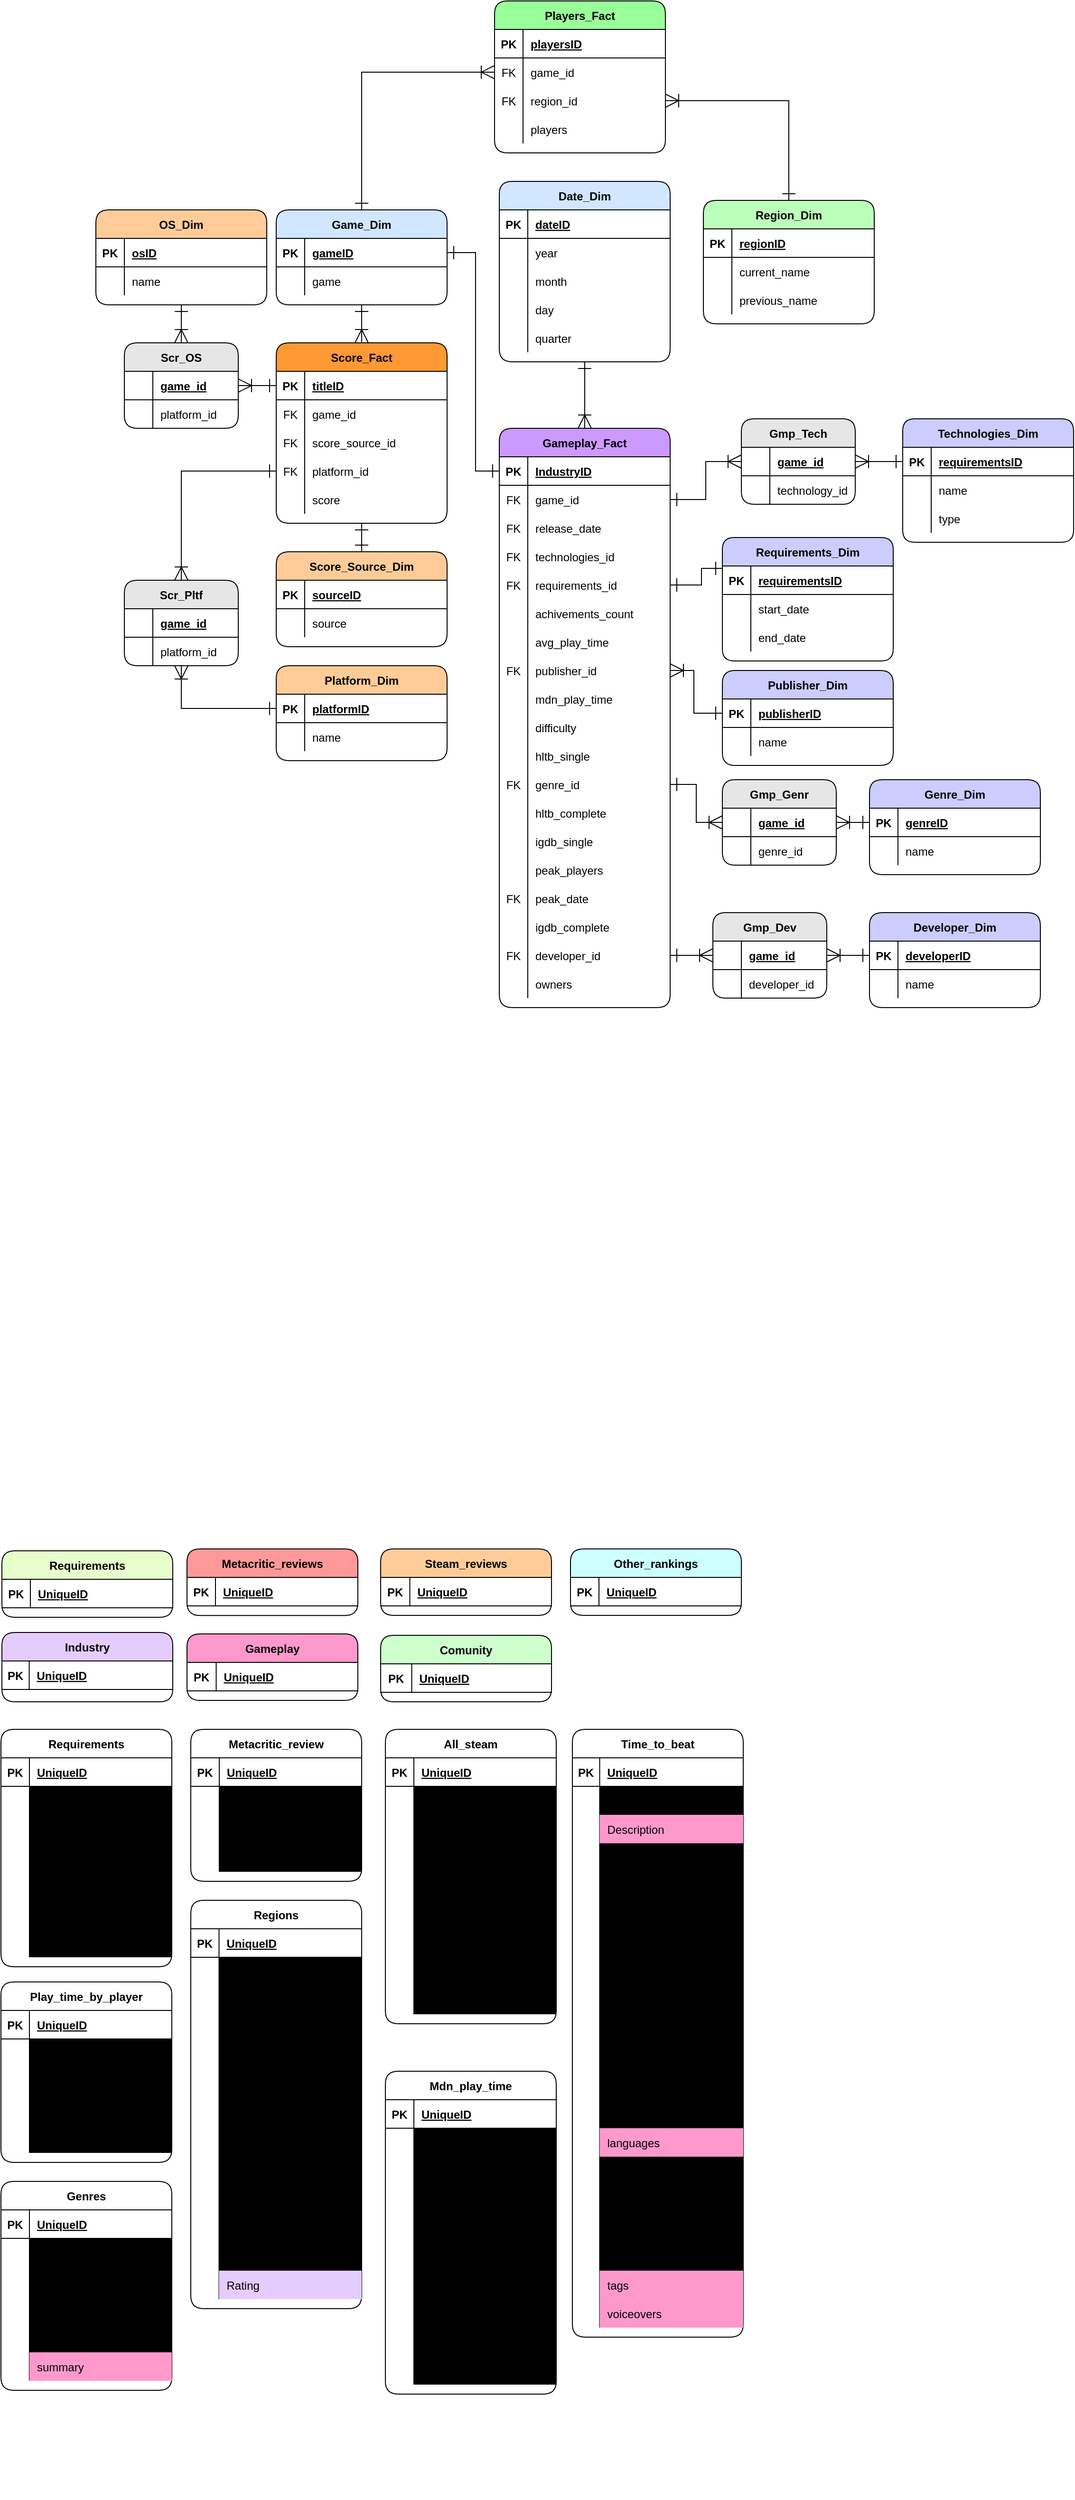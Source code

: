 <mxfile version="20.3.0" type="device"><diagram id="YKfQwakO6Gflsbm7J9LK" name="Сторінка-1"><mxGraphModel dx="1422" dy="3203" grid="1" gridSize="10" guides="1" tooltips="1" connect="1" arrows="1" fold="1" page="1" pageScale="1" pageWidth="827" pageHeight="1169" math="0" shadow="0"><root><mxCell id="0"/><mxCell id="1" parent="0"/><mxCell id="sTkAplUhrBlm9cXmQdNJ-183" value="Developer_Dim" style="shape=table;startSize=30;container=1;collapsible=1;childLayout=tableLayout;fixedRows=1;rowLines=0;fontStyle=1;align=center;resizeLast=1;rounded=1;fillColor=#CCCCFF;strokeColor=#000000;" parent="1" vertex="1"><mxGeometry x="945" y="-1230" width="180" height="100" as="geometry"/></mxCell><mxCell id="sTkAplUhrBlm9cXmQdNJ-184" value="" style="shape=tableRow;horizontal=0;startSize=0;swimlaneHead=0;swimlaneBody=0;fillColor=none;collapsible=0;dropTarget=0;points=[[0,0.5],[1,0.5]];portConstraint=eastwest;top=0;left=0;right=0;bottom=1;" parent="sTkAplUhrBlm9cXmQdNJ-183" vertex="1"><mxGeometry y="30" width="180" height="30" as="geometry"/></mxCell><mxCell id="sTkAplUhrBlm9cXmQdNJ-185" value="PK" style="shape=partialRectangle;connectable=0;fillColor=none;top=0;left=0;bottom=0;right=0;fontStyle=1;overflow=hidden;" parent="sTkAplUhrBlm9cXmQdNJ-184" vertex="1"><mxGeometry width="30" height="30" as="geometry"><mxRectangle width="30" height="30" as="alternateBounds"/></mxGeometry></mxCell><mxCell id="sTkAplUhrBlm9cXmQdNJ-186" value="developerID" style="shape=partialRectangle;connectable=0;fillColor=none;top=0;left=0;bottom=0;right=0;align=left;spacingLeft=6;fontStyle=5;overflow=hidden;" parent="sTkAplUhrBlm9cXmQdNJ-184" vertex="1"><mxGeometry x="30" width="150" height="30" as="geometry"><mxRectangle width="150" height="30" as="alternateBounds"/></mxGeometry></mxCell><mxCell id="sTkAplUhrBlm9cXmQdNJ-187" value="" style="shape=tableRow;horizontal=0;startSize=0;swimlaneHead=0;swimlaneBody=0;fillColor=none;collapsible=0;dropTarget=0;points=[[0,0.5],[1,0.5]];portConstraint=eastwest;top=0;left=0;right=0;bottom=0;rounded=1;" parent="sTkAplUhrBlm9cXmQdNJ-183" vertex="1"><mxGeometry y="60" width="180" height="30" as="geometry"/></mxCell><mxCell id="sTkAplUhrBlm9cXmQdNJ-188" value="" style="shape=partialRectangle;connectable=0;fillColor=none;top=0;left=0;bottom=0;right=0;editable=1;overflow=hidden;rounded=1;" parent="sTkAplUhrBlm9cXmQdNJ-187" vertex="1"><mxGeometry width="30" height="30" as="geometry"><mxRectangle width="30" height="30" as="alternateBounds"/></mxGeometry></mxCell><mxCell id="sTkAplUhrBlm9cXmQdNJ-189" value="name" style="shape=partialRectangle;connectable=0;fillColor=none;top=0;left=0;bottom=0;right=0;align=left;spacingLeft=6;overflow=hidden;rounded=1;" parent="sTkAplUhrBlm9cXmQdNJ-187" vertex="1"><mxGeometry x="30" width="150" height="30" as="geometry"><mxRectangle width="150" height="30" as="alternateBounds"/></mxGeometry></mxCell><mxCell id="sTkAplUhrBlm9cXmQdNJ-206" value="Publisher_Dim" style="shape=table;startSize=30;container=1;collapsible=1;childLayout=tableLayout;fixedRows=1;rowLines=0;fontStyle=1;align=center;resizeLast=1;rounded=1;fillColor=#CCCCFF;strokeColor=#000000;" parent="1" vertex="1"><mxGeometry x="790" y="-1485" width="180" height="100" as="geometry"/></mxCell><mxCell id="sTkAplUhrBlm9cXmQdNJ-207" value="" style="shape=tableRow;horizontal=0;startSize=0;swimlaneHead=0;swimlaneBody=0;fillColor=none;collapsible=0;dropTarget=0;points=[[0,0.5],[1,0.5]];portConstraint=eastwest;top=0;left=0;right=0;bottom=1;" parent="sTkAplUhrBlm9cXmQdNJ-206" vertex="1"><mxGeometry y="30" width="180" height="30" as="geometry"/></mxCell><mxCell id="sTkAplUhrBlm9cXmQdNJ-208" value="PK" style="shape=partialRectangle;connectable=0;fillColor=none;top=0;left=0;bottom=0;right=0;fontStyle=1;overflow=hidden;" parent="sTkAplUhrBlm9cXmQdNJ-207" vertex="1"><mxGeometry width="30" height="30" as="geometry"><mxRectangle width="30" height="30" as="alternateBounds"/></mxGeometry></mxCell><mxCell id="sTkAplUhrBlm9cXmQdNJ-209" value="publisherID" style="shape=partialRectangle;connectable=0;fillColor=none;top=0;left=0;bottom=0;right=0;align=left;spacingLeft=6;fontStyle=5;overflow=hidden;" parent="sTkAplUhrBlm9cXmQdNJ-207" vertex="1"><mxGeometry x="30" width="150" height="30" as="geometry"><mxRectangle width="150" height="30" as="alternateBounds"/></mxGeometry></mxCell><mxCell id="sTkAplUhrBlm9cXmQdNJ-210" value="" style="shape=tableRow;horizontal=0;startSize=0;swimlaneHead=0;swimlaneBody=0;fillColor=none;collapsible=0;dropTarget=0;points=[[0,0.5],[1,0.5]];portConstraint=eastwest;top=0;left=0;right=0;bottom=0;rounded=1;" parent="sTkAplUhrBlm9cXmQdNJ-206" vertex="1"><mxGeometry y="60" width="180" height="30" as="geometry"/></mxCell><mxCell id="sTkAplUhrBlm9cXmQdNJ-211" value="" style="shape=partialRectangle;connectable=0;fillColor=none;top=0;left=0;bottom=0;right=0;editable=1;overflow=hidden;rounded=1;" parent="sTkAplUhrBlm9cXmQdNJ-210" vertex="1"><mxGeometry width="30" height="30" as="geometry"><mxRectangle width="30" height="30" as="alternateBounds"/></mxGeometry></mxCell><mxCell id="sTkAplUhrBlm9cXmQdNJ-212" value="name" style="shape=partialRectangle;connectable=0;fillColor=none;top=0;left=0;bottom=0;right=0;align=left;spacingLeft=6;overflow=hidden;rounded=1;" parent="sTkAplUhrBlm9cXmQdNJ-210" vertex="1"><mxGeometry x="30" width="150" height="30" as="geometry"><mxRectangle width="150" height="30" as="alternateBounds"/></mxGeometry></mxCell><mxCell id="sTkAplUhrBlm9cXmQdNJ-213" value="Date_Dim" style="shape=table;startSize=30;container=1;collapsible=1;childLayout=tableLayout;fixedRows=1;rowLines=0;fontStyle=1;align=center;resizeLast=1;rounded=1;fillColor=#D1E7FF;strokeColor=#000000;" parent="1" vertex="1"><mxGeometry x="555" y="-2000" width="180" height="190" as="geometry"/></mxCell><mxCell id="sTkAplUhrBlm9cXmQdNJ-214" value="" style="shape=tableRow;horizontal=0;startSize=0;swimlaneHead=0;swimlaneBody=0;fillColor=none;collapsible=0;dropTarget=0;points=[[0,0.5],[1,0.5]];portConstraint=eastwest;top=0;left=0;right=0;bottom=1;" parent="sTkAplUhrBlm9cXmQdNJ-213" vertex="1"><mxGeometry y="30" width="180" height="30" as="geometry"/></mxCell><mxCell id="sTkAplUhrBlm9cXmQdNJ-215" value="PK" style="shape=partialRectangle;connectable=0;fillColor=none;top=0;left=0;bottom=0;right=0;fontStyle=1;overflow=hidden;" parent="sTkAplUhrBlm9cXmQdNJ-214" vertex="1"><mxGeometry width="30" height="30" as="geometry"><mxRectangle width="30" height="30" as="alternateBounds"/></mxGeometry></mxCell><mxCell id="sTkAplUhrBlm9cXmQdNJ-216" value="dateID" style="shape=partialRectangle;connectable=0;fillColor=none;top=0;left=0;bottom=0;right=0;align=left;spacingLeft=6;fontStyle=5;overflow=hidden;" parent="sTkAplUhrBlm9cXmQdNJ-214" vertex="1"><mxGeometry x="30" width="150" height="30" as="geometry"><mxRectangle width="150" height="30" as="alternateBounds"/></mxGeometry></mxCell><mxCell id="sTkAplUhrBlm9cXmQdNJ-217" value="" style="shape=tableRow;horizontal=0;startSize=0;swimlaneHead=0;swimlaneBody=0;fillColor=none;collapsible=0;dropTarget=0;points=[[0,0.5],[1,0.5]];portConstraint=eastwest;top=0;left=0;right=0;bottom=0;rounded=1;" parent="sTkAplUhrBlm9cXmQdNJ-213" vertex="1"><mxGeometry y="60" width="180" height="30" as="geometry"/></mxCell><mxCell id="sTkAplUhrBlm9cXmQdNJ-218" value="" style="shape=partialRectangle;connectable=0;fillColor=none;top=0;left=0;bottom=0;right=0;editable=1;overflow=hidden;rounded=1;" parent="sTkAplUhrBlm9cXmQdNJ-217" vertex="1"><mxGeometry width="30" height="30" as="geometry"><mxRectangle width="30" height="30" as="alternateBounds"/></mxGeometry></mxCell><mxCell id="sTkAplUhrBlm9cXmQdNJ-219" value="year" style="shape=partialRectangle;connectable=0;fillColor=none;top=0;left=0;bottom=0;right=0;align=left;spacingLeft=6;overflow=hidden;rounded=1;" parent="sTkAplUhrBlm9cXmQdNJ-217" vertex="1"><mxGeometry x="30" width="150" height="30" as="geometry"><mxRectangle width="150" height="30" as="alternateBounds"/></mxGeometry></mxCell><mxCell id="sTkAplUhrBlm9cXmQdNJ-310" value="" style="shape=tableRow;horizontal=0;startSize=0;swimlaneHead=0;swimlaneBody=0;fillColor=none;collapsible=0;dropTarget=0;points=[[0,0.5],[1,0.5]];portConstraint=eastwest;top=0;left=0;right=0;bottom=0;" parent="sTkAplUhrBlm9cXmQdNJ-213" vertex="1"><mxGeometry y="90" width="180" height="30" as="geometry"/></mxCell><mxCell id="sTkAplUhrBlm9cXmQdNJ-311" value="" style="shape=partialRectangle;connectable=0;fillColor=none;top=0;left=0;bottom=0;right=0;editable=1;overflow=hidden;" parent="sTkAplUhrBlm9cXmQdNJ-310" vertex="1"><mxGeometry width="30" height="30" as="geometry"><mxRectangle width="30" height="30" as="alternateBounds"/></mxGeometry></mxCell><mxCell id="sTkAplUhrBlm9cXmQdNJ-312" value="month" style="shape=partialRectangle;connectable=0;fillColor=none;top=0;left=0;bottom=0;right=0;align=left;spacingLeft=6;overflow=hidden;" parent="sTkAplUhrBlm9cXmQdNJ-310" vertex="1"><mxGeometry x="30" width="150" height="30" as="geometry"><mxRectangle width="150" height="30" as="alternateBounds"/></mxGeometry></mxCell><mxCell id="sTkAplUhrBlm9cXmQdNJ-313" value="" style="shape=tableRow;horizontal=0;startSize=0;swimlaneHead=0;swimlaneBody=0;fillColor=none;collapsible=0;dropTarget=0;points=[[0,0.5],[1,0.5]];portConstraint=eastwest;top=0;left=0;right=0;bottom=0;" parent="sTkAplUhrBlm9cXmQdNJ-213" vertex="1"><mxGeometry y="120" width="180" height="30" as="geometry"/></mxCell><mxCell id="sTkAplUhrBlm9cXmQdNJ-314" value="" style="shape=partialRectangle;connectable=0;fillColor=none;top=0;left=0;bottom=0;right=0;editable=1;overflow=hidden;" parent="sTkAplUhrBlm9cXmQdNJ-313" vertex="1"><mxGeometry width="30" height="30" as="geometry"><mxRectangle width="30" height="30" as="alternateBounds"/></mxGeometry></mxCell><mxCell id="sTkAplUhrBlm9cXmQdNJ-315" value="day" style="shape=partialRectangle;connectable=0;fillColor=none;top=0;left=0;bottom=0;right=0;align=left;spacingLeft=6;overflow=hidden;" parent="sTkAplUhrBlm9cXmQdNJ-313" vertex="1"><mxGeometry x="30" width="150" height="30" as="geometry"><mxRectangle width="150" height="30" as="alternateBounds"/></mxGeometry></mxCell><mxCell id="sTkAplUhrBlm9cXmQdNJ-316" value="" style="shape=tableRow;horizontal=0;startSize=0;swimlaneHead=0;swimlaneBody=0;fillColor=none;collapsible=0;dropTarget=0;points=[[0,0.5],[1,0.5]];portConstraint=eastwest;top=0;left=0;right=0;bottom=0;" parent="sTkAplUhrBlm9cXmQdNJ-213" vertex="1"><mxGeometry y="150" width="180" height="30" as="geometry"/></mxCell><mxCell id="sTkAplUhrBlm9cXmQdNJ-317" value="" style="shape=partialRectangle;connectable=0;fillColor=none;top=0;left=0;bottom=0;right=0;editable=1;overflow=hidden;" parent="sTkAplUhrBlm9cXmQdNJ-316" vertex="1"><mxGeometry width="30" height="30" as="geometry"><mxRectangle width="30" height="30" as="alternateBounds"/></mxGeometry></mxCell><mxCell id="sTkAplUhrBlm9cXmQdNJ-318" value="quarter" style="shape=partialRectangle;connectable=0;fillColor=none;top=0;left=0;bottom=0;right=0;align=left;spacingLeft=6;overflow=hidden;" parent="sTkAplUhrBlm9cXmQdNJ-316" vertex="1"><mxGeometry x="30" width="150" height="30" as="geometry"><mxRectangle width="150" height="30" as="alternateBounds"/></mxGeometry></mxCell><mxCell id="sTkAplUhrBlm9cXmQdNJ-223" value="Platform_Dim" style="shape=table;startSize=30;container=1;collapsible=1;childLayout=tableLayout;fixedRows=1;rowLines=0;fontStyle=1;align=center;resizeLast=1;rounded=1;fillColor=#FFCC99;strokeColor=#000000;" parent="1" vertex="1"><mxGeometry x="320" y="-1490" width="180" height="100" as="geometry"/></mxCell><mxCell id="sTkAplUhrBlm9cXmQdNJ-224" value="" style="shape=tableRow;horizontal=0;startSize=0;swimlaneHead=0;swimlaneBody=0;fillColor=none;collapsible=0;dropTarget=0;points=[[0,0.5],[1,0.5]];portConstraint=eastwest;top=0;left=0;right=0;bottom=1;" parent="sTkAplUhrBlm9cXmQdNJ-223" vertex="1"><mxGeometry y="30" width="180" height="30" as="geometry"/></mxCell><mxCell id="sTkAplUhrBlm9cXmQdNJ-225" value="PK" style="shape=partialRectangle;connectable=0;fillColor=none;top=0;left=0;bottom=0;right=0;fontStyle=1;overflow=hidden;" parent="sTkAplUhrBlm9cXmQdNJ-224" vertex="1"><mxGeometry width="30" height="30" as="geometry"><mxRectangle width="30" height="30" as="alternateBounds"/></mxGeometry></mxCell><mxCell id="sTkAplUhrBlm9cXmQdNJ-226" value="platformID" style="shape=partialRectangle;connectable=0;fillColor=none;top=0;left=0;bottom=0;right=0;align=left;spacingLeft=6;fontStyle=5;overflow=hidden;" parent="sTkAplUhrBlm9cXmQdNJ-224" vertex="1"><mxGeometry x="30" width="150" height="30" as="geometry"><mxRectangle width="150" height="30" as="alternateBounds"/></mxGeometry></mxCell><mxCell id="sTkAplUhrBlm9cXmQdNJ-227" value="" style="shape=tableRow;horizontal=0;startSize=0;swimlaneHead=0;swimlaneBody=0;fillColor=none;collapsible=0;dropTarget=0;points=[[0,0.5],[1,0.5]];portConstraint=eastwest;top=0;left=0;right=0;bottom=0;rounded=1;" parent="sTkAplUhrBlm9cXmQdNJ-223" vertex="1"><mxGeometry y="60" width="180" height="30" as="geometry"/></mxCell><mxCell id="sTkAplUhrBlm9cXmQdNJ-228" value="" style="shape=partialRectangle;connectable=0;fillColor=none;top=0;left=0;bottom=0;right=0;editable=1;overflow=hidden;rounded=1;" parent="sTkAplUhrBlm9cXmQdNJ-227" vertex="1"><mxGeometry width="30" height="30" as="geometry"><mxRectangle width="30" height="30" as="alternateBounds"/></mxGeometry></mxCell><mxCell id="sTkAplUhrBlm9cXmQdNJ-229" value="name" style="shape=partialRectangle;connectable=0;fillColor=none;top=0;left=0;bottom=0;right=0;align=left;spacingLeft=6;overflow=hidden;rounded=1;" parent="sTkAplUhrBlm9cXmQdNJ-227" vertex="1"><mxGeometry x="30" width="150" height="30" as="geometry"><mxRectangle width="150" height="30" as="alternateBounds"/></mxGeometry></mxCell><mxCell id="sTkAplUhrBlm9cXmQdNJ-239" value="Requirements_Dim" style="shape=table;startSize=30;container=1;collapsible=1;childLayout=tableLayout;fixedRows=1;rowLines=0;fontStyle=1;align=center;resizeLast=1;rounded=1;fillColor=#CCCCFF;strokeColor=#000000;arcSize=14;" parent="1" vertex="1"><mxGeometry x="790" y="-1625" width="180" height="130" as="geometry"/></mxCell><mxCell id="sTkAplUhrBlm9cXmQdNJ-240" value="" style="shape=tableRow;horizontal=0;startSize=0;swimlaneHead=0;swimlaneBody=0;fillColor=none;collapsible=0;dropTarget=0;points=[[0,0.5],[1,0.5]];portConstraint=eastwest;top=0;left=0;right=0;bottom=1;" parent="sTkAplUhrBlm9cXmQdNJ-239" vertex="1"><mxGeometry y="30" width="180" height="30" as="geometry"/></mxCell><mxCell id="sTkAplUhrBlm9cXmQdNJ-241" value="PK" style="shape=partialRectangle;connectable=0;fillColor=none;top=0;left=0;bottom=0;right=0;fontStyle=1;overflow=hidden;" parent="sTkAplUhrBlm9cXmQdNJ-240" vertex="1"><mxGeometry width="30" height="30" as="geometry"><mxRectangle width="30" height="30" as="alternateBounds"/></mxGeometry></mxCell><mxCell id="sTkAplUhrBlm9cXmQdNJ-242" value="requirementsID" style="shape=partialRectangle;connectable=0;fillColor=none;top=0;left=0;bottom=0;right=0;align=left;spacingLeft=6;fontStyle=5;overflow=hidden;" parent="sTkAplUhrBlm9cXmQdNJ-240" vertex="1"><mxGeometry x="30" width="150" height="30" as="geometry"><mxRectangle width="150" height="30" as="alternateBounds"/></mxGeometry></mxCell><mxCell id="PZVKvw2vXimpQW2nS0U9-5" value="" style="shape=tableRow;horizontal=0;startSize=0;swimlaneHead=0;swimlaneBody=0;fillColor=none;collapsible=0;dropTarget=0;points=[[0,0.5],[1,0.5]];portConstraint=eastwest;top=0;left=0;right=0;bottom=0;" vertex="1" parent="sTkAplUhrBlm9cXmQdNJ-239"><mxGeometry y="60" width="180" height="30" as="geometry"/></mxCell><mxCell id="PZVKvw2vXimpQW2nS0U9-6" value="" style="shape=partialRectangle;connectable=0;fillColor=none;top=0;left=0;bottom=0;right=0;editable=1;overflow=hidden;" vertex="1" parent="PZVKvw2vXimpQW2nS0U9-5"><mxGeometry width="30" height="30" as="geometry"><mxRectangle width="30" height="30" as="alternateBounds"/></mxGeometry></mxCell><mxCell id="PZVKvw2vXimpQW2nS0U9-7" value="start_date" style="shape=partialRectangle;connectable=0;fillColor=none;top=0;left=0;bottom=0;right=0;align=left;spacingLeft=6;overflow=hidden;" vertex="1" parent="PZVKvw2vXimpQW2nS0U9-5"><mxGeometry x="30" width="150" height="30" as="geometry"><mxRectangle width="150" height="30" as="alternateBounds"/></mxGeometry></mxCell><mxCell id="PZVKvw2vXimpQW2nS0U9-8" value="" style="shape=tableRow;horizontal=0;startSize=0;swimlaneHead=0;swimlaneBody=0;fillColor=none;collapsible=0;dropTarget=0;points=[[0,0.5],[1,0.5]];portConstraint=eastwest;top=0;left=0;right=0;bottom=0;" vertex="1" parent="sTkAplUhrBlm9cXmQdNJ-239"><mxGeometry y="90" width="180" height="30" as="geometry"/></mxCell><mxCell id="PZVKvw2vXimpQW2nS0U9-9" value="" style="shape=partialRectangle;connectable=0;fillColor=none;top=0;left=0;bottom=0;right=0;editable=1;overflow=hidden;" vertex="1" parent="PZVKvw2vXimpQW2nS0U9-8"><mxGeometry width="30" height="30" as="geometry"><mxRectangle width="30" height="30" as="alternateBounds"/></mxGeometry></mxCell><mxCell id="PZVKvw2vXimpQW2nS0U9-10" value="end_date" style="shape=partialRectangle;connectable=0;fillColor=none;top=0;left=0;bottom=0;right=0;align=left;spacingLeft=6;overflow=hidden;" vertex="1" parent="PZVKvw2vXimpQW2nS0U9-8"><mxGeometry x="30" width="150" height="30" as="geometry"><mxRectangle width="150" height="30" as="alternateBounds"/></mxGeometry></mxCell><mxCell id="c9EfXW_Rtu2AFPGdlshG-307" value="All_steam" style="shape=table;startSize=30;container=1;collapsible=1;childLayout=tableLayout;fixedRows=1;rowLines=0;fontStyle=1;align=center;resizeLast=1;rounded=1;" parent="1" vertex="1"><mxGeometry x="435" y="-370" width="180" height="310" as="geometry"/></mxCell><mxCell id="c9EfXW_Rtu2AFPGdlshG-308" value="" style="shape=tableRow;horizontal=0;startSize=0;swimlaneHead=0;swimlaneBody=0;fillColor=none;collapsible=0;dropTarget=0;points=[[0,0.5],[1,0.5]];portConstraint=eastwest;top=0;left=0;right=0;bottom=1;" parent="c9EfXW_Rtu2AFPGdlshG-307" vertex="1"><mxGeometry y="30" width="180" height="30" as="geometry"/></mxCell><mxCell id="c9EfXW_Rtu2AFPGdlshG-309" value="PK" style="shape=partialRectangle;connectable=0;fillColor=none;top=0;left=0;bottom=0;right=0;fontStyle=1;overflow=hidden;" parent="c9EfXW_Rtu2AFPGdlshG-308" vertex="1"><mxGeometry width="30" height="30" as="geometry"><mxRectangle width="30" height="30" as="alternateBounds"/></mxGeometry></mxCell><mxCell id="c9EfXW_Rtu2AFPGdlshG-310" value="UniqueID" style="shape=partialRectangle;connectable=0;fillColor=none;top=0;left=0;bottom=0;right=0;align=left;spacingLeft=6;fontStyle=5;overflow=hidden;" parent="c9EfXW_Rtu2AFPGdlshG-308" vertex="1"><mxGeometry x="30" width="150" height="30" as="geometry"><mxRectangle width="150" height="30" as="alternateBounds"/></mxGeometry></mxCell><mxCell id="c9EfXW_Rtu2AFPGdlshG-311" value="" style="shape=tableRow;horizontal=0;startSize=0;swimlaneHead=0;swimlaneBody=0;fillColor=none;collapsible=0;dropTarget=0;points=[[0,0.5],[1,0.5]];portConstraint=eastwest;top=0;left=0;right=0;bottom=0;" parent="c9EfXW_Rtu2AFPGdlshG-307" vertex="1"><mxGeometry y="60" width="180" height="30" as="geometry"/></mxCell><mxCell id="c9EfXW_Rtu2AFPGdlshG-312" value="" style="shape=partialRectangle;connectable=0;fillColor=none;top=0;left=0;bottom=0;right=0;editable=1;overflow=hidden;" parent="c9EfXW_Rtu2AFPGdlshG-311" vertex="1"><mxGeometry width="30" height="30" as="geometry"><mxRectangle width="30" height="30" as="alternateBounds"/></mxGeometry></mxCell><mxCell id="c9EfXW_Rtu2AFPGdlshG-313" value="game" style="shape=partialRectangle;connectable=0;fillColor=#000000;top=0;left=0;bottom=0;right=0;align=left;spacingLeft=6;overflow=hidden;" parent="c9EfXW_Rtu2AFPGdlshG-311" vertex="1"><mxGeometry x="30" width="150" height="30" as="geometry"><mxRectangle width="150" height="30" as="alternateBounds"/></mxGeometry></mxCell><mxCell id="c9EfXW_Rtu2AFPGdlshG-317" value="" style="shape=tableRow;horizontal=0;startSize=0;swimlaneHead=0;swimlaneBody=0;fillColor=none;collapsible=0;dropTarget=0;points=[[0,0.5],[1,0.5]];portConstraint=eastwest;top=0;left=0;right=0;bottom=0;" parent="c9EfXW_Rtu2AFPGdlshG-307" vertex="1"><mxGeometry y="90" width="180" height="30" as="geometry"/></mxCell><mxCell id="c9EfXW_Rtu2AFPGdlshG-318" value="" style="shape=partialRectangle;connectable=0;fillColor=none;top=0;left=0;bottom=0;right=0;editable=1;overflow=hidden;" parent="c9EfXW_Rtu2AFPGdlshG-317" vertex="1"><mxGeometry width="30" height="30" as="geometry"><mxRectangle width="30" height="30" as="alternateBounds"/></mxGeometry></mxCell><mxCell id="c9EfXW_Rtu2AFPGdlshG-319" value="release" style="shape=partialRectangle;connectable=0;fillColor=#000000;top=0;left=0;bottom=0;right=0;align=left;spacingLeft=6;overflow=hidden;" parent="c9EfXW_Rtu2AFPGdlshG-317" vertex="1"><mxGeometry x="30" width="150" height="30" as="geometry"><mxRectangle width="150" height="30" as="alternateBounds"/></mxGeometry></mxCell><mxCell id="c9EfXW_Rtu2AFPGdlshG-332" value="" style="shape=tableRow;horizontal=0;startSize=0;swimlaneHead=0;swimlaneBody=0;fillColor=none;collapsible=0;dropTarget=0;points=[[0,0.5],[1,0.5]];portConstraint=eastwest;top=0;left=0;right=0;bottom=0;" parent="c9EfXW_Rtu2AFPGdlshG-307" vertex="1"><mxGeometry y="120" width="180" height="30" as="geometry"/></mxCell><mxCell id="c9EfXW_Rtu2AFPGdlshG-333" value="" style="shape=partialRectangle;connectable=0;fillColor=none;top=0;left=0;bottom=0;right=0;editable=1;overflow=hidden;" parent="c9EfXW_Rtu2AFPGdlshG-332" vertex="1"><mxGeometry width="30" height="30" as="geometry"><mxRectangle width="30" height="30" as="alternateBounds"/></mxGeometry></mxCell><mxCell id="c9EfXW_Rtu2AFPGdlshG-334" value="rating" style="shape=partialRectangle;connectable=0;fillColor=#000000;top=0;left=0;bottom=0;right=0;align=left;spacingLeft=6;overflow=hidden;" parent="c9EfXW_Rtu2AFPGdlshG-332" vertex="1"><mxGeometry x="30" width="150" height="30" as="geometry"><mxRectangle width="150" height="30" as="alternateBounds"/></mxGeometry></mxCell><mxCell id="c9EfXW_Rtu2AFPGdlshG-335" value="" style="shape=tableRow;horizontal=0;startSize=0;swimlaneHead=0;swimlaneBody=0;fillColor=none;collapsible=0;dropTarget=0;points=[[0,0.5],[1,0.5]];portConstraint=eastwest;top=0;left=0;right=0;bottom=0;" parent="c9EfXW_Rtu2AFPGdlshG-307" vertex="1"><mxGeometry y="150" width="180" height="30" as="geometry"/></mxCell><mxCell id="c9EfXW_Rtu2AFPGdlshG-336" value="" style="shape=partialRectangle;connectable=0;fillColor=none;top=0;left=0;bottom=0;right=0;editable=1;overflow=hidden;" parent="c9EfXW_Rtu2AFPGdlshG-335" vertex="1"><mxGeometry width="30" height="30" as="geometry"><mxRectangle width="30" height="30" as="alternateBounds"/></mxGeometry></mxCell><mxCell id="c9EfXW_Rtu2AFPGdlshG-337" value="publisher" style="shape=partialRectangle;connectable=0;fillColor=#000000;top=0;left=0;bottom=0;right=0;align=left;spacingLeft=6;overflow=hidden;" parent="c9EfXW_Rtu2AFPGdlshG-335" vertex="1"><mxGeometry x="30" width="150" height="30" as="geometry"><mxRectangle width="150" height="30" as="alternateBounds"/></mxGeometry></mxCell><mxCell id="c9EfXW_Rtu2AFPGdlshG-338" value="" style="shape=tableRow;horizontal=0;startSize=0;swimlaneHead=0;swimlaneBody=0;fillColor=none;collapsible=0;dropTarget=0;points=[[0,0.5],[1,0.5]];portConstraint=eastwest;top=0;left=0;right=0;bottom=0;" parent="c9EfXW_Rtu2AFPGdlshG-307" vertex="1"><mxGeometry y="180" width="180" height="30" as="geometry"/></mxCell><mxCell id="c9EfXW_Rtu2AFPGdlshG-339" value="" style="shape=partialRectangle;connectable=0;fillColor=none;top=0;left=0;bottom=0;right=0;editable=1;overflow=hidden;" parent="c9EfXW_Rtu2AFPGdlshG-338" vertex="1"><mxGeometry width="30" height="30" as="geometry"><mxRectangle width="30" height="30" as="alternateBounds"/></mxGeometry></mxCell><mxCell id="c9EfXW_Rtu2AFPGdlshG-340" value="developer" style="shape=partialRectangle;connectable=0;fillColor=#000000;top=0;left=0;bottom=0;right=0;align=left;spacingLeft=6;overflow=hidden;" parent="c9EfXW_Rtu2AFPGdlshG-338" vertex="1"><mxGeometry x="30" width="150" height="30" as="geometry"><mxRectangle width="150" height="30" as="alternateBounds"/></mxGeometry></mxCell><mxCell id="c9EfXW_Rtu2AFPGdlshG-341" value="" style="shape=tableRow;horizontal=0;startSize=0;swimlaneHead=0;swimlaneBody=0;fillColor=none;collapsible=0;dropTarget=0;points=[[0,0.5],[1,0.5]];portConstraint=eastwest;top=0;left=0;right=0;bottom=0;" parent="c9EfXW_Rtu2AFPGdlshG-307" vertex="1"><mxGeometry y="210" width="180" height="30" as="geometry"/></mxCell><mxCell id="c9EfXW_Rtu2AFPGdlshG-342" value="" style="shape=partialRectangle;connectable=0;fillColor=none;top=0;left=0;bottom=0;right=0;editable=1;overflow=hidden;" parent="c9EfXW_Rtu2AFPGdlshG-341" vertex="1"><mxGeometry width="30" height="30" as="geometry"><mxRectangle width="30" height="30" as="alternateBounds"/></mxGeometry></mxCell><mxCell id="c9EfXW_Rtu2AFPGdlshG-343" value="technologies" style="shape=partialRectangle;connectable=0;fillColor=#000000;top=0;left=0;bottom=0;right=0;align=left;spacingLeft=6;overflow=hidden;" parent="c9EfXW_Rtu2AFPGdlshG-341" vertex="1"><mxGeometry x="30" width="150" height="30" as="geometry"><mxRectangle width="150" height="30" as="alternateBounds"/></mxGeometry></mxCell><mxCell id="c9EfXW_Rtu2AFPGdlshG-344" value="" style="shape=tableRow;horizontal=0;startSize=0;swimlaneHead=0;swimlaneBody=0;fillColor=none;collapsible=0;dropTarget=0;points=[[0,0.5],[1,0.5]];portConstraint=eastwest;top=0;left=0;right=0;bottom=0;" parent="c9EfXW_Rtu2AFPGdlshG-307" vertex="1"><mxGeometry y="240" width="180" height="30" as="geometry"/></mxCell><mxCell id="c9EfXW_Rtu2AFPGdlshG-345" value="" style="shape=partialRectangle;connectable=0;fillColor=none;top=0;left=0;bottom=0;right=0;editable=1;overflow=hidden;" parent="c9EfXW_Rtu2AFPGdlshG-344" vertex="1"><mxGeometry width="30" height="30" as="geometry"><mxRectangle width="30" height="30" as="alternateBounds"/></mxGeometry></mxCell><mxCell id="c9EfXW_Rtu2AFPGdlshG-346" value="all_time_peak" style="shape=partialRectangle;connectable=0;fillColor=#000000;top=0;left=0;bottom=0;right=0;align=left;spacingLeft=6;overflow=hidden;" parent="c9EfXW_Rtu2AFPGdlshG-344" vertex="1"><mxGeometry x="30" width="150" height="30" as="geometry"><mxRectangle width="150" height="30" as="alternateBounds"/></mxGeometry></mxCell><mxCell id="c9EfXW_Rtu2AFPGdlshG-347" value="" style="shape=tableRow;horizontal=0;startSize=0;swimlaneHead=0;swimlaneBody=0;fillColor=none;collapsible=0;dropTarget=0;points=[[0,0.5],[1,0.5]];portConstraint=eastwest;top=0;left=0;right=0;bottom=0;" parent="c9EfXW_Rtu2AFPGdlshG-307" vertex="1"><mxGeometry y="270" width="180" height="30" as="geometry"/></mxCell><mxCell id="c9EfXW_Rtu2AFPGdlshG-348" value="" style="shape=partialRectangle;connectable=0;fillColor=none;top=0;left=0;bottom=0;right=0;editable=1;overflow=hidden;" parent="c9EfXW_Rtu2AFPGdlshG-347" vertex="1"><mxGeometry width="30" height="30" as="geometry"><mxRectangle width="30" height="30" as="alternateBounds"/></mxGeometry></mxCell><mxCell id="c9EfXW_Rtu2AFPGdlshG-349" value="all_time_peak_date" style="shape=partialRectangle;connectable=0;fillColor=#000000;top=0;left=0;bottom=0;right=0;align=left;spacingLeft=6;overflow=hidden;" parent="c9EfXW_Rtu2AFPGdlshG-347" vertex="1"><mxGeometry x="30" width="150" height="30" as="geometry"><mxRectangle width="150" height="30" as="alternateBounds"/></mxGeometry></mxCell><mxCell id="c9EfXW_Rtu2AFPGdlshG-350" value="Metacritic_review" style="shape=table;startSize=30;container=1;collapsible=1;childLayout=tableLayout;fixedRows=1;rowLines=0;fontStyle=1;align=center;resizeLast=1;rounded=1;" parent="1" vertex="1"><mxGeometry x="230" y="-370" width="180" height="160" as="geometry"/></mxCell><mxCell id="c9EfXW_Rtu2AFPGdlshG-351" value="" style="shape=tableRow;horizontal=0;startSize=0;swimlaneHead=0;swimlaneBody=0;fillColor=none;collapsible=0;dropTarget=0;points=[[0,0.5],[1,0.5]];portConstraint=eastwest;top=0;left=0;right=0;bottom=1;" parent="c9EfXW_Rtu2AFPGdlshG-350" vertex="1"><mxGeometry y="30" width="180" height="30" as="geometry"/></mxCell><mxCell id="c9EfXW_Rtu2AFPGdlshG-352" value="PK" style="shape=partialRectangle;connectable=0;fillColor=none;top=0;left=0;bottom=0;right=0;fontStyle=1;overflow=hidden;" parent="c9EfXW_Rtu2AFPGdlshG-351" vertex="1"><mxGeometry width="30" height="30" as="geometry"><mxRectangle width="30" height="30" as="alternateBounds"/></mxGeometry></mxCell><mxCell id="c9EfXW_Rtu2AFPGdlshG-353" value="UniqueID" style="shape=partialRectangle;connectable=0;fillColor=none;top=0;left=0;bottom=0;right=0;align=left;spacingLeft=6;fontStyle=5;overflow=hidden;" parent="c9EfXW_Rtu2AFPGdlshG-351" vertex="1"><mxGeometry x="30" width="150" height="30" as="geometry"><mxRectangle width="150" height="30" as="alternateBounds"/></mxGeometry></mxCell><mxCell id="c9EfXW_Rtu2AFPGdlshG-354" value="" style="shape=tableRow;horizontal=0;startSize=0;swimlaneHead=0;swimlaneBody=0;fillColor=none;collapsible=0;dropTarget=0;points=[[0,0.5],[1,0.5]];portConstraint=eastwest;top=0;left=0;right=0;bottom=0;" parent="c9EfXW_Rtu2AFPGdlshG-350" vertex="1"><mxGeometry y="60" width="180" height="30" as="geometry"/></mxCell><mxCell id="c9EfXW_Rtu2AFPGdlshG-355" value="" style="shape=partialRectangle;connectable=0;fillColor=none;top=0;left=0;bottom=0;right=0;editable=1;overflow=hidden;" parent="c9EfXW_Rtu2AFPGdlshG-354" vertex="1"><mxGeometry width="30" height="30" as="geometry"><mxRectangle width="30" height="30" as="alternateBounds"/></mxGeometry></mxCell><mxCell id="c9EfXW_Rtu2AFPGdlshG-356" value="metascore" style="shape=partialRectangle;connectable=0;fillColor=#000000;top=0;left=0;bottom=0;right=0;align=left;spacingLeft=6;overflow=hidden;" parent="c9EfXW_Rtu2AFPGdlshG-354" vertex="1"><mxGeometry x="30" width="150" height="30" as="geometry"><mxRectangle width="150" height="30" as="alternateBounds"/></mxGeometry></mxCell><mxCell id="c9EfXW_Rtu2AFPGdlshG-357" value="" style="shape=tableRow;horizontal=0;startSize=0;swimlaneHead=0;swimlaneBody=0;fillColor=none;collapsible=0;dropTarget=0;points=[[0,0.5],[1,0.5]];portConstraint=eastwest;top=0;left=0;right=0;bottom=0;rounded=1;" parent="c9EfXW_Rtu2AFPGdlshG-350" vertex="1"><mxGeometry y="90" width="180" height="30" as="geometry"/></mxCell><mxCell id="c9EfXW_Rtu2AFPGdlshG-358" value="" style="shape=partialRectangle;connectable=0;fillColor=none;top=0;left=0;bottom=0;right=0;editable=1;overflow=hidden;rounded=1;" parent="c9EfXW_Rtu2AFPGdlshG-357" vertex="1"><mxGeometry width="30" height="30" as="geometry"><mxRectangle width="30" height="30" as="alternateBounds"/></mxGeometry></mxCell><mxCell id="c9EfXW_Rtu2AFPGdlshG-359" value="game" style="shape=partialRectangle;connectable=0;fillColor=#000000;top=0;left=0;bottom=0;right=0;align=left;spacingLeft=6;overflow=hidden;rounded=1;" parent="c9EfXW_Rtu2AFPGdlshG-357" vertex="1"><mxGeometry x="30" width="150" height="30" as="geometry"><mxRectangle width="150" height="30" as="alternateBounds"/></mxGeometry></mxCell><mxCell id="c9EfXW_Rtu2AFPGdlshG-360" value="" style="shape=tableRow;horizontal=0;startSize=0;swimlaneHead=0;swimlaneBody=0;fillColor=none;collapsible=0;dropTarget=0;points=[[0,0.5],[1,0.5]];portConstraint=eastwest;top=0;left=0;right=0;bottom=0;rounded=1;" parent="c9EfXW_Rtu2AFPGdlshG-350" vertex="1"><mxGeometry y="120" width="180" height="30" as="geometry"/></mxCell><mxCell id="c9EfXW_Rtu2AFPGdlshG-361" value="" style="shape=partialRectangle;connectable=0;fillColor=none;top=0;left=0;bottom=0;right=0;editable=1;overflow=hidden;rounded=1;" parent="c9EfXW_Rtu2AFPGdlshG-360" vertex="1"><mxGeometry width="30" height="30" as="geometry"><mxRectangle width="30" height="30" as="alternateBounds"/></mxGeometry></mxCell><mxCell id="c9EfXW_Rtu2AFPGdlshG-362" value="platform" style="shape=partialRectangle;connectable=0;fillColor=#000000;top=0;left=0;bottom=0;right=0;align=left;spacingLeft=6;overflow=hidden;rounded=1;" parent="c9EfXW_Rtu2AFPGdlshG-360" vertex="1"><mxGeometry x="30" width="150" height="30" as="geometry"><mxRectangle width="150" height="30" as="alternateBounds"/></mxGeometry></mxCell><mxCell id="c9EfXW_Rtu2AFPGdlshG-366" value="Regions" style="shape=table;startSize=30;container=1;collapsible=1;childLayout=tableLayout;fixedRows=1;rowLines=0;fontStyle=1;align=center;resizeLast=1;rounded=1;fillColor=default;" parent="1" vertex="1"><mxGeometry x="230" y="-190" width="180" height="430" as="geometry"/></mxCell><mxCell id="c9EfXW_Rtu2AFPGdlshG-367" value="" style="shape=tableRow;horizontal=0;startSize=0;swimlaneHead=0;swimlaneBody=0;fillColor=none;collapsible=0;dropTarget=0;points=[[0,0.5],[1,0.5]];portConstraint=eastwest;top=0;left=0;right=0;bottom=1;" parent="c9EfXW_Rtu2AFPGdlshG-366" vertex="1"><mxGeometry y="30" width="180" height="30" as="geometry"/></mxCell><mxCell id="c9EfXW_Rtu2AFPGdlshG-368" value="PK" style="shape=partialRectangle;connectable=0;fillColor=none;top=0;left=0;bottom=0;right=0;fontStyle=1;overflow=hidden;" parent="c9EfXW_Rtu2AFPGdlshG-367" vertex="1"><mxGeometry width="29.75" height="30" as="geometry"><mxRectangle width="29.75" height="30" as="alternateBounds"/></mxGeometry></mxCell><mxCell id="c9EfXW_Rtu2AFPGdlshG-369" value="UniqueID" style="shape=partialRectangle;connectable=0;fillColor=none;top=0;left=0;bottom=0;right=0;align=left;spacingLeft=6;fontStyle=5;overflow=hidden;" parent="c9EfXW_Rtu2AFPGdlshG-367" vertex="1"><mxGeometry x="29.75" width="150.25" height="30" as="geometry"><mxRectangle width="150.25" height="30" as="alternateBounds"/></mxGeometry></mxCell><mxCell id="c9EfXW_Rtu2AFPGdlshG-370" value="" style="shape=tableRow;horizontal=0;startSize=0;swimlaneHead=0;swimlaneBody=0;fillColor=none;collapsible=0;dropTarget=0;points=[[0,0.5],[1,0.5]];portConstraint=eastwest;top=0;left=0;right=0;bottom=0;" parent="c9EfXW_Rtu2AFPGdlshG-366" vertex="1"><mxGeometry y="60" width="180" height="30" as="geometry"/></mxCell><mxCell id="c9EfXW_Rtu2AFPGdlshG-371" value="" style="shape=partialRectangle;connectable=0;fillColor=none;top=0;left=0;bottom=0;right=0;editable=1;overflow=hidden;" parent="c9EfXW_Rtu2AFPGdlshG-370" vertex="1"><mxGeometry width="29.75" height="30" as="geometry"><mxRectangle width="29.75" height="30" as="alternateBounds"/></mxGeometry></mxCell><mxCell id="c9EfXW_Rtu2AFPGdlshG-372" value="game" style="shape=partialRectangle;connectable=0;fillColor=#000000;top=0;left=0;bottom=0;right=0;align=left;spacingLeft=6;overflow=hidden;" parent="c9EfXW_Rtu2AFPGdlshG-370" vertex="1"><mxGeometry x="29.75" width="150.25" height="30" as="geometry"><mxRectangle width="150.25" height="30" as="alternateBounds"/></mxGeometry></mxCell><mxCell id="c9EfXW_Rtu2AFPGdlshG-373" value="" style="shape=tableRow;horizontal=0;startSize=0;swimlaneHead=0;swimlaneBody=0;fillColor=none;collapsible=0;dropTarget=0;points=[[0,0.5],[1,0.5]];portConstraint=eastwest;top=0;left=0;right=0;bottom=0;rounded=1;" parent="c9EfXW_Rtu2AFPGdlshG-366" vertex="1"><mxGeometry y="90" width="180" height="30" as="geometry"/></mxCell><mxCell id="c9EfXW_Rtu2AFPGdlshG-374" value="" style="shape=partialRectangle;connectable=0;fillColor=none;top=0;left=0;bottom=0;right=0;editable=1;overflow=hidden;rounded=1;" parent="c9EfXW_Rtu2AFPGdlshG-373" vertex="1"><mxGeometry width="29.75" height="30" as="geometry"><mxRectangle width="29.75" height="30" as="alternateBounds"/></mxGeometry></mxCell><mxCell id="c9EfXW_Rtu2AFPGdlshG-375" value="platforms" style="shape=partialRectangle;connectable=0;fillColor=#000000;top=0;left=0;bottom=0;right=0;align=left;spacingLeft=6;overflow=hidden;rounded=1;" parent="c9EfXW_Rtu2AFPGdlshG-373" vertex="1"><mxGeometry x="29.75" width="150.25" height="30" as="geometry"><mxRectangle width="150.25" height="30" as="alternateBounds"/></mxGeometry></mxCell><mxCell id="c9EfXW_Rtu2AFPGdlshG-376" value="" style="shape=tableRow;horizontal=0;startSize=0;swimlaneHead=0;swimlaneBody=0;fillColor=none;collapsible=0;dropTarget=0;points=[[0,0.5],[1,0.5]];portConstraint=eastwest;top=0;left=0;right=0;bottom=0;rounded=1;" parent="c9EfXW_Rtu2AFPGdlshG-366" vertex="1"><mxGeometry y="120" width="180" height="30" as="geometry"/></mxCell><mxCell id="c9EfXW_Rtu2AFPGdlshG-377" value="" style="shape=partialRectangle;connectable=0;fillColor=none;top=0;left=0;bottom=0;right=0;editable=1;overflow=hidden;rounded=1;" parent="c9EfXW_Rtu2AFPGdlshG-376" vertex="1"><mxGeometry width="29.75" height="30" as="geometry"><mxRectangle width="29.75" height="30" as="alternateBounds"/></mxGeometry></mxCell><mxCell id="c9EfXW_Rtu2AFPGdlshG-378" value="year_of_release" style="shape=partialRectangle;connectable=0;fillColor=#000000;top=0;left=0;bottom=0;right=0;align=left;spacingLeft=6;overflow=hidden;rounded=1;" parent="c9EfXW_Rtu2AFPGdlshG-376" vertex="1"><mxGeometry x="29.75" width="150.25" height="30" as="geometry"><mxRectangle width="150.25" height="30" as="alternateBounds"/></mxGeometry></mxCell><mxCell id="c9EfXW_Rtu2AFPGdlshG-379" value="" style="shape=tableRow;horizontal=0;startSize=0;swimlaneHead=0;swimlaneBody=0;fillColor=none;collapsible=0;dropTarget=0;points=[[0,0.5],[1,0.5]];portConstraint=eastwest;top=0;left=0;right=0;bottom=0;rounded=1;" parent="c9EfXW_Rtu2AFPGdlshG-366" vertex="1"><mxGeometry y="150" width="180" height="30" as="geometry"/></mxCell><mxCell id="c9EfXW_Rtu2AFPGdlshG-380" value="" style="shape=partialRectangle;connectable=0;fillColor=none;top=0;left=0;bottom=0;right=0;editable=1;overflow=hidden;rounded=1;" parent="c9EfXW_Rtu2AFPGdlshG-379" vertex="1"><mxGeometry width="29.75" height="30" as="geometry"><mxRectangle width="29.75" height="30" as="alternateBounds"/></mxGeometry></mxCell><mxCell id="c9EfXW_Rtu2AFPGdlshG-381" value="genre" style="shape=partialRectangle;connectable=0;fillColor=#000000;top=0;left=0;bottom=0;right=0;align=left;spacingLeft=6;overflow=hidden;rounded=1;" parent="c9EfXW_Rtu2AFPGdlshG-379" vertex="1"><mxGeometry x="29.75" width="150.25" height="30" as="geometry"><mxRectangle width="150.25" height="30" as="alternateBounds"/></mxGeometry></mxCell><mxCell id="c9EfXW_Rtu2AFPGdlshG-382" value="" style="shape=tableRow;horizontal=0;startSize=0;swimlaneHead=0;swimlaneBody=0;fillColor=none;collapsible=0;dropTarget=0;points=[[0,0.5],[1,0.5]];portConstraint=eastwest;top=0;left=0;right=0;bottom=0;rounded=1;" parent="c9EfXW_Rtu2AFPGdlshG-366" vertex="1"><mxGeometry y="180" width="180" height="30" as="geometry"/></mxCell><mxCell id="c9EfXW_Rtu2AFPGdlshG-383" value="" style="shape=partialRectangle;connectable=0;fillColor=none;top=0;left=0;bottom=0;right=0;editable=1;overflow=hidden;rounded=1;" parent="c9EfXW_Rtu2AFPGdlshG-382" vertex="1"><mxGeometry width="29.75" height="30" as="geometry"><mxRectangle width="29.75" height="30" as="alternateBounds"/></mxGeometry></mxCell><mxCell id="c9EfXW_Rtu2AFPGdlshG-384" value="publisher" style="shape=partialRectangle;connectable=0;fillColor=#000000;top=0;left=0;bottom=0;right=0;align=left;spacingLeft=6;overflow=hidden;rounded=1;" parent="c9EfXW_Rtu2AFPGdlshG-382" vertex="1"><mxGeometry x="29.75" width="150.25" height="30" as="geometry"><mxRectangle width="150.25" height="30" as="alternateBounds"/></mxGeometry></mxCell><mxCell id="c9EfXW_Rtu2AFPGdlshG-385" value="" style="shape=tableRow;horizontal=0;startSize=0;swimlaneHead=0;swimlaneBody=0;fillColor=none;collapsible=0;dropTarget=0;points=[[0,0.5],[1,0.5]];portConstraint=eastwest;top=0;left=0;right=0;bottom=0;rounded=1;" parent="c9EfXW_Rtu2AFPGdlshG-366" vertex="1"><mxGeometry y="210" width="180" height="30" as="geometry"/></mxCell><mxCell id="c9EfXW_Rtu2AFPGdlshG-386" value="" style="shape=partialRectangle;connectable=0;fillColor=none;top=0;left=0;bottom=0;right=0;editable=1;overflow=hidden;rounded=1;" parent="c9EfXW_Rtu2AFPGdlshG-385" vertex="1"><mxGeometry width="29.75" height="30" as="geometry"><mxRectangle width="29.75" height="30" as="alternateBounds"/></mxGeometry></mxCell><mxCell id="c9EfXW_Rtu2AFPGdlshG-387" value="Na_players" style="shape=partialRectangle;connectable=0;fillColor=#000000;top=0;left=0;bottom=0;right=0;align=left;spacingLeft=6;overflow=hidden;rounded=1;" parent="c9EfXW_Rtu2AFPGdlshG-385" vertex="1"><mxGeometry x="29.75" width="150.25" height="30" as="geometry"><mxRectangle width="150.25" height="30" as="alternateBounds"/></mxGeometry></mxCell><mxCell id="c9EfXW_Rtu2AFPGdlshG-388" value="" style="shape=tableRow;horizontal=0;startSize=0;swimlaneHead=0;swimlaneBody=0;fillColor=none;collapsible=0;dropTarget=0;points=[[0,0.5],[1,0.5]];portConstraint=eastwest;top=0;left=0;right=0;bottom=0;rounded=1;" parent="c9EfXW_Rtu2AFPGdlshG-366" vertex="1"><mxGeometry y="240" width="180" height="30" as="geometry"/></mxCell><mxCell id="c9EfXW_Rtu2AFPGdlshG-389" value="" style="shape=partialRectangle;connectable=0;fillColor=none;top=0;left=0;bottom=0;right=0;editable=1;overflow=hidden;rounded=1;" parent="c9EfXW_Rtu2AFPGdlshG-388" vertex="1"><mxGeometry width="29.75" height="30" as="geometry"><mxRectangle width="29.75" height="30" as="alternateBounds"/></mxGeometry></mxCell><mxCell id="c9EfXW_Rtu2AFPGdlshG-390" value="EU_players" style="shape=partialRectangle;connectable=0;fillColor=#000000;top=0;left=0;bottom=0;right=0;align=left;spacingLeft=6;overflow=hidden;rounded=1;" parent="c9EfXW_Rtu2AFPGdlshG-388" vertex="1"><mxGeometry x="29.75" width="150.25" height="30" as="geometry"><mxRectangle width="150.25" height="30" as="alternateBounds"/></mxGeometry></mxCell><mxCell id="c9EfXW_Rtu2AFPGdlshG-391" value="" style="shape=tableRow;horizontal=0;startSize=0;swimlaneHead=0;swimlaneBody=0;fillColor=none;collapsible=0;dropTarget=0;points=[[0,0.5],[1,0.5]];portConstraint=eastwest;top=0;left=0;right=0;bottom=0;rounded=1;" parent="c9EfXW_Rtu2AFPGdlshG-366" vertex="1"><mxGeometry y="270" width="180" height="30" as="geometry"/></mxCell><mxCell id="c9EfXW_Rtu2AFPGdlshG-392" value="" style="shape=partialRectangle;connectable=0;fillColor=none;top=0;left=0;bottom=0;right=0;editable=1;overflow=hidden;rounded=1;" parent="c9EfXW_Rtu2AFPGdlshG-391" vertex="1"><mxGeometry width="29.75" height="30" as="geometry"><mxRectangle width="29.75" height="30" as="alternateBounds"/></mxGeometry></mxCell><mxCell id="c9EfXW_Rtu2AFPGdlshG-393" value="JP_players" style="shape=partialRectangle;connectable=0;fillColor=#000000;top=0;left=0;bottom=0;right=0;align=left;spacingLeft=6;overflow=hidden;rounded=1;" parent="c9EfXW_Rtu2AFPGdlshG-391" vertex="1"><mxGeometry x="29.75" width="150.25" height="30" as="geometry"><mxRectangle width="150.25" height="30" as="alternateBounds"/></mxGeometry></mxCell><mxCell id="c9EfXW_Rtu2AFPGdlshG-394" value="" style="shape=tableRow;horizontal=0;startSize=0;swimlaneHead=0;swimlaneBody=0;fillColor=none;collapsible=0;dropTarget=0;points=[[0,0.5],[1,0.5]];portConstraint=eastwest;top=0;left=0;right=0;bottom=0;rounded=1;" parent="c9EfXW_Rtu2AFPGdlshG-366" vertex="1"><mxGeometry y="300" width="180" height="30" as="geometry"/></mxCell><mxCell id="c9EfXW_Rtu2AFPGdlshG-395" value="" style="shape=partialRectangle;connectable=0;fillColor=none;top=0;left=0;bottom=0;right=0;editable=1;overflow=hidden;rounded=1;" parent="c9EfXW_Rtu2AFPGdlshG-394" vertex="1"><mxGeometry width="29.75" height="30" as="geometry"><mxRectangle width="29.75" height="30" as="alternateBounds"/></mxGeometry></mxCell><mxCell id="c9EfXW_Rtu2AFPGdlshG-396" value="Other_players" style="shape=partialRectangle;connectable=0;fillColor=#000000;top=0;left=0;bottom=0;right=0;align=left;spacingLeft=6;overflow=hidden;rounded=1;" parent="c9EfXW_Rtu2AFPGdlshG-394" vertex="1"><mxGeometry x="29.75" width="150.25" height="30" as="geometry"><mxRectangle width="150.25" height="30" as="alternateBounds"/></mxGeometry></mxCell><mxCell id="c9EfXW_Rtu2AFPGdlshG-397" value="" style="shape=tableRow;horizontal=0;startSize=0;swimlaneHead=0;swimlaneBody=0;fillColor=none;collapsible=0;dropTarget=0;points=[[0,0.5],[1,0.5]];portConstraint=eastwest;top=0;left=0;right=0;bottom=0;rounded=1;" parent="c9EfXW_Rtu2AFPGdlshG-366" vertex="1"><mxGeometry y="330" width="180" height="30" as="geometry"/></mxCell><mxCell id="c9EfXW_Rtu2AFPGdlshG-398" value="" style="shape=partialRectangle;connectable=0;fillColor=none;top=0;left=0;bottom=0;right=0;editable=1;overflow=hidden;rounded=1;" parent="c9EfXW_Rtu2AFPGdlshG-397" vertex="1"><mxGeometry width="29.75" height="30" as="geometry"><mxRectangle width="29.75" height="30" as="alternateBounds"/></mxGeometry></mxCell><mxCell id="c9EfXW_Rtu2AFPGdlshG-399" value="Global_players" style="shape=partialRectangle;connectable=0;fillColor=#000000;top=0;left=0;bottom=0;right=0;align=left;spacingLeft=6;overflow=hidden;rounded=1;" parent="c9EfXW_Rtu2AFPGdlshG-397" vertex="1"><mxGeometry x="29.75" width="150.25" height="30" as="geometry"><mxRectangle width="150.25" height="30" as="alternateBounds"/></mxGeometry></mxCell><mxCell id="c9EfXW_Rtu2AFPGdlshG-400" value="" style="shape=tableRow;horizontal=0;startSize=0;swimlaneHead=0;swimlaneBody=0;fillColor=none;collapsible=0;dropTarget=0;points=[[0,0.5],[1,0.5]];portConstraint=eastwest;top=0;left=0;right=0;bottom=0;rounded=1;" parent="c9EfXW_Rtu2AFPGdlshG-366" vertex="1"><mxGeometry y="360" width="180" height="30" as="geometry"/></mxCell><mxCell id="c9EfXW_Rtu2AFPGdlshG-401" value="" style="shape=partialRectangle;connectable=0;fillColor=none;top=0;left=0;bottom=0;right=0;editable=1;overflow=hidden;rounded=1;" parent="c9EfXW_Rtu2AFPGdlshG-400" vertex="1"><mxGeometry width="29.75" height="30" as="geometry"><mxRectangle width="29.75" height="30" as="alternateBounds"/></mxGeometry></mxCell><mxCell id="c9EfXW_Rtu2AFPGdlshG-402" value="Developer" style="shape=partialRectangle;connectable=0;fillColor=#000000;top=0;left=0;bottom=0;right=0;align=left;spacingLeft=6;overflow=hidden;rounded=1;" parent="c9EfXW_Rtu2AFPGdlshG-400" vertex="1"><mxGeometry x="29.75" width="150.25" height="30" as="geometry"><mxRectangle width="150.25" height="30" as="alternateBounds"/></mxGeometry></mxCell><mxCell id="c9EfXW_Rtu2AFPGdlshG-403" value="" style="shape=tableRow;horizontal=0;startSize=0;swimlaneHead=0;swimlaneBody=0;fillColor=none;collapsible=0;dropTarget=0;points=[[0,0.5],[1,0.5]];portConstraint=eastwest;top=0;left=0;right=0;bottom=0;rounded=1;" parent="c9EfXW_Rtu2AFPGdlshG-366" vertex="1"><mxGeometry y="390" width="180" height="30" as="geometry"/></mxCell><mxCell id="c9EfXW_Rtu2AFPGdlshG-404" value="" style="shape=partialRectangle;connectable=0;fillColor=none;top=0;left=0;bottom=0;right=0;editable=1;overflow=hidden;rounded=1;" parent="c9EfXW_Rtu2AFPGdlshG-403" vertex="1"><mxGeometry width="29.75" height="30" as="geometry"><mxRectangle width="29.75" height="30" as="alternateBounds"/></mxGeometry></mxCell><mxCell id="c9EfXW_Rtu2AFPGdlshG-405" value="Rating" style="shape=partialRectangle;connectable=0;fillColor=#E5CCFF;top=0;left=0;bottom=0;right=0;align=left;spacingLeft=6;overflow=hidden;rounded=1;" parent="c9EfXW_Rtu2AFPGdlshG-403" vertex="1"><mxGeometry x="29.75" width="150.25" height="30" as="geometry"><mxRectangle width="150.25" height="30" as="alternateBounds"/></mxGeometry></mxCell><mxCell id="c9EfXW_Rtu2AFPGdlshG-406" value="Requirements" style="shape=table;startSize=30;container=1;collapsible=1;childLayout=tableLayout;fixedRows=1;rowLines=0;fontStyle=1;align=center;resizeLast=1;rounded=1;" parent="1" vertex="1"><mxGeometry x="30" y="-370" width="180" height="250" as="geometry"/></mxCell><mxCell id="c9EfXW_Rtu2AFPGdlshG-407" value="" style="shape=tableRow;horizontal=0;startSize=0;swimlaneHead=0;swimlaneBody=0;fillColor=none;collapsible=0;dropTarget=0;points=[[0,0.5],[1,0.5]];portConstraint=eastwest;top=0;left=0;right=0;bottom=1;" parent="c9EfXW_Rtu2AFPGdlshG-406" vertex="1"><mxGeometry y="30" width="180" height="30" as="geometry"/></mxCell><mxCell id="c9EfXW_Rtu2AFPGdlshG-408" value="PK" style="shape=partialRectangle;connectable=0;fillColor=none;top=0;left=0;bottom=0;right=0;fontStyle=1;overflow=hidden;" parent="c9EfXW_Rtu2AFPGdlshG-407" vertex="1"><mxGeometry width="30" height="30" as="geometry"><mxRectangle width="30" height="30" as="alternateBounds"/></mxGeometry></mxCell><mxCell id="c9EfXW_Rtu2AFPGdlshG-409" value="UniqueID" style="shape=partialRectangle;connectable=0;fillColor=none;top=0;left=0;bottom=0;right=0;align=left;spacingLeft=6;fontStyle=5;overflow=hidden;" parent="c9EfXW_Rtu2AFPGdlshG-407" vertex="1"><mxGeometry x="30" width="150" height="30" as="geometry"><mxRectangle width="150" height="30" as="alternateBounds"/></mxGeometry></mxCell><mxCell id="c9EfXW_Rtu2AFPGdlshG-410" value="" style="shape=tableRow;horizontal=0;startSize=0;swimlaneHead=0;swimlaneBody=0;fillColor=none;collapsible=0;dropTarget=0;points=[[0,0.5],[1,0.5]];portConstraint=eastwest;top=0;left=0;right=0;bottom=0;" parent="c9EfXW_Rtu2AFPGdlshG-406" vertex="1"><mxGeometry y="60" width="180" height="30" as="geometry"/></mxCell><mxCell id="c9EfXW_Rtu2AFPGdlshG-411" value="" style="shape=partialRectangle;connectable=0;fillColor=none;top=0;left=0;bottom=0;right=0;editable=1;overflow=hidden;" parent="c9EfXW_Rtu2AFPGdlshG-410" vertex="1"><mxGeometry width="30" height="30" as="geometry"><mxRectangle width="30" height="30" as="alternateBounds"/></mxGeometry></mxCell><mxCell id="c9EfXW_Rtu2AFPGdlshG-412" value="steam_game_id" style="shape=partialRectangle;connectable=0;fillColor=#000000;top=0;left=0;bottom=0;right=0;align=left;spacingLeft=6;overflow=hidden;" parent="c9EfXW_Rtu2AFPGdlshG-410" vertex="1"><mxGeometry x="30" width="150" height="30" as="geometry"><mxRectangle width="150" height="30" as="alternateBounds"/></mxGeometry></mxCell><mxCell id="c9EfXW_Rtu2AFPGdlshG-413" value="" style="shape=tableRow;horizontal=0;startSize=0;swimlaneHead=0;swimlaneBody=0;fillColor=none;collapsible=0;dropTarget=0;points=[[0,0.5],[1,0.5]];portConstraint=eastwest;top=0;left=0;right=0;bottom=0;" parent="c9EfXW_Rtu2AFPGdlshG-406" vertex="1"><mxGeometry y="90" width="180" height="30" as="geometry"/></mxCell><mxCell id="c9EfXW_Rtu2AFPGdlshG-414" value="" style="shape=partialRectangle;connectable=0;fillColor=none;top=0;left=0;bottom=0;right=0;editable=1;overflow=hidden;" parent="c9EfXW_Rtu2AFPGdlshG-413" vertex="1"><mxGeometry width="30" height="30" as="geometry"><mxRectangle width="30" height="30" as="alternateBounds"/></mxGeometry></mxCell><mxCell id="c9EfXW_Rtu2AFPGdlshG-415" value="pc_req_unparsed" style="shape=partialRectangle;connectable=0;fillColor=#000000;top=0;left=0;bottom=0;right=0;align=left;spacingLeft=6;overflow=hidden;" parent="c9EfXW_Rtu2AFPGdlshG-413" vertex="1"><mxGeometry x="30" width="150" height="30" as="geometry"><mxRectangle width="150" height="30" as="alternateBounds"/></mxGeometry></mxCell><mxCell id="c9EfXW_Rtu2AFPGdlshG-416" value="" style="shape=tableRow;horizontal=0;startSize=0;swimlaneHead=0;swimlaneBody=0;fillColor=none;collapsible=0;dropTarget=0;points=[[0,0.5],[1,0.5]];portConstraint=eastwest;top=0;left=0;right=0;bottom=0;" parent="c9EfXW_Rtu2AFPGdlshG-406" vertex="1"><mxGeometry y="120" width="180" height="30" as="geometry"/></mxCell><mxCell id="c9EfXW_Rtu2AFPGdlshG-417" value="" style="shape=partialRectangle;connectable=0;fillColor=none;top=0;left=0;bottom=0;right=0;editable=1;overflow=hidden;" parent="c9EfXW_Rtu2AFPGdlshG-416" vertex="1"><mxGeometry width="30" height="30" as="geometry"><mxRectangle width="30" height="30" as="alternateBounds"/></mxGeometry></mxCell><mxCell id="c9EfXW_Rtu2AFPGdlshG-418" value="mac_req_uparsed" style="shape=partialRectangle;connectable=0;fillColor=#000000;top=0;left=0;bottom=0;right=0;align=left;spacingLeft=6;overflow=hidden;" parent="c9EfXW_Rtu2AFPGdlshG-416" vertex="1"><mxGeometry x="30" width="150" height="30" as="geometry"><mxRectangle width="150" height="30" as="alternateBounds"/></mxGeometry></mxCell><mxCell id="c9EfXW_Rtu2AFPGdlshG-419" value="" style="shape=tableRow;horizontal=0;startSize=0;swimlaneHead=0;swimlaneBody=0;fillColor=none;collapsible=0;dropTarget=0;points=[[0,0.5],[1,0.5]];portConstraint=eastwest;top=0;left=0;right=0;bottom=0;" parent="c9EfXW_Rtu2AFPGdlshG-406" vertex="1"><mxGeometry y="150" width="180" height="30" as="geometry"/></mxCell><mxCell id="c9EfXW_Rtu2AFPGdlshG-420" value="" style="shape=partialRectangle;connectable=0;fillColor=none;top=0;left=0;bottom=0;right=0;editable=1;overflow=hidden;" parent="c9EfXW_Rtu2AFPGdlshG-419" vertex="1"><mxGeometry width="30" height="30" as="geometry"><mxRectangle width="30" height="30" as="alternateBounds"/></mxGeometry></mxCell><mxCell id="c9EfXW_Rtu2AFPGdlshG-421" value="linux_unparsed" style="shape=partialRectangle;connectable=0;fillColor=#000000;top=0;left=0;bottom=0;right=0;align=left;spacingLeft=6;overflow=hidden;" parent="c9EfXW_Rtu2AFPGdlshG-419" vertex="1"><mxGeometry x="30" width="150" height="30" as="geometry"><mxRectangle width="150" height="30" as="alternateBounds"/></mxGeometry></mxCell><mxCell id="c9EfXW_Rtu2AFPGdlshG-422" value="" style="shape=tableRow;horizontal=0;startSize=0;swimlaneHead=0;swimlaneBody=0;fillColor=none;collapsible=0;dropTarget=0;points=[[0,0.5],[1,0.5]];portConstraint=eastwest;top=0;left=0;right=0;bottom=0;rounded=1;" parent="c9EfXW_Rtu2AFPGdlshG-406" vertex="1"><mxGeometry y="180" width="180" height="30" as="geometry"/></mxCell><mxCell id="c9EfXW_Rtu2AFPGdlshG-423" value="" style="shape=partialRectangle;connectable=0;fillColor=none;top=0;left=0;bottom=0;right=0;editable=1;overflow=hidden;rounded=1;" parent="c9EfXW_Rtu2AFPGdlshG-422" vertex="1"><mxGeometry width="30" height="30" as="geometry"><mxRectangle width="30" height="30" as="alternateBounds"/></mxGeometry></mxCell><mxCell id="c9EfXW_Rtu2AFPGdlshG-424" value="min_req_comma" style="shape=partialRectangle;connectable=0;fillColor=#000000;top=0;left=0;bottom=0;right=0;align=left;spacingLeft=6;overflow=hidden;rounded=1;" parent="c9EfXW_Rtu2AFPGdlshG-422" vertex="1"><mxGeometry x="30" width="150" height="30" as="geometry"><mxRectangle width="150" height="30" as="alternateBounds"/></mxGeometry></mxCell><mxCell id="c9EfXW_Rtu2AFPGdlshG-425" value="" style="shape=tableRow;horizontal=0;startSize=0;swimlaneHead=0;swimlaneBody=0;fillColor=none;collapsible=0;dropTarget=0;points=[[0,0.5],[1,0.5]];portConstraint=eastwest;top=0;left=0;right=0;bottom=0;rounded=1;" parent="c9EfXW_Rtu2AFPGdlshG-406" vertex="1"><mxGeometry y="210" width="180" height="30" as="geometry"/></mxCell><mxCell id="c9EfXW_Rtu2AFPGdlshG-426" value="" style="shape=partialRectangle;connectable=0;fillColor=none;top=0;left=0;bottom=0;right=0;editable=1;overflow=hidden;rounded=1;" parent="c9EfXW_Rtu2AFPGdlshG-425" vertex="1"><mxGeometry width="30" height="30" as="geometry"><mxRectangle width="30" height="30" as="alternateBounds"/></mxGeometry></mxCell><mxCell id="c9EfXW_Rtu2AFPGdlshG-427" value="recommended" style="shape=partialRectangle;connectable=0;fillColor=#000000;top=0;left=0;bottom=0;right=0;align=left;spacingLeft=6;overflow=hidden;rounded=1;" parent="c9EfXW_Rtu2AFPGdlshG-425" vertex="1"><mxGeometry x="30" width="150" height="30" as="geometry"><mxRectangle width="150" height="30" as="alternateBounds"/></mxGeometry></mxCell><mxCell id="c9EfXW_Rtu2AFPGdlshG-428" value="Time_to_beat" style="shape=table;startSize=30;container=1;collapsible=1;childLayout=tableLayout;fixedRows=1;rowLines=0;fontStyle=1;align=center;resizeLast=1;rounded=1;" parent="1" vertex="1"><mxGeometry x="632" y="-370" width="180" height="640" as="geometry"/></mxCell><mxCell id="c9EfXW_Rtu2AFPGdlshG-429" value="" style="shape=tableRow;horizontal=0;startSize=0;swimlaneHead=0;swimlaneBody=0;fillColor=none;collapsible=0;dropTarget=0;points=[[0,0.5],[1,0.5]];portConstraint=eastwest;top=0;left=0;right=0;bottom=1;" parent="c9EfXW_Rtu2AFPGdlshG-428" vertex="1"><mxGeometry y="30" width="180" height="30" as="geometry"/></mxCell><mxCell id="c9EfXW_Rtu2AFPGdlshG-430" value="PK" style="shape=partialRectangle;connectable=0;fillColor=none;top=0;left=0;bottom=0;right=0;fontStyle=1;overflow=hidden;" parent="c9EfXW_Rtu2AFPGdlshG-429" vertex="1"><mxGeometry width="28.75" height="30" as="geometry"><mxRectangle width="28.75" height="30" as="alternateBounds"/></mxGeometry></mxCell><mxCell id="c9EfXW_Rtu2AFPGdlshG-431" value="UniqueID" style="shape=partialRectangle;connectable=0;fillColor=none;top=0;left=0;bottom=0;right=0;align=left;spacingLeft=6;fontStyle=5;overflow=hidden;" parent="c9EfXW_Rtu2AFPGdlshG-429" vertex="1"><mxGeometry x="28.75" width="151.25" height="30" as="geometry"><mxRectangle width="151.25" height="30" as="alternateBounds"/></mxGeometry></mxCell><mxCell id="c9EfXW_Rtu2AFPGdlshG-432" value="" style="shape=tableRow;horizontal=0;startSize=0;swimlaneHead=0;swimlaneBody=0;fillColor=none;collapsible=0;dropTarget=0;points=[[0,0.5],[1,0.5]];portConstraint=eastwest;top=0;left=0;right=0;bottom=0;" parent="c9EfXW_Rtu2AFPGdlshG-428" vertex="1"><mxGeometry y="60" width="180" height="30" as="geometry"/></mxCell><mxCell id="c9EfXW_Rtu2AFPGdlshG-433" value="" style="shape=partialRectangle;connectable=0;fillColor=none;top=0;left=0;bottom=0;right=0;editable=1;overflow=hidden;" parent="c9EfXW_Rtu2AFPGdlshG-432" vertex="1"><mxGeometry width="28.75" height="30" as="geometry"><mxRectangle width="28.75" height="30" as="alternateBounds"/></mxGeometry></mxCell><mxCell id="c9EfXW_Rtu2AFPGdlshG-434" value="Achivements" style="shape=partialRectangle;connectable=0;fillColor=#000000;top=0;left=0;bottom=0;right=0;align=left;spacingLeft=6;overflow=hidden;" parent="c9EfXW_Rtu2AFPGdlshG-432" vertex="1"><mxGeometry x="28.75" width="151.25" height="30" as="geometry"><mxRectangle width="151.25" height="30" as="alternateBounds"/></mxGeometry></mxCell><mxCell id="c9EfXW_Rtu2AFPGdlshG-435" value="" style="shape=tableRow;horizontal=0;startSize=0;swimlaneHead=0;swimlaneBody=0;fillColor=none;collapsible=0;dropTarget=0;points=[[0,0.5],[1,0.5]];portConstraint=eastwest;top=0;left=0;right=0;bottom=0;rounded=1;" parent="c9EfXW_Rtu2AFPGdlshG-428" vertex="1"><mxGeometry y="90" width="180" height="30" as="geometry"/></mxCell><mxCell id="c9EfXW_Rtu2AFPGdlshG-436" value="" style="shape=partialRectangle;connectable=0;fillColor=none;top=0;left=0;bottom=0;right=0;editable=1;overflow=hidden;rounded=1;" parent="c9EfXW_Rtu2AFPGdlshG-435" vertex="1"><mxGeometry width="28.75" height="30" as="geometry"><mxRectangle width="28.75" height="30" as="alternateBounds"/></mxGeometry></mxCell><mxCell id="c9EfXW_Rtu2AFPGdlshG-437" value="Description" style="shape=partialRectangle;connectable=0;fillColor=#FF99CC;top=0;left=0;bottom=0;right=0;align=left;spacingLeft=6;overflow=hidden;rounded=1;" parent="c9EfXW_Rtu2AFPGdlshG-435" vertex="1"><mxGeometry x="28.75" width="151.25" height="30" as="geometry"><mxRectangle width="151.25" height="30" as="alternateBounds"/></mxGeometry></mxCell><mxCell id="c9EfXW_Rtu2AFPGdlshG-438" value="" style="shape=tableRow;horizontal=0;startSize=0;swimlaneHead=0;swimlaneBody=0;fillColor=none;collapsible=0;dropTarget=0;points=[[0,0.5],[1,0.5]];portConstraint=eastwest;top=0;left=0;right=0;bottom=0;rounded=1;" parent="c9EfXW_Rtu2AFPGdlshG-428" vertex="1"><mxGeometry y="120" width="180" height="30" as="geometry"/></mxCell><mxCell id="c9EfXW_Rtu2AFPGdlshG-439" value="" style="shape=partialRectangle;connectable=0;fillColor=none;top=0;left=0;bottom=0;right=0;editable=1;overflow=hidden;rounded=1;" parent="c9EfXW_Rtu2AFPGdlshG-438" vertex="1"><mxGeometry width="28.75" height="30" as="geometry"><mxRectangle width="28.75" height="30" as="alternateBounds"/></mxGeometry></mxCell><mxCell id="c9EfXW_Rtu2AFPGdlshG-440" value="Developers" style="shape=partialRectangle;connectable=0;fillColor=#000000;top=0;left=0;bottom=0;right=0;align=left;spacingLeft=6;overflow=hidden;rounded=1;" parent="c9EfXW_Rtu2AFPGdlshG-438" vertex="1"><mxGeometry x="28.75" width="151.25" height="30" as="geometry"><mxRectangle width="151.25" height="30" as="alternateBounds"/></mxGeometry></mxCell><mxCell id="c9EfXW_Rtu2AFPGdlshG-441" value="" style="shape=tableRow;horizontal=0;startSize=0;swimlaneHead=0;swimlaneBody=0;fillColor=none;collapsible=0;dropTarget=0;points=[[0,0.5],[1,0.5]];portConstraint=eastwest;top=0;left=0;right=0;bottom=0;rounded=1;" parent="c9EfXW_Rtu2AFPGdlshG-428" vertex="1"><mxGeometry y="150" width="180" height="30" as="geometry"/></mxCell><mxCell id="c9EfXW_Rtu2AFPGdlshG-442" value="" style="shape=partialRectangle;connectable=0;fillColor=none;top=0;left=0;bottom=0;right=0;editable=1;overflow=hidden;rounded=1;" parent="c9EfXW_Rtu2AFPGdlshG-441" vertex="1"><mxGeometry width="28.75" height="30" as="geometry"><mxRectangle width="28.75" height="30" as="alternateBounds"/></mxGeometry></mxCell><mxCell id="c9EfXW_Rtu2AFPGdlshG-443" value="gfg_difficulty" style="shape=partialRectangle;connectable=0;fillColor=#000000;top=0;left=0;bottom=0;right=0;align=left;spacingLeft=6;overflow=hidden;rounded=1;" parent="c9EfXW_Rtu2AFPGdlshG-441" vertex="1"><mxGeometry x="28.75" width="151.25" height="30" as="geometry"><mxRectangle width="151.25" height="30" as="alternateBounds"/></mxGeometry></mxCell><mxCell id="c9EfXW_Rtu2AFPGdlshG-444" value="" style="shape=tableRow;horizontal=0;startSize=0;swimlaneHead=0;swimlaneBody=0;fillColor=none;collapsible=0;dropTarget=0;points=[[0,0.5],[1,0.5]];portConstraint=eastwest;top=0;left=0;right=0;bottom=0;rounded=1;" parent="c9EfXW_Rtu2AFPGdlshG-428" vertex="1"><mxGeometry y="180" width="180" height="30" as="geometry"/></mxCell><mxCell id="c9EfXW_Rtu2AFPGdlshG-445" value="" style="shape=partialRectangle;connectable=0;fillColor=none;top=0;left=0;bottom=0;right=0;editable=1;overflow=hidden;rounded=1;" parent="c9EfXW_Rtu2AFPGdlshG-444" vertex="1"><mxGeometry width="28.75" height="30" as="geometry"><mxRectangle width="28.75" height="30" as="alternateBounds"/></mxGeometry></mxCell><mxCell id="c9EfXW_Rtu2AFPGdlshG-446" value="gfg_rating" style="shape=partialRectangle;connectable=0;fillColor=#000000;top=0;left=0;bottom=0;right=0;align=left;spacingLeft=6;overflow=hidden;rounded=1;labelBackgroundColor=none;" parent="c9EfXW_Rtu2AFPGdlshG-444" vertex="1"><mxGeometry x="28.75" width="151.25" height="30" as="geometry"><mxRectangle width="151.25" height="30" as="alternateBounds"/></mxGeometry></mxCell><mxCell id="c9EfXW_Rtu2AFPGdlshG-447" value="" style="shape=tableRow;horizontal=0;startSize=0;swimlaneHead=0;swimlaneBody=0;fillColor=none;collapsible=0;dropTarget=0;points=[[0,0.5],[1,0.5]];portConstraint=eastwest;top=0;left=0;right=0;bottom=0;rounded=1;" parent="c9EfXW_Rtu2AFPGdlshG-428" vertex="1"><mxGeometry y="210" width="180" height="30" as="geometry"/></mxCell><mxCell id="c9EfXW_Rtu2AFPGdlshG-448" value="" style="shape=partialRectangle;connectable=0;fillColor=none;top=0;left=0;bottom=0;right=0;editable=1;overflow=hidden;rounded=1;" parent="c9EfXW_Rtu2AFPGdlshG-447" vertex="1"><mxGeometry width="28.75" height="30" as="geometry"><mxRectangle width="28.75" height="30" as="alternateBounds"/></mxGeometry></mxCell><mxCell id="c9EfXW_Rtu2AFPGdlshG-449" value="grnk_score" style="shape=partialRectangle;connectable=0;fillColor=#000000;top=0;left=0;bottom=0;right=0;align=left;spacingLeft=6;overflow=hidden;rounded=1;" parent="c9EfXW_Rtu2AFPGdlshG-447" vertex="1"><mxGeometry x="28.75" width="151.25" height="30" as="geometry"><mxRectangle width="151.25" height="30" as="alternateBounds"/></mxGeometry></mxCell><mxCell id="c9EfXW_Rtu2AFPGdlshG-450" value="" style="shape=tableRow;horizontal=0;startSize=0;swimlaneHead=0;swimlaneBody=0;fillColor=none;collapsible=0;dropTarget=0;points=[[0,0.5],[1,0.5]];portConstraint=eastwest;top=0;left=0;right=0;bottom=0;rounded=1;" parent="c9EfXW_Rtu2AFPGdlshG-428" vertex="1"><mxGeometry y="240" width="180" height="30" as="geometry"/></mxCell><mxCell id="c9EfXW_Rtu2AFPGdlshG-451" value="" style="shape=partialRectangle;connectable=0;fillColor=none;top=0;left=0;bottom=0;right=0;editable=1;overflow=hidden;rounded=1;" parent="c9EfXW_Rtu2AFPGdlshG-450" vertex="1"><mxGeometry width="28.75" height="30" as="geometry"><mxRectangle width="28.75" height="30" as="alternateBounds"/></mxGeometry></mxCell><mxCell id="c9EfXW_Rtu2AFPGdlshG-452" value="hltb_complete" style="shape=partialRectangle;connectable=0;fillColor=#000000;top=0;left=0;bottom=0;right=0;align=left;spacingLeft=6;overflow=hidden;rounded=1;" parent="c9EfXW_Rtu2AFPGdlshG-450" vertex="1"><mxGeometry x="28.75" width="151.25" height="30" as="geometry"><mxRectangle width="151.25" height="30" as="alternateBounds"/></mxGeometry></mxCell><mxCell id="c9EfXW_Rtu2AFPGdlshG-453" value="" style="shape=tableRow;horizontal=0;startSize=0;swimlaneHead=0;swimlaneBody=0;fillColor=none;collapsible=0;dropTarget=0;points=[[0,0.5],[1,0.5]];portConstraint=eastwest;top=0;left=0;right=0;bottom=0;rounded=1;" parent="c9EfXW_Rtu2AFPGdlshG-428" vertex="1"><mxGeometry y="270" width="180" height="30" as="geometry"/></mxCell><mxCell id="c9EfXW_Rtu2AFPGdlshG-454" value="" style="shape=partialRectangle;connectable=0;fillColor=none;top=0;left=0;bottom=0;right=0;editable=1;overflow=hidden;rounded=1;" parent="c9EfXW_Rtu2AFPGdlshG-453" vertex="1"><mxGeometry width="28.75" height="30" as="geometry"><mxRectangle width="28.75" height="30" as="alternateBounds"/></mxGeometry></mxCell><mxCell id="c9EfXW_Rtu2AFPGdlshG-455" value="hltb_single" style="shape=partialRectangle;connectable=0;fillColor=#000000;top=0;left=0;bottom=0;right=0;align=left;spacingLeft=6;overflow=hidden;rounded=1;" parent="c9EfXW_Rtu2AFPGdlshG-453" vertex="1"><mxGeometry x="28.75" width="151.25" height="30" as="geometry"><mxRectangle width="151.25" height="30" as="alternateBounds"/></mxGeometry></mxCell><mxCell id="c9EfXW_Rtu2AFPGdlshG-456" value="" style="shape=tableRow;horizontal=0;startSize=0;swimlaneHead=0;swimlaneBody=0;fillColor=none;collapsible=0;dropTarget=0;points=[[0,0.5],[1,0.5]];portConstraint=eastwest;top=0;left=0;right=0;bottom=0;rounded=1;" parent="c9EfXW_Rtu2AFPGdlshG-428" vertex="1"><mxGeometry y="300" width="180" height="30" as="geometry"/></mxCell><mxCell id="c9EfXW_Rtu2AFPGdlshG-457" value="" style="shape=partialRectangle;connectable=0;fillColor=none;top=0;left=0;bottom=0;right=0;editable=1;overflow=hidden;rounded=1;" parent="c9EfXW_Rtu2AFPGdlshG-456" vertex="1"><mxGeometry width="28.75" height="30" as="geometry"><mxRectangle width="28.75" height="30" as="alternateBounds"/></mxGeometry></mxCell><mxCell id="c9EfXW_Rtu2AFPGdlshG-458" value="igdb_complete" style="shape=partialRectangle;connectable=0;fillColor=#000000;top=0;left=0;bottom=0;right=0;align=left;spacingLeft=6;overflow=hidden;rounded=1;" parent="c9EfXW_Rtu2AFPGdlshG-456" vertex="1"><mxGeometry x="28.75" width="151.25" height="30" as="geometry"><mxRectangle width="151.25" height="30" as="alternateBounds"/></mxGeometry></mxCell><mxCell id="c9EfXW_Rtu2AFPGdlshG-459" value="" style="shape=tableRow;horizontal=0;startSize=0;swimlaneHead=0;swimlaneBody=0;fillColor=none;collapsible=0;dropTarget=0;points=[[0,0.5],[1,0.5]];portConstraint=eastwest;top=0;left=0;right=0;bottom=0;rounded=1;" parent="c9EfXW_Rtu2AFPGdlshG-428" vertex="1"><mxGeometry y="330" width="180" height="30" as="geometry"/></mxCell><mxCell id="c9EfXW_Rtu2AFPGdlshG-460" value="" style="shape=partialRectangle;connectable=0;fillColor=none;top=0;left=0;bottom=0;right=0;editable=1;overflow=hidden;rounded=1;" parent="c9EfXW_Rtu2AFPGdlshG-459" vertex="1"><mxGeometry width="28.75" height="30" as="geometry"><mxRectangle width="28.75" height="30" as="alternateBounds"/></mxGeometry></mxCell><mxCell id="c9EfXW_Rtu2AFPGdlshG-461" value="igdb_score" style="shape=partialRectangle;connectable=0;fillColor=#000000;top=0;left=0;bottom=0;right=0;align=left;spacingLeft=6;overflow=hidden;rounded=1;" parent="c9EfXW_Rtu2AFPGdlshG-459" vertex="1"><mxGeometry x="28.75" width="151.25" height="30" as="geometry"><mxRectangle width="151.25" height="30" as="alternateBounds"/></mxGeometry></mxCell><mxCell id="c9EfXW_Rtu2AFPGdlshG-462" value="" style="shape=tableRow;horizontal=0;startSize=0;swimlaneHead=0;swimlaneBody=0;fillColor=none;collapsible=0;dropTarget=0;points=[[0,0.5],[1,0.5]];portConstraint=eastwest;top=0;left=0;right=0;bottom=0;rounded=1;" parent="c9EfXW_Rtu2AFPGdlshG-428" vertex="1"><mxGeometry y="360" width="180" height="30" as="geometry"/></mxCell><mxCell id="c9EfXW_Rtu2AFPGdlshG-463" value="" style="shape=partialRectangle;connectable=0;fillColor=none;top=0;left=0;bottom=0;right=0;editable=1;overflow=hidden;rounded=1;" parent="c9EfXW_Rtu2AFPGdlshG-462" vertex="1"><mxGeometry width="28.75" height="30" as="geometry"><mxRectangle width="28.75" height="30" as="alternateBounds"/></mxGeometry></mxCell><mxCell id="c9EfXW_Rtu2AFPGdlshG-464" value="igdb_single" style="shape=partialRectangle;connectable=0;fillColor=#000000;top=0;left=0;bottom=0;right=0;align=left;spacingLeft=6;overflow=hidden;rounded=1;" parent="c9EfXW_Rtu2AFPGdlshG-462" vertex="1"><mxGeometry x="28.75" width="151.25" height="30" as="geometry"><mxRectangle width="151.25" height="30" as="alternateBounds"/></mxGeometry></mxCell><mxCell id="c9EfXW_Rtu2AFPGdlshG-465" value="" style="shape=tableRow;horizontal=0;startSize=0;swimlaneHead=0;swimlaneBody=0;fillColor=none;collapsible=0;dropTarget=0;points=[[0,0.5],[1,0.5]];portConstraint=eastwest;top=0;left=0;right=0;bottom=0;rounded=1;" parent="c9EfXW_Rtu2AFPGdlshG-428" vertex="1"><mxGeometry y="390" width="180" height="30" as="geometry"/></mxCell><mxCell id="c9EfXW_Rtu2AFPGdlshG-466" value="" style="shape=partialRectangle;connectable=0;fillColor=none;top=0;left=0;bottom=0;right=0;editable=1;overflow=hidden;rounded=1;" parent="c9EfXW_Rtu2AFPGdlshG-465" vertex="1"><mxGeometry width="28.75" height="30" as="geometry"><mxRectangle width="28.75" height="30" as="alternateBounds"/></mxGeometry></mxCell><mxCell id="c9EfXW_Rtu2AFPGdlshG-467" value="igdb_uscore" style="shape=partialRectangle;connectable=0;fillColor=#000000;top=0;left=0;bottom=0;right=0;align=left;spacingLeft=6;overflow=hidden;rounded=1;" parent="c9EfXW_Rtu2AFPGdlshG-465" vertex="1"><mxGeometry x="28.75" width="151.25" height="30" as="geometry"><mxRectangle width="151.25" height="30" as="alternateBounds"/></mxGeometry></mxCell><mxCell id="c9EfXW_Rtu2AFPGdlshG-468" value="" style="shape=tableRow;horizontal=0;startSize=0;swimlaneHead=0;swimlaneBody=0;fillColor=none;collapsible=0;dropTarget=0;points=[[0,0.5],[1,0.5]];portConstraint=eastwest;top=0;left=0;right=0;bottom=0;rounded=1;" parent="c9EfXW_Rtu2AFPGdlshG-428" vertex="1"><mxGeometry y="420" width="180" height="30" as="geometry"/></mxCell><mxCell id="c9EfXW_Rtu2AFPGdlshG-469" value="" style="shape=partialRectangle;connectable=0;fillColor=none;top=0;left=0;bottom=0;right=0;editable=1;overflow=hidden;rounded=1;" parent="c9EfXW_Rtu2AFPGdlshG-468" vertex="1"><mxGeometry width="28.75" height="30" as="geometry"><mxRectangle width="28.75" height="30" as="alternateBounds"/></mxGeometry></mxCell><mxCell id="c9EfXW_Rtu2AFPGdlshG-470" value="languages" style="shape=partialRectangle;connectable=0;fillColor=#FF99CC;top=0;left=0;bottom=0;right=0;align=left;spacingLeft=6;overflow=hidden;rounded=1;" parent="c9EfXW_Rtu2AFPGdlshG-468" vertex="1"><mxGeometry x="28.75" width="151.25" height="30" as="geometry"><mxRectangle width="151.25" height="30" as="alternateBounds"/></mxGeometry></mxCell><mxCell id="c9EfXW_Rtu2AFPGdlshG-471" value="" style="shape=tableRow;horizontal=0;startSize=0;swimlaneHead=0;swimlaneBody=0;fillColor=none;collapsible=0;dropTarget=0;points=[[0,0.5],[1,0.5]];portConstraint=eastwest;top=0;left=0;right=0;bottom=0;rounded=1;" parent="c9EfXW_Rtu2AFPGdlshG-428" vertex="1"><mxGeometry y="450" width="180" height="30" as="geometry"/></mxCell><mxCell id="c9EfXW_Rtu2AFPGdlshG-472" value="" style="shape=partialRectangle;connectable=0;fillColor=none;top=0;left=0;bottom=0;right=0;editable=1;overflow=hidden;rounded=1;" parent="c9EfXW_Rtu2AFPGdlshG-471" vertex="1"><mxGeometry width="28.75" height="30" as="geometry"><mxRectangle width="28.75" height="30" as="alternateBounds"/></mxGeometry></mxCell><mxCell id="c9EfXW_Rtu2AFPGdlshG-473" value="game" style="shape=partialRectangle;connectable=0;fillColor=#000000;top=0;left=0;bottom=0;right=0;align=left;spacingLeft=6;overflow=hidden;rounded=1;strokeColor=#000000;" parent="c9EfXW_Rtu2AFPGdlshG-471" vertex="1"><mxGeometry x="28.75" width="151.25" height="30" as="geometry"><mxRectangle width="151.25" height="30" as="alternateBounds"/></mxGeometry></mxCell><mxCell id="c9EfXW_Rtu2AFPGdlshG-474" value="" style="shape=tableRow;horizontal=0;startSize=0;swimlaneHead=0;swimlaneBody=0;fillColor=none;collapsible=0;dropTarget=0;points=[[0,0.5],[1,0.5]];portConstraint=eastwest;top=0;left=0;right=0;bottom=0;rounded=1;" parent="c9EfXW_Rtu2AFPGdlshG-428" vertex="1"><mxGeometry y="480" width="180" height="30" as="geometry"/></mxCell><mxCell id="c9EfXW_Rtu2AFPGdlshG-475" value="" style="shape=partialRectangle;connectable=0;fillColor=none;top=0;left=0;bottom=0;right=0;editable=1;overflow=hidden;rounded=1;" parent="c9EfXW_Rtu2AFPGdlshG-474" vertex="1"><mxGeometry width="28.75" height="30" as="geometry"><mxRectangle width="28.75" height="30" as="alternateBounds"/></mxGeometry></mxCell><mxCell id="c9EfXW_Rtu2AFPGdlshG-476" value="platforms" style="shape=partialRectangle;connectable=0;fillColor=#000000;top=0;left=0;bottom=0;right=0;align=left;spacingLeft=6;overflow=hidden;rounded=1;strokeColor=#000000;" parent="c9EfXW_Rtu2AFPGdlshG-474" vertex="1"><mxGeometry x="28.75" width="151.25" height="30" as="geometry"><mxRectangle width="151.25" height="30" as="alternateBounds"/></mxGeometry></mxCell><mxCell id="c9EfXW_Rtu2AFPGdlshG-477" value="" style="shape=tableRow;horizontal=0;startSize=0;swimlaneHead=0;swimlaneBody=0;fillColor=none;collapsible=0;dropTarget=0;points=[[0,0.5],[1,0.5]];portConstraint=eastwest;top=0;left=0;right=0;bottom=0;rounded=1;" parent="c9EfXW_Rtu2AFPGdlshG-428" vertex="1"><mxGeometry y="510" width="180" height="30" as="geometry"/></mxCell><mxCell id="c9EfXW_Rtu2AFPGdlshG-478" value="" style="shape=partialRectangle;connectable=0;fillColor=none;top=0;left=0;bottom=0;right=0;editable=1;overflow=hidden;rounded=1;" parent="c9EfXW_Rtu2AFPGdlshG-477" vertex="1"><mxGeometry width="28.75" height="30" as="geometry"><mxRectangle width="28.75" height="30" as="alternateBounds"/></mxGeometry></mxCell><mxCell id="c9EfXW_Rtu2AFPGdlshG-479" value="published_hltb_date" style="shape=partialRectangle;connectable=0;fillColor=#000000;top=0;left=0;bottom=0;right=0;align=left;spacingLeft=6;overflow=hidden;rounded=1;" parent="c9EfXW_Rtu2AFPGdlshG-477" vertex="1"><mxGeometry x="28.75" width="151.25" height="30" as="geometry"><mxRectangle width="151.25" height="30" as="alternateBounds"/></mxGeometry></mxCell><mxCell id="c9EfXW_Rtu2AFPGdlshG-483" value="" style="shape=tableRow;horizontal=0;startSize=0;swimlaneHead=0;swimlaneBody=0;fillColor=none;collapsible=0;dropTarget=0;points=[[0,0.5],[1,0.5]];portConstraint=eastwest;top=0;left=0;right=0;bottom=0;rounded=1;" parent="c9EfXW_Rtu2AFPGdlshG-428" vertex="1"><mxGeometry y="540" width="180" height="30" as="geometry"/></mxCell><mxCell id="c9EfXW_Rtu2AFPGdlshG-484" value="" style="shape=partialRectangle;connectable=0;fillColor=none;top=0;left=0;bottom=0;right=0;editable=1;overflow=hidden;rounded=1;" parent="c9EfXW_Rtu2AFPGdlshG-483" vertex="1"><mxGeometry width="28.75" height="30" as="geometry"><mxRectangle width="28.75" height="30" as="alternateBounds"/></mxGeometry></mxCell><mxCell id="c9EfXW_Rtu2AFPGdlshG-485" value="publishers" style="shape=partialRectangle;connectable=0;fillColor=#000000;top=0;left=0;bottom=0;right=0;align=left;spacingLeft=6;overflow=hidden;rounded=1;" parent="c9EfXW_Rtu2AFPGdlshG-483" vertex="1"><mxGeometry x="28.75" width="151.25" height="30" as="geometry"><mxRectangle width="151.25" height="30" as="alternateBounds"/></mxGeometry></mxCell><mxCell id="c9EfXW_Rtu2AFPGdlshG-486" value="" style="shape=tableRow;horizontal=0;startSize=0;swimlaneHead=0;swimlaneBody=0;fillColor=none;collapsible=0;dropTarget=0;points=[[0,0.5],[1,0.5]];portConstraint=eastwest;top=0;left=0;right=0;bottom=0;rounded=1;" parent="c9EfXW_Rtu2AFPGdlshG-428" vertex="1"><mxGeometry y="570" width="180" height="30" as="geometry"/></mxCell><mxCell id="c9EfXW_Rtu2AFPGdlshG-487" value="" style="shape=partialRectangle;connectable=0;fillColor=none;top=0;left=0;bottom=0;right=0;editable=1;overflow=hidden;rounded=1;" parent="c9EfXW_Rtu2AFPGdlshG-486" vertex="1"><mxGeometry width="28.75" height="30" as="geometry"><mxRectangle width="28.75" height="30" as="alternateBounds"/></mxGeometry></mxCell><mxCell id="c9EfXW_Rtu2AFPGdlshG-488" value="tags" style="shape=partialRectangle;connectable=0;fillColor=#FF99CC;top=0;left=0;bottom=0;right=0;align=left;spacingLeft=6;overflow=hidden;rounded=1;" parent="c9EfXW_Rtu2AFPGdlshG-486" vertex="1"><mxGeometry x="28.75" width="151.25" height="30" as="geometry"><mxRectangle width="151.25" height="30" as="alternateBounds"/></mxGeometry></mxCell><mxCell id="c9EfXW_Rtu2AFPGdlshG-489" value="" style="shape=tableRow;horizontal=0;startSize=0;swimlaneHead=0;swimlaneBody=0;fillColor=none;collapsible=0;dropTarget=0;points=[[0,0.5],[1,0.5]];portConstraint=eastwest;top=0;left=0;right=0;bottom=0;rounded=1;" parent="c9EfXW_Rtu2AFPGdlshG-428" vertex="1"><mxGeometry y="600" width="180" height="30" as="geometry"/></mxCell><mxCell id="c9EfXW_Rtu2AFPGdlshG-490" value="" style="shape=partialRectangle;connectable=0;fillColor=none;top=0;left=0;bottom=0;right=0;editable=1;overflow=hidden;rounded=1;" parent="c9EfXW_Rtu2AFPGdlshG-489" vertex="1"><mxGeometry width="28.75" height="30" as="geometry"><mxRectangle width="28.75" height="30" as="alternateBounds"/></mxGeometry></mxCell><mxCell id="c9EfXW_Rtu2AFPGdlshG-491" value="voiceovers" style="shape=partialRectangle;connectable=0;fillColor=#FF99CC;top=0;left=0;bottom=0;right=0;align=left;spacingLeft=6;overflow=hidden;rounded=1;" parent="c9EfXW_Rtu2AFPGdlshG-489" vertex="1"><mxGeometry x="28.75" width="151.25" height="30" as="geometry"><mxRectangle width="151.25" height="30" as="alternateBounds"/></mxGeometry></mxCell><mxCell id="c9EfXW_Rtu2AFPGdlshG-492" value="Genres" style="shape=table;startSize=30;container=1;collapsible=1;childLayout=tableLayout;fixedRows=1;rowLines=0;fontStyle=1;align=center;resizeLast=1;rounded=1;" parent="1" vertex="1"><mxGeometry x="30" y="106" width="180" height="220" as="geometry"/></mxCell><mxCell id="c9EfXW_Rtu2AFPGdlshG-493" value="" style="shape=tableRow;horizontal=0;startSize=0;swimlaneHead=0;swimlaneBody=0;fillColor=none;collapsible=0;dropTarget=0;points=[[0,0.5],[1,0.5]];portConstraint=eastwest;top=0;left=0;right=0;bottom=1;" parent="c9EfXW_Rtu2AFPGdlshG-492" vertex="1"><mxGeometry y="30" width="180" height="30" as="geometry"/></mxCell><mxCell id="c9EfXW_Rtu2AFPGdlshG-494" value="PK" style="shape=partialRectangle;connectable=0;fillColor=none;top=0;left=0;bottom=0;right=0;fontStyle=1;overflow=hidden;" parent="c9EfXW_Rtu2AFPGdlshG-493" vertex="1"><mxGeometry width="30" height="30" as="geometry"><mxRectangle width="30" height="30" as="alternateBounds"/></mxGeometry></mxCell><mxCell id="c9EfXW_Rtu2AFPGdlshG-495" value="UniqueID" style="shape=partialRectangle;connectable=0;fillColor=none;top=0;left=0;bottom=0;right=0;align=left;spacingLeft=6;fontStyle=5;overflow=hidden;" parent="c9EfXW_Rtu2AFPGdlshG-493" vertex="1"><mxGeometry x="30" width="150" height="30" as="geometry"><mxRectangle width="150" height="30" as="alternateBounds"/></mxGeometry></mxCell><mxCell id="c9EfXW_Rtu2AFPGdlshG-496" value="" style="shape=tableRow;horizontal=0;startSize=0;swimlaneHead=0;swimlaneBody=0;fillColor=none;collapsible=0;dropTarget=0;points=[[0,0.5],[1,0.5]];portConstraint=eastwest;top=0;left=0;right=0;bottom=0;" parent="c9EfXW_Rtu2AFPGdlshG-492" vertex="1"><mxGeometry y="60" width="180" height="30" as="geometry"/></mxCell><mxCell id="c9EfXW_Rtu2AFPGdlshG-497" value="" style="shape=partialRectangle;connectable=0;fillColor=none;top=0;left=0;bottom=0;right=0;editable=1;overflow=hidden;" parent="c9EfXW_Rtu2AFPGdlshG-496" vertex="1"><mxGeometry width="30" height="30" as="geometry"><mxRectangle width="30" height="30" as="alternateBounds"/></mxGeometry></mxCell><mxCell id="c9EfXW_Rtu2AFPGdlshG-498" value="game" style="shape=partialRectangle;connectable=0;fillColor=#000000;top=0;left=0;bottom=0;right=0;align=left;spacingLeft=6;overflow=hidden;" parent="c9EfXW_Rtu2AFPGdlshG-496" vertex="1"><mxGeometry x="30" width="150" height="30" as="geometry"><mxRectangle width="150" height="30" as="alternateBounds"/></mxGeometry></mxCell><mxCell id="c9EfXW_Rtu2AFPGdlshG-499" value="" style="shape=tableRow;horizontal=0;startSize=0;swimlaneHead=0;swimlaneBody=0;fillColor=none;collapsible=0;dropTarget=0;points=[[0,0.5],[1,0.5]];portConstraint=eastwest;top=0;left=0;right=0;bottom=0;" parent="c9EfXW_Rtu2AFPGdlshG-492" vertex="1"><mxGeometry y="90" width="180" height="30" as="geometry"/></mxCell><mxCell id="c9EfXW_Rtu2AFPGdlshG-500" value="" style="shape=partialRectangle;connectable=0;fillColor=none;top=0;left=0;bottom=0;right=0;editable=1;overflow=hidden;" parent="c9EfXW_Rtu2AFPGdlshG-499" vertex="1"><mxGeometry width="30" height="30" as="geometry"><mxRectangle width="30" height="30" as="alternateBounds"/></mxGeometry></mxCell><mxCell id="c9EfXW_Rtu2AFPGdlshG-501" value="release_date" style="shape=partialRectangle;connectable=0;fillColor=#000000;top=0;left=0;bottom=0;right=0;align=left;spacingLeft=6;overflow=hidden;" parent="c9EfXW_Rtu2AFPGdlshG-499" vertex="1"><mxGeometry x="30" width="150" height="30" as="geometry"><mxRectangle width="150" height="30" as="alternateBounds"/></mxGeometry></mxCell><mxCell id="c9EfXW_Rtu2AFPGdlshG-502" value="" style="shape=tableRow;horizontal=0;startSize=0;swimlaneHead=0;swimlaneBody=0;fillColor=none;collapsible=0;dropTarget=0;points=[[0,0.5],[1,0.5]];portConstraint=eastwest;top=0;left=0;right=0;bottom=0;" parent="c9EfXW_Rtu2AFPGdlshG-492" vertex="1"><mxGeometry y="120" width="180" height="30" as="geometry"/></mxCell><mxCell id="c9EfXW_Rtu2AFPGdlshG-503" value="" style="shape=partialRectangle;connectable=0;fillColor=none;top=0;left=0;bottom=0;right=0;editable=1;overflow=hidden;" parent="c9EfXW_Rtu2AFPGdlshG-502" vertex="1"><mxGeometry width="30" height="30" as="geometry"><mxRectangle width="30" height="30" as="alternateBounds"/></mxGeometry></mxCell><mxCell id="c9EfXW_Rtu2AFPGdlshG-504" value="developer" style="shape=partialRectangle;connectable=0;fillColor=#000000;top=0;left=0;bottom=0;right=0;align=left;spacingLeft=6;overflow=hidden;" parent="c9EfXW_Rtu2AFPGdlshG-502" vertex="1"><mxGeometry x="30" width="150" height="30" as="geometry"><mxRectangle width="150" height="30" as="alternateBounds"/></mxGeometry></mxCell><mxCell id="c9EfXW_Rtu2AFPGdlshG-505" value="" style="shape=tableRow;horizontal=0;startSize=0;swimlaneHead=0;swimlaneBody=0;fillColor=none;collapsible=0;dropTarget=0;points=[[0,0.5],[1,0.5]];portConstraint=eastwest;top=0;left=0;right=0;bottom=0;" parent="c9EfXW_Rtu2AFPGdlshG-492" vertex="1"><mxGeometry y="150" width="180" height="30" as="geometry"/></mxCell><mxCell id="c9EfXW_Rtu2AFPGdlshG-506" value="" style="shape=partialRectangle;connectable=0;fillColor=none;top=0;left=0;bottom=0;right=0;editable=1;overflow=hidden;" parent="c9EfXW_Rtu2AFPGdlshG-505" vertex="1"><mxGeometry width="30" height="30" as="geometry"><mxRectangle width="30" height="30" as="alternateBounds"/></mxGeometry></mxCell><mxCell id="c9EfXW_Rtu2AFPGdlshG-507" value="genres" style="shape=partialRectangle;connectable=0;fillColor=#000000;top=0;left=0;bottom=0;right=0;align=left;spacingLeft=6;overflow=hidden;" parent="c9EfXW_Rtu2AFPGdlshG-505" vertex="1"><mxGeometry x="30" width="150" height="30" as="geometry"><mxRectangle width="150" height="30" as="alternateBounds"/></mxGeometry></mxCell><mxCell id="c9EfXW_Rtu2AFPGdlshG-508" value="" style="shape=tableRow;horizontal=0;startSize=0;swimlaneHead=0;swimlaneBody=0;fillColor=none;collapsible=0;dropTarget=0;points=[[0,0.5],[1,0.5]];portConstraint=eastwest;top=0;left=0;right=0;bottom=0;" parent="c9EfXW_Rtu2AFPGdlshG-492" vertex="1"><mxGeometry y="180" width="180" height="30" as="geometry"/></mxCell><mxCell id="c9EfXW_Rtu2AFPGdlshG-509" value="" style="shape=partialRectangle;connectable=0;fillColor=none;top=0;left=0;bottom=0;right=0;editable=1;overflow=hidden;" parent="c9EfXW_Rtu2AFPGdlshG-508" vertex="1"><mxGeometry width="30" height="30" as="geometry"><mxRectangle width="30" height="30" as="alternateBounds"/></mxGeometry></mxCell><mxCell id="c9EfXW_Rtu2AFPGdlshG-510" value="summary" style="shape=partialRectangle;connectable=0;fillColor=#FF99CC;top=0;left=0;bottom=0;right=0;align=left;spacingLeft=6;overflow=hidden;" parent="c9EfXW_Rtu2AFPGdlshG-508" vertex="1"><mxGeometry x="30" width="150" height="30" as="geometry"><mxRectangle width="150" height="30" as="alternateBounds"/></mxGeometry></mxCell><mxCell id="c9EfXW_Rtu2AFPGdlshG-511" value="Play_time_by_player" style="shape=table;startSize=30;container=1;collapsible=1;childLayout=tableLayout;fixedRows=1;rowLines=0;fontStyle=1;align=center;resizeLast=1;rounded=1;fillColor=none;strokeColor=#000000;" parent="1" vertex="1"><mxGeometry x="30" y="-104" width="180" height="190" as="geometry"/></mxCell><mxCell id="c9EfXW_Rtu2AFPGdlshG-512" value="" style="shape=tableRow;horizontal=0;startSize=0;swimlaneHead=0;swimlaneBody=0;fillColor=none;collapsible=0;dropTarget=0;points=[[0,0.5],[1,0.5]];portConstraint=eastwest;top=0;left=0;right=0;bottom=1;" parent="c9EfXW_Rtu2AFPGdlshG-511" vertex="1"><mxGeometry y="30" width="180" height="30" as="geometry"/></mxCell><mxCell id="c9EfXW_Rtu2AFPGdlshG-513" value="PK" style="shape=partialRectangle;connectable=0;fillColor=none;top=0;left=0;bottom=0;right=0;fontStyle=1;overflow=hidden;" parent="c9EfXW_Rtu2AFPGdlshG-512" vertex="1"><mxGeometry width="30" height="30" as="geometry"><mxRectangle width="30" height="30" as="alternateBounds"/></mxGeometry></mxCell><mxCell id="c9EfXW_Rtu2AFPGdlshG-514" value="UniqueID" style="shape=partialRectangle;connectable=0;fillColor=none;top=0;left=0;bottom=0;right=0;align=left;spacingLeft=6;fontStyle=5;overflow=hidden;" parent="c9EfXW_Rtu2AFPGdlshG-512" vertex="1"><mxGeometry x="30" width="150" height="30" as="geometry"><mxRectangle width="150" height="30" as="alternateBounds"/></mxGeometry></mxCell><mxCell id="c9EfXW_Rtu2AFPGdlshG-515" value="" style="shape=tableRow;horizontal=0;startSize=0;swimlaneHead=0;swimlaneBody=0;fillColor=none;collapsible=0;dropTarget=0;points=[[0,0.5],[1,0.5]];portConstraint=eastwest;top=0;left=0;right=0;bottom=0;rounded=1;" parent="c9EfXW_Rtu2AFPGdlshG-511" vertex="1"><mxGeometry y="60" width="180" height="30" as="geometry"/></mxCell><mxCell id="c9EfXW_Rtu2AFPGdlshG-516" value="" style="shape=partialRectangle;connectable=0;fillColor=none;top=0;left=0;bottom=0;right=0;editable=1;overflow=hidden;rounded=1;" parent="c9EfXW_Rtu2AFPGdlshG-515" vertex="1"><mxGeometry width="30" height="30" as="geometry"><mxRectangle width="30" height="30" as="alternateBounds"/></mxGeometry></mxCell><mxCell id="c9EfXW_Rtu2AFPGdlshG-517" value="game_Id" style="shape=partialRectangle;connectable=0;fillColor=#000000;top=0;left=0;bottom=0;right=0;align=left;spacingLeft=6;overflow=hidden;rounded=1;" parent="c9EfXW_Rtu2AFPGdlshG-515" vertex="1"><mxGeometry x="30" width="150" height="30" as="geometry"><mxRectangle width="150" height="30" as="alternateBounds"/></mxGeometry></mxCell><mxCell id="c9EfXW_Rtu2AFPGdlshG-518" value="" style="shape=tableRow;horizontal=0;startSize=0;swimlaneHead=0;swimlaneBody=0;fillColor=none;collapsible=0;dropTarget=0;points=[[0,0.5],[1,0.5]];portConstraint=eastwest;top=0;left=0;right=0;bottom=0;" parent="c9EfXW_Rtu2AFPGdlshG-511" vertex="1"><mxGeometry y="90" width="180" height="30" as="geometry"/></mxCell><mxCell id="c9EfXW_Rtu2AFPGdlshG-519" value="" style="shape=partialRectangle;connectable=0;fillColor=none;top=0;left=0;bottom=0;right=0;editable=1;overflow=hidden;" parent="c9EfXW_Rtu2AFPGdlshG-518" vertex="1"><mxGeometry width="30" height="30" as="geometry"><mxRectangle width="30" height="30" as="alternateBounds"/></mxGeometry></mxCell><mxCell id="c9EfXW_Rtu2AFPGdlshG-520" value="game" style="shape=partialRectangle;connectable=0;fillColor=#000000;top=0;left=0;bottom=0;right=0;align=left;spacingLeft=6;overflow=hidden;" parent="c9EfXW_Rtu2AFPGdlshG-518" vertex="1"><mxGeometry x="30" width="150" height="30" as="geometry"><mxRectangle width="150" height="30" as="alternateBounds"/></mxGeometry></mxCell><mxCell id="c9EfXW_Rtu2AFPGdlshG-521" value="" style="shape=tableRow;horizontal=0;startSize=0;swimlaneHead=0;swimlaneBody=0;fillColor=none;collapsible=0;dropTarget=0;points=[[0,0.5],[1,0.5]];portConstraint=eastwest;top=0;left=0;right=0;bottom=0;rounded=1;" parent="c9EfXW_Rtu2AFPGdlshG-511" vertex="1"><mxGeometry y="120" width="180" height="30" as="geometry"/></mxCell><mxCell id="c9EfXW_Rtu2AFPGdlshG-522" value="" style="shape=partialRectangle;connectable=0;fillColor=none;top=0;left=0;bottom=0;right=0;editable=1;overflow=hidden;rounded=1;" parent="c9EfXW_Rtu2AFPGdlshG-521" vertex="1"><mxGeometry width="30" height="30" as="geometry"><mxRectangle width="30" height="30" as="alternateBounds"/></mxGeometry></mxCell><mxCell id="c9EfXW_Rtu2AFPGdlshG-523" value="action_type" style="shape=partialRectangle;connectable=0;fillColor=#000000;top=0;left=0;bottom=0;right=0;align=left;spacingLeft=6;overflow=hidden;rounded=1;" parent="c9EfXW_Rtu2AFPGdlshG-521" vertex="1"><mxGeometry x="30" width="150" height="30" as="geometry"><mxRectangle width="150" height="30" as="alternateBounds"/></mxGeometry></mxCell><mxCell id="c9EfXW_Rtu2AFPGdlshG-524" value="" style="shape=tableRow;horizontal=0;startSize=0;swimlaneHead=0;swimlaneBody=0;fillColor=none;collapsible=0;dropTarget=0;points=[[0,0.5],[1,0.5]];portConstraint=eastwest;top=0;left=0;right=0;bottom=0;rounded=1;" parent="c9EfXW_Rtu2AFPGdlshG-511" vertex="1"><mxGeometry y="150" width="180" height="30" as="geometry"/></mxCell><mxCell id="c9EfXW_Rtu2AFPGdlshG-525" value="" style="shape=partialRectangle;connectable=0;fillColor=none;top=0;left=0;bottom=0;right=0;editable=1;overflow=hidden;rounded=1;" parent="c9EfXW_Rtu2AFPGdlshG-524" vertex="1"><mxGeometry width="30" height="30" as="geometry"><mxRectangle width="30" height="30" as="alternateBounds"/></mxGeometry></mxCell><mxCell id="c9EfXW_Rtu2AFPGdlshG-526" value="time" style="shape=partialRectangle;connectable=0;fillColor=#000000;top=0;left=0;bottom=0;right=0;align=left;spacingLeft=6;overflow=hidden;rounded=1;" parent="c9EfXW_Rtu2AFPGdlshG-524" vertex="1"><mxGeometry x="30" width="150" height="30" as="geometry"><mxRectangle width="150" height="30" as="alternateBounds"/></mxGeometry></mxCell><mxCell id="c9EfXW_Rtu2AFPGdlshG-530" value="" style="shape=tableRow;horizontal=0;startSize=0;swimlaneHead=0;swimlaneBody=0;fillColor=none;collapsible=0;dropTarget=0;points=[[0,0.5],[1,0.5]];portConstraint=eastwest;top=0;left=0;right=0;bottom=0;rounded=1;" parent="1" vertex="1"><mxGeometry x="439" y="170" width="180" height="30" as="geometry"/></mxCell><mxCell id="c9EfXW_Rtu2AFPGdlshG-531" value="" style="shape=partialRectangle;connectable=0;fillColor=none;top=0;left=0;bottom=0;right=0;editable=1;overflow=hidden;rounded=1;" parent="c9EfXW_Rtu2AFPGdlshG-530" vertex="1"><mxGeometry width="30" height="30" as="geometry"><mxRectangle width="30" height="30" as="alternateBounds"/></mxGeometry></mxCell><mxCell id="c9EfXW_Rtu2AFPGdlshG-533" value="" style="shape=tableRow;horizontal=0;startSize=0;swimlaneHead=0;swimlaneBody=0;fillColor=none;collapsible=0;dropTarget=0;points=[[0,0.5],[1,0.5]];portConstraint=eastwest;top=0;left=0;right=0;bottom=0;" parent="1" vertex="1"><mxGeometry x="439" y="200" width="180" height="30" as="geometry"/></mxCell><mxCell id="c9EfXW_Rtu2AFPGdlshG-534" value="" style="shape=partialRectangle;connectable=0;fillColor=none;top=0;left=0;bottom=0;right=0;editable=1;overflow=hidden;" parent="c9EfXW_Rtu2AFPGdlshG-533" vertex="1"><mxGeometry width="30" height="30" as="geometry"><mxRectangle width="30" height="30" as="alternateBounds"/></mxGeometry></mxCell><mxCell id="c9EfXW_Rtu2AFPGdlshG-536" value="" style="shape=tableRow;horizontal=0;startSize=0;swimlaneHead=0;swimlaneBody=0;fillColor=none;collapsible=0;dropTarget=0;points=[[0,0.5],[1,0.5]];portConstraint=eastwest;top=0;left=0;right=0;bottom=0;rounded=1;" parent="1" vertex="1"><mxGeometry x="439" y="230" width="180" height="30" as="geometry"/></mxCell><mxCell id="c9EfXW_Rtu2AFPGdlshG-537" value="" style="shape=partialRectangle;connectable=0;fillColor=none;top=0;left=0;bottom=0;right=0;editable=1;overflow=hidden;rounded=1;" parent="c9EfXW_Rtu2AFPGdlshG-536" vertex="1"><mxGeometry width="30" height="30" as="geometry"><mxRectangle width="30" height="30" as="alternateBounds"/></mxGeometry></mxCell><mxCell id="c9EfXW_Rtu2AFPGdlshG-539" value="" style="shape=tableRow;horizontal=0;startSize=0;swimlaneHead=0;swimlaneBody=0;fillColor=none;collapsible=0;dropTarget=0;points=[[0,0.5],[1,0.5]];portConstraint=eastwest;top=0;left=0;right=0;bottom=0;rounded=1;" parent="1" vertex="1"><mxGeometry x="439" y="260" width="180" height="30" as="geometry"/></mxCell><mxCell id="c9EfXW_Rtu2AFPGdlshG-540" value="" style="shape=partialRectangle;connectable=0;fillColor=none;top=0;left=0;bottom=0;right=0;editable=1;overflow=hidden;rounded=1;" parent="c9EfXW_Rtu2AFPGdlshG-539" vertex="1"><mxGeometry width="30" height="30" as="geometry"><mxRectangle width="30" height="30" as="alternateBounds"/></mxGeometry></mxCell><mxCell id="c9EfXW_Rtu2AFPGdlshG-542" value="" style="shape=tableRow;horizontal=0;startSize=0;swimlaneHead=0;swimlaneBody=0;fillColor=none;collapsible=0;dropTarget=0;points=[[0,0.5],[1,0.5]];portConstraint=eastwest;top=0;left=0;right=0;bottom=0;" parent="1" vertex="1"><mxGeometry x="439" y="290" width="180" height="30" as="geometry"/></mxCell><mxCell id="c9EfXW_Rtu2AFPGdlshG-543" value="" style="shape=partialRectangle;connectable=0;fillColor=none;top=0;left=0;bottom=0;right=0;editable=1;overflow=hidden;" parent="c9EfXW_Rtu2AFPGdlshG-542" vertex="1"><mxGeometry width="30" height="30" as="geometry"><mxRectangle width="30" height="30" as="alternateBounds"/></mxGeometry></mxCell><mxCell id="c9EfXW_Rtu2AFPGdlshG-545" value="" style="shape=tableRow;horizontal=0;startSize=0;swimlaneHead=0;swimlaneBody=0;fillColor=none;collapsible=0;dropTarget=0;points=[[0,0.5],[1,0.5]];portConstraint=eastwest;top=0;left=0;right=0;bottom=0;" parent="1" vertex="1"><mxGeometry x="439" y="320" width="180" height="30" as="geometry"/></mxCell><mxCell id="c9EfXW_Rtu2AFPGdlshG-546" value="" style="shape=partialRectangle;connectable=0;fillColor=none;top=0;left=0;bottom=0;right=0;editable=1;overflow=hidden;" parent="c9EfXW_Rtu2AFPGdlshG-545" vertex="1"><mxGeometry width="30" height="30" as="geometry"><mxRectangle width="30" height="30" as="alternateBounds"/></mxGeometry></mxCell><mxCell id="c9EfXW_Rtu2AFPGdlshG-548" value="" style="shape=tableRow;horizontal=0;startSize=0;swimlaneHead=0;swimlaneBody=0;fillColor=none;collapsible=0;dropTarget=0;points=[[0,0.5],[1,0.5]];portConstraint=eastwest;top=0;left=0;right=0;bottom=0;" parent="1" vertex="1"><mxGeometry x="439" y="350" width="180" height="30" as="geometry"/></mxCell><mxCell id="c9EfXW_Rtu2AFPGdlshG-549" value="" style="shape=partialRectangle;connectable=0;fillColor=none;top=0;left=0;bottom=0;right=0;editable=1;overflow=hidden;" parent="c9EfXW_Rtu2AFPGdlshG-548" vertex="1"><mxGeometry width="30" height="30" as="geometry"><mxRectangle width="30" height="30" as="alternateBounds"/></mxGeometry></mxCell><mxCell id="c9EfXW_Rtu2AFPGdlshG-551" value="" style="shape=tableRow;horizontal=0;startSize=0;swimlaneHead=0;swimlaneBody=0;fillColor=none;collapsible=0;dropTarget=0;points=[[0,0.5],[1,0.5]];portConstraint=eastwest;top=0;left=0;right=0;bottom=0;" parent="1" vertex="1"><mxGeometry x="439" y="380" width="180" height="30" as="geometry"/></mxCell><mxCell id="c9EfXW_Rtu2AFPGdlshG-552" value="" style="shape=partialRectangle;connectable=0;fillColor=none;top=0;left=0;bottom=0;right=0;editable=1;overflow=hidden;" parent="c9EfXW_Rtu2AFPGdlshG-551" vertex="1"><mxGeometry width="30" height="30" as="geometry"><mxRectangle width="30" height="30" as="alternateBounds"/></mxGeometry></mxCell><mxCell id="c9EfXW_Rtu2AFPGdlshG-554" value="" style="shape=tableRow;horizontal=0;startSize=0;swimlaneHead=0;swimlaneBody=0;fillColor=none;collapsible=0;dropTarget=0;points=[[0,0.5],[1,0.5]];portConstraint=eastwest;top=0;left=0;right=0;bottom=0;" parent="1" vertex="1"><mxGeometry x="439" y="410" width="180" height="30" as="geometry"/></mxCell><mxCell id="c9EfXW_Rtu2AFPGdlshG-555" value="" style="shape=partialRectangle;connectable=0;fillColor=none;top=0;left=0;bottom=0;right=0;editable=1;overflow=hidden;" parent="c9EfXW_Rtu2AFPGdlshG-554" vertex="1"><mxGeometry width="30" height="30" as="geometry"><mxRectangle width="30" height="30" as="alternateBounds"/></mxGeometry></mxCell><mxCell id="c9EfXW_Rtu2AFPGdlshG-579" value="Mdn_play_time" style="shape=table;startSize=30;container=1;collapsible=1;childLayout=tableLayout;fixedRows=1;rowLines=0;fontStyle=1;align=center;resizeLast=1;rounded=1;fillColor=none;strokeColor=#000000;" parent="1" vertex="1"><mxGeometry x="435" y="-10" width="180" height="340" as="geometry"/></mxCell><mxCell id="c9EfXW_Rtu2AFPGdlshG-580" value="" style="shape=tableRow;horizontal=0;startSize=0;swimlaneHead=0;swimlaneBody=0;fillColor=none;collapsible=0;dropTarget=0;points=[[0,0.5],[1,0.5]];portConstraint=eastwest;top=0;left=0;right=0;bottom=1;" parent="c9EfXW_Rtu2AFPGdlshG-579" vertex="1"><mxGeometry y="30" width="180" height="30" as="geometry"/></mxCell><mxCell id="c9EfXW_Rtu2AFPGdlshG-581" value="PK" style="shape=partialRectangle;connectable=0;fillColor=none;top=0;left=0;bottom=0;right=0;fontStyle=1;overflow=hidden;" parent="c9EfXW_Rtu2AFPGdlshG-580" vertex="1"><mxGeometry width="30" height="30" as="geometry"><mxRectangle width="30" height="30" as="alternateBounds"/></mxGeometry></mxCell><mxCell id="c9EfXW_Rtu2AFPGdlshG-582" value="UniqueID" style="shape=partialRectangle;connectable=0;fillColor=none;top=0;left=0;bottom=0;right=0;align=left;spacingLeft=6;fontStyle=5;overflow=hidden;" parent="c9EfXW_Rtu2AFPGdlshG-580" vertex="1"><mxGeometry x="30" width="150" height="30" as="geometry"><mxRectangle width="150" height="30" as="alternateBounds"/></mxGeometry></mxCell><mxCell id="c9EfXW_Rtu2AFPGdlshG-583" value="" style="shape=tableRow;horizontal=0;startSize=0;swimlaneHead=0;swimlaneBody=0;fillColor=none;collapsible=0;dropTarget=0;points=[[0,0.5],[1,0.5]];portConstraint=eastwest;top=0;left=0;right=0;bottom=0;rounded=1;" parent="c9EfXW_Rtu2AFPGdlshG-579" vertex="1"><mxGeometry y="60" width="180" height="30" as="geometry"/></mxCell><mxCell id="c9EfXW_Rtu2AFPGdlshG-584" value="" style="shape=partialRectangle;connectable=0;fillColor=none;top=0;left=0;bottom=0;right=0;editable=1;overflow=hidden;rounded=1;" parent="c9EfXW_Rtu2AFPGdlshG-583" vertex="1"><mxGeometry width="30" height="30" as="geometry"><mxRectangle width="30" height="30" as="alternateBounds"/></mxGeometry></mxCell><mxCell id="c9EfXW_Rtu2AFPGdlshG-585" value="steam_game_id" style="shape=partialRectangle;connectable=0;fillColor=#000000;top=0;left=0;bottom=0;right=0;align=left;spacingLeft=6;overflow=hidden;rounded=1;" parent="c9EfXW_Rtu2AFPGdlshG-583" vertex="1"><mxGeometry x="30" width="150" height="30" as="geometry"><mxRectangle width="150" height="30" as="alternateBounds"/></mxGeometry></mxCell><mxCell id="c9EfXW_Rtu2AFPGdlshG-586" value="" style="shape=tableRow;horizontal=0;startSize=0;swimlaneHead=0;swimlaneBody=0;fillColor=none;collapsible=0;dropTarget=0;points=[[0,0.5],[1,0.5]];portConstraint=eastwest;top=0;left=0;right=0;bottom=0;" parent="c9EfXW_Rtu2AFPGdlshG-579" vertex="1"><mxGeometry y="90" width="180" height="30" as="geometry"/></mxCell><mxCell id="c9EfXW_Rtu2AFPGdlshG-587" value="" style="shape=partialRectangle;connectable=0;fillColor=none;top=0;left=0;bottom=0;right=0;editable=1;overflow=hidden;" parent="c9EfXW_Rtu2AFPGdlshG-586" vertex="1"><mxGeometry width="30" height="30" as="geometry"><mxRectangle width="30" height="30" as="alternateBounds"/></mxGeometry></mxCell><mxCell id="c9EfXW_Rtu2AFPGdlshG-588" value="game" style="shape=partialRectangle;connectable=0;fillColor=#000000;top=0;left=0;bottom=0;right=0;align=left;spacingLeft=6;overflow=hidden;" parent="c9EfXW_Rtu2AFPGdlshG-586" vertex="1"><mxGeometry x="30" width="150" height="30" as="geometry"><mxRectangle width="150" height="30" as="alternateBounds"/></mxGeometry></mxCell><mxCell id="c9EfXW_Rtu2AFPGdlshG-589" value="" style="shape=tableRow;horizontal=0;startSize=0;swimlaneHead=0;swimlaneBody=0;fillColor=none;collapsible=0;dropTarget=0;points=[[0,0.5],[1,0.5]];portConstraint=eastwest;top=0;left=0;right=0;bottom=0;rounded=1;" parent="c9EfXW_Rtu2AFPGdlshG-579" vertex="1"><mxGeometry y="120" width="180" height="30" as="geometry"/></mxCell><mxCell id="c9EfXW_Rtu2AFPGdlshG-590" value="" style="shape=partialRectangle;connectable=0;fillColor=none;top=0;left=0;bottom=0;right=0;editable=1;overflow=hidden;rounded=1;" parent="c9EfXW_Rtu2AFPGdlshG-589" vertex="1"><mxGeometry width="30" height="30" as="geometry"><mxRectangle width="30" height="30" as="alternateBounds"/></mxGeometry></mxCell><mxCell id="c9EfXW_Rtu2AFPGdlshG-591" value="release_date" style="shape=partialRectangle;connectable=0;fillColor=#000000;top=0;left=0;bottom=0;right=0;align=left;spacingLeft=6;overflow=hidden;rounded=1;" parent="c9EfXW_Rtu2AFPGdlshG-589" vertex="1"><mxGeometry x="30" width="150" height="30" as="geometry"><mxRectangle width="150" height="30" as="alternateBounds"/></mxGeometry></mxCell><mxCell id="c9EfXW_Rtu2AFPGdlshG-592" value="" style="shape=tableRow;horizontal=0;startSize=0;swimlaneHead=0;swimlaneBody=0;fillColor=none;collapsible=0;dropTarget=0;points=[[0,0.5],[1,0.5]];portConstraint=eastwest;top=0;left=0;right=0;bottom=0;rounded=1;" parent="c9EfXW_Rtu2AFPGdlshG-579" vertex="1"><mxGeometry y="150" width="180" height="30" as="geometry"/></mxCell><mxCell id="c9EfXW_Rtu2AFPGdlshG-593" value="" style="shape=partialRectangle;connectable=0;fillColor=none;top=0;left=0;bottom=0;right=0;editable=1;overflow=hidden;rounded=1;" parent="c9EfXW_Rtu2AFPGdlshG-592" vertex="1"><mxGeometry width="30" height="30" as="geometry"><mxRectangle width="30" height="30" as="alternateBounds"/></mxGeometry></mxCell><mxCell id="c9EfXW_Rtu2AFPGdlshG-594" value="developer_publisher" style="shape=partialRectangle;connectable=0;fillColor=#000000;top=0;left=0;bottom=0;right=0;align=left;spacingLeft=6;overflow=hidden;rounded=1;" parent="c9EfXW_Rtu2AFPGdlshG-592" vertex="1"><mxGeometry x="30" width="150" height="30" as="geometry"><mxRectangle width="150" height="30" as="alternateBounds"/></mxGeometry></mxCell><mxCell id="c9EfXW_Rtu2AFPGdlshG-595" value="" style="shape=tableRow;horizontal=0;startSize=0;swimlaneHead=0;swimlaneBody=0;fillColor=none;collapsible=0;dropTarget=0;points=[[0,0.5],[1,0.5]];portConstraint=eastwest;top=0;left=0;right=0;bottom=0;" parent="c9EfXW_Rtu2AFPGdlshG-579" vertex="1"><mxGeometry y="180" width="180" height="30" as="geometry"/></mxCell><mxCell id="c9EfXW_Rtu2AFPGdlshG-596" value="" style="shape=partialRectangle;connectable=0;fillColor=none;top=0;left=0;bottom=0;right=0;editable=1;overflow=hidden;" parent="c9EfXW_Rtu2AFPGdlshG-595" vertex="1"><mxGeometry width="30" height="30" as="geometry"><mxRectangle width="30" height="30" as="alternateBounds"/></mxGeometry></mxCell><mxCell id="c9EfXW_Rtu2AFPGdlshG-597" value="platforms" style="shape=partialRectangle;connectable=0;fillColor=#000000;top=0;left=0;bottom=0;right=0;align=left;spacingLeft=6;overflow=hidden;" parent="c9EfXW_Rtu2AFPGdlshG-595" vertex="1"><mxGeometry x="30" width="150" height="30" as="geometry"><mxRectangle width="150" height="30" as="alternateBounds"/></mxGeometry></mxCell><mxCell id="c9EfXW_Rtu2AFPGdlshG-598" value="" style="shape=tableRow;horizontal=0;startSize=0;swimlaneHead=0;swimlaneBody=0;fillColor=none;collapsible=0;dropTarget=0;points=[[0,0.5],[1,0.5]];portConstraint=eastwest;top=0;left=0;right=0;bottom=0;" parent="c9EfXW_Rtu2AFPGdlshG-579" vertex="1"><mxGeometry y="210" width="180" height="30" as="geometry"/></mxCell><mxCell id="c9EfXW_Rtu2AFPGdlshG-599" value="" style="shape=partialRectangle;connectable=0;fillColor=none;top=0;left=0;bottom=0;right=0;editable=1;overflow=hidden;" parent="c9EfXW_Rtu2AFPGdlshG-598" vertex="1"><mxGeometry width="30" height="30" as="geometry"><mxRectangle width="30" height="30" as="alternateBounds"/></mxGeometry></mxCell><mxCell id="c9EfXW_Rtu2AFPGdlshG-600" value="genres [arr]" style="shape=partialRectangle;connectable=0;fillColor=#000000;top=0;left=0;bottom=0;right=0;align=left;spacingLeft=6;overflow=hidden;" parent="c9EfXW_Rtu2AFPGdlshG-598" vertex="1"><mxGeometry x="30" width="150" height="30" as="geometry"><mxRectangle width="150" height="30" as="alternateBounds"/></mxGeometry></mxCell><mxCell id="c9EfXW_Rtu2AFPGdlshG-601" value="" style="shape=tableRow;horizontal=0;startSize=0;swimlaneHead=0;swimlaneBody=0;fillColor=none;collapsible=0;dropTarget=0;points=[[0,0.5],[1,0.5]];portConstraint=eastwest;top=0;left=0;right=0;bottom=0;" parent="c9EfXW_Rtu2AFPGdlshG-579" vertex="1"><mxGeometry y="240" width="180" height="30" as="geometry"/></mxCell><mxCell id="c9EfXW_Rtu2AFPGdlshG-602" value="" style="shape=partialRectangle;connectable=0;fillColor=none;top=0;left=0;bottom=0;right=0;editable=1;overflow=hidden;" parent="c9EfXW_Rtu2AFPGdlshG-601" vertex="1"><mxGeometry width="30" height="30" as="geometry"><mxRectangle width="30" height="30" as="alternateBounds"/></mxGeometry></mxCell><mxCell id="c9EfXW_Rtu2AFPGdlshG-603" value="avg_play_time" style="shape=partialRectangle;connectable=0;fillColor=#000000;top=0;left=0;bottom=0;right=0;align=left;spacingLeft=6;overflow=hidden;" parent="c9EfXW_Rtu2AFPGdlshG-601" vertex="1"><mxGeometry x="30" width="150" height="30" as="geometry"><mxRectangle width="150" height="30" as="alternateBounds"/></mxGeometry></mxCell><mxCell id="c9EfXW_Rtu2AFPGdlshG-604" value="" style="shape=tableRow;horizontal=0;startSize=0;swimlaneHead=0;swimlaneBody=0;fillColor=none;collapsible=0;dropTarget=0;points=[[0,0.5],[1,0.5]];portConstraint=eastwest;top=0;left=0;right=0;bottom=0;" parent="c9EfXW_Rtu2AFPGdlshG-579" vertex="1"><mxGeometry y="270" width="180" height="30" as="geometry"/></mxCell><mxCell id="c9EfXW_Rtu2AFPGdlshG-605" value="" style="shape=partialRectangle;connectable=0;fillColor=none;top=0;left=0;bottom=0;right=0;editable=1;overflow=hidden;" parent="c9EfXW_Rtu2AFPGdlshG-604" vertex="1"><mxGeometry width="30" height="30" as="geometry"><mxRectangle width="30" height="30" as="alternateBounds"/></mxGeometry></mxCell><mxCell id="c9EfXW_Rtu2AFPGdlshG-606" value="median_play_time" style="shape=partialRectangle;connectable=0;fillColor=#000000;top=0;left=0;bottom=0;right=0;align=left;spacingLeft=6;overflow=hidden;" parent="c9EfXW_Rtu2AFPGdlshG-604" vertex="1"><mxGeometry x="30" width="150" height="30" as="geometry"><mxRectangle width="150" height="30" as="alternateBounds"/></mxGeometry></mxCell><mxCell id="c9EfXW_Rtu2AFPGdlshG-607" value="" style="shape=tableRow;horizontal=0;startSize=0;swimlaneHead=0;swimlaneBody=0;fillColor=none;collapsible=0;dropTarget=0;points=[[0,0.5],[1,0.5]];portConstraint=eastwest;top=0;left=0;right=0;bottom=0;" parent="c9EfXW_Rtu2AFPGdlshG-579" vertex="1"><mxGeometry y="300" width="180" height="30" as="geometry"/></mxCell><mxCell id="c9EfXW_Rtu2AFPGdlshG-608" value="" style="shape=partialRectangle;connectable=0;fillColor=none;top=0;left=0;bottom=0;right=0;editable=1;overflow=hidden;" parent="c9EfXW_Rtu2AFPGdlshG-607" vertex="1"><mxGeometry width="30" height="30" as="geometry"><mxRectangle width="30" height="30" as="alternateBounds"/></mxGeometry></mxCell><mxCell id="c9EfXW_Rtu2AFPGdlshG-609" value="owners" style="shape=partialRectangle;connectable=0;fillColor=#000000;top=0;left=0;bottom=0;right=0;align=left;spacingLeft=6;overflow=hidden;" parent="c9EfXW_Rtu2AFPGdlshG-607" vertex="1"><mxGeometry x="30" width="150" height="30" as="geometry"><mxRectangle width="150" height="30" as="alternateBounds"/></mxGeometry></mxCell><mxCell id="c9EfXW_Rtu2AFPGdlshG-610" value="Game_Dim" style="shape=table;startSize=30;container=1;collapsible=1;childLayout=tableLayout;fixedRows=1;rowLines=0;fontStyle=1;align=center;resizeLast=1;rounded=1;fillColor=#D1E7FF;strokeColor=#000000;gradientColor=none;" parent="1" vertex="1"><mxGeometry x="320" y="-1970" width="180" height="100" as="geometry"/></mxCell><mxCell id="c9EfXW_Rtu2AFPGdlshG-611" value="" style="shape=tableRow;horizontal=0;startSize=0;swimlaneHead=0;swimlaneBody=0;fillColor=none;collapsible=0;dropTarget=0;points=[[0,0.5],[1,0.5]];portConstraint=eastwest;top=0;left=0;right=0;bottom=1;" parent="c9EfXW_Rtu2AFPGdlshG-610" vertex="1"><mxGeometry y="30" width="180" height="30" as="geometry"/></mxCell><mxCell id="c9EfXW_Rtu2AFPGdlshG-612" value="PK" style="shape=partialRectangle;connectable=0;fillColor=none;top=0;left=0;bottom=0;right=0;fontStyle=1;overflow=hidden;" parent="c9EfXW_Rtu2AFPGdlshG-611" vertex="1"><mxGeometry width="30" height="30" as="geometry"><mxRectangle width="30" height="30" as="alternateBounds"/></mxGeometry></mxCell><mxCell id="c9EfXW_Rtu2AFPGdlshG-613" value="gameID" style="shape=partialRectangle;connectable=0;fillColor=none;top=0;left=0;bottom=0;right=0;align=left;spacingLeft=6;fontStyle=5;overflow=hidden;" parent="c9EfXW_Rtu2AFPGdlshG-611" vertex="1"><mxGeometry x="30" width="150" height="30" as="geometry"><mxRectangle width="150" height="30" as="alternateBounds"/></mxGeometry></mxCell><mxCell id="c9EfXW_Rtu2AFPGdlshG-614" value="" style="shape=tableRow;horizontal=0;startSize=0;swimlaneHead=0;swimlaneBody=0;fillColor=none;collapsible=0;dropTarget=0;points=[[0,0.5],[1,0.5]];portConstraint=eastwest;top=0;left=0;right=0;bottom=0;rounded=1;" parent="c9EfXW_Rtu2AFPGdlshG-610" vertex="1"><mxGeometry y="60" width="180" height="30" as="geometry"/></mxCell><mxCell id="c9EfXW_Rtu2AFPGdlshG-615" value="" style="shape=partialRectangle;connectable=0;fillColor=none;top=0;left=0;bottom=0;right=0;editable=1;overflow=hidden;rounded=1;" parent="c9EfXW_Rtu2AFPGdlshG-614" vertex="1"><mxGeometry width="30" height="30" as="geometry"><mxRectangle width="30" height="30" as="alternateBounds"/></mxGeometry></mxCell><mxCell id="c9EfXW_Rtu2AFPGdlshG-616" value="game" style="shape=partialRectangle;connectable=0;fillColor=none;top=0;left=0;bottom=0;right=0;align=left;spacingLeft=6;overflow=hidden;rounded=1;" parent="c9EfXW_Rtu2AFPGdlshG-614" vertex="1"><mxGeometry x="30" width="150" height="30" as="geometry"><mxRectangle width="150" height="30" as="alternateBounds"/></mxGeometry></mxCell><mxCell id="c9EfXW_Rtu2AFPGdlshG-624" value="Score_Fact" style="shape=table;startSize=30;container=1;collapsible=1;childLayout=tableLayout;fixedRows=1;rowLines=0;fontStyle=1;align=center;resizeLast=1;rounded=1;fillColor=#FF9933;strokeColor=#000000;" parent="1" vertex="1"><mxGeometry x="320" y="-1830" width="180" height="190" as="geometry"/></mxCell><mxCell id="c9EfXW_Rtu2AFPGdlshG-625" value="" style="shape=tableRow;horizontal=0;startSize=0;swimlaneHead=0;swimlaneBody=0;fillColor=none;collapsible=0;dropTarget=0;points=[[0,0.5],[1,0.5]];portConstraint=eastwest;top=0;left=0;right=0;bottom=1;" parent="c9EfXW_Rtu2AFPGdlshG-624" vertex="1"><mxGeometry y="30" width="180" height="30" as="geometry"/></mxCell><mxCell id="c9EfXW_Rtu2AFPGdlshG-626" value="PK" style="shape=partialRectangle;connectable=0;fillColor=none;top=0;left=0;bottom=0;right=0;fontStyle=1;overflow=hidden;" parent="c9EfXW_Rtu2AFPGdlshG-625" vertex="1"><mxGeometry width="30" height="30" as="geometry"><mxRectangle width="30" height="30" as="alternateBounds"/></mxGeometry></mxCell><mxCell id="c9EfXW_Rtu2AFPGdlshG-627" value="titleID" style="shape=partialRectangle;connectable=0;fillColor=none;top=0;left=0;bottom=0;right=0;align=left;spacingLeft=6;fontStyle=5;overflow=hidden;" parent="c9EfXW_Rtu2AFPGdlshG-625" vertex="1"><mxGeometry x="30" width="150" height="30" as="geometry"><mxRectangle width="150" height="30" as="alternateBounds"/></mxGeometry></mxCell><mxCell id="c9EfXW_Rtu2AFPGdlshG-628" value="" style="shape=tableRow;horizontal=0;startSize=0;swimlaneHead=0;swimlaneBody=0;fillColor=none;collapsible=0;dropTarget=0;points=[[0,0.5],[1,0.5]];portConstraint=eastwest;top=0;left=0;right=0;bottom=0;" parent="c9EfXW_Rtu2AFPGdlshG-624" vertex="1"><mxGeometry y="60" width="180" height="30" as="geometry"/></mxCell><mxCell id="c9EfXW_Rtu2AFPGdlshG-629" value="FK" style="shape=partialRectangle;connectable=0;fillColor=none;top=0;left=0;bottom=0;right=0;editable=1;overflow=hidden;" parent="c9EfXW_Rtu2AFPGdlshG-628" vertex="1"><mxGeometry width="30" height="30" as="geometry"><mxRectangle width="30" height="30" as="alternateBounds"/></mxGeometry></mxCell><mxCell id="c9EfXW_Rtu2AFPGdlshG-630" value="game_id" style="shape=partialRectangle;connectable=0;fillColor=none;top=0;left=0;bottom=0;right=0;align=left;spacingLeft=6;overflow=hidden;" parent="c9EfXW_Rtu2AFPGdlshG-628" vertex="1"><mxGeometry x="30" width="150" height="30" as="geometry"><mxRectangle width="150" height="30" as="alternateBounds"/></mxGeometry></mxCell><mxCell id="c9EfXW_Rtu2AFPGdlshG-641" value="" style="shape=tableRow;horizontal=0;startSize=0;swimlaneHead=0;swimlaneBody=0;fillColor=none;collapsible=0;dropTarget=0;points=[[0,0.5],[1,0.5]];portConstraint=eastwest;top=0;left=0;right=0;bottom=0;" parent="c9EfXW_Rtu2AFPGdlshG-624" vertex="1"><mxGeometry y="90" width="180" height="30" as="geometry"/></mxCell><mxCell id="c9EfXW_Rtu2AFPGdlshG-642" value="FK" style="shape=partialRectangle;connectable=0;fillColor=none;top=0;left=0;bottom=0;right=0;editable=1;overflow=hidden;" parent="c9EfXW_Rtu2AFPGdlshG-641" vertex="1"><mxGeometry width="30" height="30" as="geometry"><mxRectangle width="30" height="30" as="alternateBounds"/></mxGeometry></mxCell><mxCell id="c9EfXW_Rtu2AFPGdlshG-643" value="score_source_id" style="shape=partialRectangle;connectable=0;fillColor=none;top=0;left=0;bottom=0;right=0;align=left;spacingLeft=6;overflow=hidden;" parent="c9EfXW_Rtu2AFPGdlshG-641" vertex="1"><mxGeometry x="30" width="150" height="30" as="geometry"><mxRectangle width="150" height="30" as="alternateBounds"/></mxGeometry></mxCell><mxCell id="X2CaukmKMrCSY0l3EwR1-5" value="" style="shape=tableRow;horizontal=0;startSize=0;swimlaneHead=0;swimlaneBody=0;fillColor=none;collapsible=0;dropTarget=0;points=[[0,0.5],[1,0.5]];portConstraint=eastwest;top=0;left=0;right=0;bottom=0;" parent="c9EfXW_Rtu2AFPGdlshG-624" vertex="1"><mxGeometry y="120" width="180" height="30" as="geometry"/></mxCell><mxCell id="X2CaukmKMrCSY0l3EwR1-6" value="FK" style="shape=partialRectangle;connectable=0;fillColor=none;top=0;left=0;bottom=0;right=0;editable=1;overflow=hidden;" parent="X2CaukmKMrCSY0l3EwR1-5" vertex="1"><mxGeometry width="30" height="30" as="geometry"><mxRectangle width="30" height="30" as="alternateBounds"/></mxGeometry></mxCell><mxCell id="X2CaukmKMrCSY0l3EwR1-7" value="platform_id" style="shape=partialRectangle;connectable=0;fillColor=none;top=0;left=0;bottom=0;right=0;align=left;spacingLeft=6;overflow=hidden;" parent="X2CaukmKMrCSY0l3EwR1-5" vertex="1"><mxGeometry x="30" width="150" height="30" as="geometry"><mxRectangle width="150" height="30" as="alternateBounds"/></mxGeometry></mxCell><mxCell id="c9EfXW_Rtu2AFPGdlshG-638" value="" style="shape=tableRow;horizontal=0;startSize=0;swimlaneHead=0;swimlaneBody=0;fillColor=none;collapsible=0;dropTarget=0;points=[[0,0.5],[1,0.5]];portConstraint=eastwest;top=0;left=0;right=0;bottom=0;" parent="c9EfXW_Rtu2AFPGdlshG-624" vertex="1"><mxGeometry y="150" width="180" height="30" as="geometry"/></mxCell><mxCell id="c9EfXW_Rtu2AFPGdlshG-639" value="" style="shape=partialRectangle;connectable=0;fillColor=none;top=0;left=0;bottom=0;right=0;editable=1;overflow=hidden;" parent="c9EfXW_Rtu2AFPGdlshG-638" vertex="1"><mxGeometry width="30" height="30" as="geometry"><mxRectangle width="30" height="30" as="alternateBounds"/></mxGeometry></mxCell><mxCell id="c9EfXW_Rtu2AFPGdlshG-640" value="score" style="shape=partialRectangle;connectable=0;fillColor=none;top=0;left=0;bottom=0;right=0;align=left;spacingLeft=6;overflow=hidden;" parent="c9EfXW_Rtu2AFPGdlshG-638" vertex="1"><mxGeometry x="30" width="150" height="30" as="geometry"><mxRectangle width="150" height="30" as="alternateBounds"/></mxGeometry></mxCell><mxCell id="c9EfXW_Rtu2AFPGdlshG-631" value="Score_Source_Dim" style="shape=table;startSize=30;container=1;collapsible=1;childLayout=tableLayout;fixedRows=1;rowLines=0;fontStyle=1;align=center;resizeLast=1;rounded=1;fillColor=#FFCC99;strokeColor=#000000;" parent="1" vertex="1"><mxGeometry x="320" y="-1610" width="180" height="100" as="geometry"/></mxCell><mxCell id="c9EfXW_Rtu2AFPGdlshG-632" value="" style="shape=tableRow;horizontal=0;startSize=0;swimlaneHead=0;swimlaneBody=0;fillColor=none;collapsible=0;dropTarget=0;points=[[0,0.5],[1,0.5]];portConstraint=eastwest;top=0;left=0;right=0;bottom=1;" parent="c9EfXW_Rtu2AFPGdlshG-631" vertex="1"><mxGeometry y="30" width="180" height="30" as="geometry"/></mxCell><mxCell id="c9EfXW_Rtu2AFPGdlshG-633" value="PK" style="shape=partialRectangle;connectable=0;fillColor=none;top=0;left=0;bottom=0;right=0;fontStyle=1;overflow=hidden;" parent="c9EfXW_Rtu2AFPGdlshG-632" vertex="1"><mxGeometry width="30" height="30" as="geometry"><mxRectangle width="30" height="30" as="alternateBounds"/></mxGeometry></mxCell><mxCell id="c9EfXW_Rtu2AFPGdlshG-634" value="sourceID" style="shape=partialRectangle;connectable=0;fillColor=none;top=0;left=0;bottom=0;right=0;align=left;spacingLeft=6;fontStyle=5;overflow=hidden;" parent="c9EfXW_Rtu2AFPGdlshG-632" vertex="1"><mxGeometry x="30" width="150" height="30" as="geometry"><mxRectangle width="150" height="30" as="alternateBounds"/></mxGeometry></mxCell><mxCell id="c9EfXW_Rtu2AFPGdlshG-635" value="" style="shape=tableRow;horizontal=0;startSize=0;swimlaneHead=0;swimlaneBody=0;fillColor=none;collapsible=0;dropTarget=0;points=[[0,0.5],[1,0.5]];portConstraint=eastwest;top=0;left=0;right=0;bottom=0;rounded=1;" parent="c9EfXW_Rtu2AFPGdlshG-631" vertex="1"><mxGeometry y="60" width="180" height="30" as="geometry"/></mxCell><mxCell id="c9EfXW_Rtu2AFPGdlshG-636" value="" style="shape=partialRectangle;connectable=0;fillColor=none;top=0;left=0;bottom=0;right=0;editable=1;overflow=hidden;rounded=1;" parent="c9EfXW_Rtu2AFPGdlshG-635" vertex="1"><mxGeometry width="30" height="30" as="geometry"><mxRectangle width="30" height="30" as="alternateBounds"/></mxGeometry></mxCell><mxCell id="c9EfXW_Rtu2AFPGdlshG-637" value="source" style="shape=partialRectangle;connectable=0;fillColor=none;top=0;left=0;bottom=0;right=0;align=left;spacingLeft=6;overflow=hidden;rounded=1;" parent="c9EfXW_Rtu2AFPGdlshG-635" vertex="1"><mxGeometry x="30" width="150" height="30" as="geometry"><mxRectangle width="150" height="30" as="alternateBounds"/></mxGeometry></mxCell><mxCell id="X2CaukmKMrCSY0l3EwR1-9" value="Players_Fact" style="shape=table;startSize=30;container=1;collapsible=1;childLayout=tableLayout;fixedRows=1;rowLines=0;fontStyle=1;align=center;resizeLast=1;rounded=1;fillColor=#99FF99;strokeColor=#000000;" parent="1" vertex="1"><mxGeometry x="550" y="-2190" width="180" height="160" as="geometry"/></mxCell><mxCell id="X2CaukmKMrCSY0l3EwR1-10" value="" style="shape=tableRow;horizontal=0;startSize=0;swimlaneHead=0;swimlaneBody=0;fillColor=none;collapsible=0;dropTarget=0;points=[[0,0.5],[1,0.5]];portConstraint=eastwest;top=0;left=0;right=0;bottom=1;" parent="X2CaukmKMrCSY0l3EwR1-9" vertex="1"><mxGeometry y="30" width="180" height="30" as="geometry"/></mxCell><mxCell id="X2CaukmKMrCSY0l3EwR1-11" value="PK" style="shape=partialRectangle;connectable=0;fillColor=none;top=0;left=0;bottom=0;right=0;fontStyle=1;overflow=hidden;" parent="X2CaukmKMrCSY0l3EwR1-10" vertex="1"><mxGeometry width="30" height="30" as="geometry"><mxRectangle width="30" height="30" as="alternateBounds"/></mxGeometry></mxCell><mxCell id="X2CaukmKMrCSY0l3EwR1-12" value="playersID" style="shape=partialRectangle;connectable=0;fillColor=none;top=0;left=0;bottom=0;right=0;align=left;spacingLeft=6;fontStyle=5;overflow=hidden;" parent="X2CaukmKMrCSY0l3EwR1-10" vertex="1"><mxGeometry x="30" width="150" height="30" as="geometry"><mxRectangle width="150" height="30" as="alternateBounds"/></mxGeometry></mxCell><mxCell id="X2CaukmKMrCSY0l3EwR1-13" value="" style="shape=tableRow;horizontal=0;startSize=0;swimlaneHead=0;swimlaneBody=0;fillColor=none;collapsible=0;dropTarget=0;points=[[0,0.5],[1,0.5]];portConstraint=eastwest;top=0;left=0;right=0;bottom=0;" parent="X2CaukmKMrCSY0l3EwR1-9" vertex="1"><mxGeometry y="60" width="180" height="30" as="geometry"/></mxCell><mxCell id="X2CaukmKMrCSY0l3EwR1-14" value="FK" style="shape=partialRectangle;connectable=0;fillColor=none;top=0;left=0;bottom=0;right=0;editable=1;overflow=hidden;" parent="X2CaukmKMrCSY0l3EwR1-13" vertex="1"><mxGeometry width="30" height="30" as="geometry"><mxRectangle width="30" height="30" as="alternateBounds"/></mxGeometry></mxCell><mxCell id="X2CaukmKMrCSY0l3EwR1-15" value="game_id" style="shape=partialRectangle;connectable=0;fillColor=none;top=0;left=0;bottom=0;right=0;align=left;spacingLeft=6;overflow=hidden;" parent="X2CaukmKMrCSY0l3EwR1-13" vertex="1"><mxGeometry x="30" width="150" height="30" as="geometry"><mxRectangle width="150" height="30" as="alternateBounds"/></mxGeometry></mxCell><mxCell id="X2CaukmKMrCSY0l3EwR1-426" value="" style="shape=tableRow;horizontal=0;startSize=0;swimlaneHead=0;swimlaneBody=0;fillColor=none;collapsible=0;dropTarget=0;points=[[0,0.5],[1,0.5]];portConstraint=eastwest;top=0;left=0;right=0;bottom=0;strokeColor=#000000;opacity=70;" parent="X2CaukmKMrCSY0l3EwR1-9" vertex="1"><mxGeometry y="90" width="180" height="30" as="geometry"/></mxCell><mxCell id="X2CaukmKMrCSY0l3EwR1-427" value="FK" style="shape=partialRectangle;connectable=0;fillColor=none;top=0;left=0;bottom=0;right=0;editable=1;overflow=hidden;strokeColor=#000000;opacity=70;" parent="X2CaukmKMrCSY0l3EwR1-426" vertex="1"><mxGeometry width="30" height="30" as="geometry"><mxRectangle width="30" height="30" as="alternateBounds"/></mxGeometry></mxCell><mxCell id="X2CaukmKMrCSY0l3EwR1-428" value="region_id" style="shape=partialRectangle;connectable=0;fillColor=none;top=0;left=0;bottom=0;right=0;align=left;spacingLeft=6;overflow=hidden;strokeColor=#000000;opacity=70;" parent="X2CaukmKMrCSY0l3EwR1-426" vertex="1"><mxGeometry x="30" width="150" height="30" as="geometry"><mxRectangle width="150" height="30" as="alternateBounds"/></mxGeometry></mxCell><mxCell id="X2CaukmKMrCSY0l3EwR1-55" value="" style="shape=tableRow;horizontal=0;startSize=0;swimlaneHead=0;swimlaneBody=0;fillColor=none;collapsible=0;dropTarget=0;points=[[0,0.5],[1,0.5]];portConstraint=eastwest;top=0;left=0;right=0;bottom=0;opacity=70;" parent="X2CaukmKMrCSY0l3EwR1-9" vertex="1"><mxGeometry y="120" width="180" height="30" as="geometry"/></mxCell><mxCell id="X2CaukmKMrCSY0l3EwR1-56" value="" style="shape=partialRectangle;connectable=0;fillColor=none;top=0;left=0;bottom=0;right=0;editable=1;overflow=hidden;opacity=70;" parent="X2CaukmKMrCSY0l3EwR1-55" vertex="1"><mxGeometry width="30" height="30" as="geometry"><mxRectangle width="30" height="30" as="alternateBounds"/></mxGeometry></mxCell><mxCell id="X2CaukmKMrCSY0l3EwR1-57" value="players" style="shape=partialRectangle;connectable=0;fillColor=none;top=0;left=0;bottom=0;right=0;align=left;spacingLeft=6;overflow=hidden;opacity=70;" parent="X2CaukmKMrCSY0l3EwR1-55" vertex="1"><mxGeometry x="30" width="150" height="30" as="geometry"><mxRectangle width="150" height="30" as="alternateBounds"/></mxGeometry></mxCell><mxCell id="X2CaukmKMrCSY0l3EwR1-19" value="Metacritic_reviews" style="shape=table;startSize=30;container=1;collapsible=1;childLayout=tableLayout;fixedRows=1;rowLines=0;fontStyle=1;align=center;resizeLast=1;rounded=1;fillColor=#FF9999;strokeColor=#000000;" parent="1" vertex="1"><mxGeometry x="226" y="-560" width="180" height="70.125" as="geometry"/></mxCell><mxCell id="X2CaukmKMrCSY0l3EwR1-20" value="" style="shape=tableRow;horizontal=0;startSize=0;swimlaneHead=0;swimlaneBody=0;fillColor=none;collapsible=0;dropTarget=0;points=[[0,0.5],[1,0.5]];portConstraint=eastwest;top=0;left=0;right=0;bottom=1;" parent="X2CaukmKMrCSY0l3EwR1-19" vertex="1"><mxGeometry y="30" width="180" height="30" as="geometry"/></mxCell><mxCell id="X2CaukmKMrCSY0l3EwR1-21" value="PK" style="shape=partialRectangle;connectable=0;fillColor=none;top=0;left=0;bottom=0;right=0;fontStyle=1;overflow=hidden;" parent="X2CaukmKMrCSY0l3EwR1-20" vertex="1"><mxGeometry width="30" height="30" as="geometry"><mxRectangle width="30" height="30" as="alternateBounds"/></mxGeometry></mxCell><mxCell id="X2CaukmKMrCSY0l3EwR1-22" value="UniqueID" style="shape=partialRectangle;connectable=0;fillColor=none;top=0;left=0;bottom=0;right=0;align=left;spacingLeft=6;fontStyle=5;overflow=hidden;" parent="X2CaukmKMrCSY0l3EwR1-20" vertex="1"><mxGeometry x="30" width="150" height="30" as="geometry"><mxRectangle width="150" height="30" as="alternateBounds"/></mxGeometry></mxCell><mxCell id="X2CaukmKMrCSY0l3EwR1-23" value="Steam_reviews" style="shape=table;startSize=30;container=1;collapsible=1;childLayout=tableLayout;fixedRows=1;rowLines=0;fontStyle=1;align=center;resizeLast=1;rounded=1;fillColor=#FFCC99;" parent="1" vertex="1"><mxGeometry x="430" y="-560" width="180" height="70" as="geometry"/></mxCell><mxCell id="X2CaukmKMrCSY0l3EwR1-24" value="" style="shape=tableRow;horizontal=0;startSize=0;swimlaneHead=0;swimlaneBody=0;fillColor=none;collapsible=0;dropTarget=0;points=[[0,0.5],[1,0.5]];portConstraint=eastwest;top=0;left=0;right=0;bottom=1;" parent="X2CaukmKMrCSY0l3EwR1-23" vertex="1"><mxGeometry y="30" width="180" height="30" as="geometry"/></mxCell><mxCell id="X2CaukmKMrCSY0l3EwR1-25" value="PK" style="shape=partialRectangle;connectable=0;fillColor=none;top=0;left=0;bottom=0;right=0;fontStyle=1;overflow=hidden;" parent="X2CaukmKMrCSY0l3EwR1-24" vertex="1"><mxGeometry width="30.75" height="30" as="geometry"><mxRectangle width="30.75" height="30" as="alternateBounds"/></mxGeometry></mxCell><mxCell id="X2CaukmKMrCSY0l3EwR1-26" value="UniqueID" style="shape=partialRectangle;connectable=0;fillColor=none;top=0;left=0;bottom=0;right=0;align=left;spacingLeft=6;fontStyle=5;overflow=hidden;" parent="X2CaukmKMrCSY0l3EwR1-24" vertex="1"><mxGeometry x="30.75" width="149.25" height="30" as="geometry"><mxRectangle width="149.25" height="30" as="alternateBounds"/></mxGeometry></mxCell><mxCell id="X2CaukmKMrCSY0l3EwR1-27" value="Requirements" style="shape=table;startSize=30;container=1;collapsible=1;childLayout=tableLayout;fixedRows=1;rowLines=0;fontStyle=1;align=center;resizeLast=1;rounded=1;fillColor=#E6FFCC;" parent="1" vertex="1"><mxGeometry x="31" y="-558" width="180" height="70" as="geometry"/></mxCell><mxCell id="X2CaukmKMrCSY0l3EwR1-28" value="" style="shape=tableRow;horizontal=0;startSize=0;swimlaneHead=0;swimlaneBody=0;fillColor=none;collapsible=0;dropTarget=0;points=[[0,0.5],[1,0.5]];portConstraint=eastwest;top=0;left=0;right=0;bottom=1;" parent="X2CaukmKMrCSY0l3EwR1-27" vertex="1"><mxGeometry y="30" width="180" height="30" as="geometry"/></mxCell><mxCell id="X2CaukmKMrCSY0l3EwR1-29" value="PK" style="shape=partialRectangle;connectable=0;fillColor=none;top=0;left=0;bottom=0;right=0;fontStyle=1;overflow=hidden;" parent="X2CaukmKMrCSY0l3EwR1-28" vertex="1"><mxGeometry width="30" height="30" as="geometry"><mxRectangle width="30" height="30" as="alternateBounds"/></mxGeometry></mxCell><mxCell id="X2CaukmKMrCSY0l3EwR1-30" value="UniqueID" style="shape=partialRectangle;connectable=0;fillColor=none;top=0;left=0;bottom=0;right=0;align=left;spacingLeft=6;fontStyle=5;overflow=hidden;" parent="X2CaukmKMrCSY0l3EwR1-28" vertex="1"><mxGeometry x="30" width="150" height="30" as="geometry"><mxRectangle width="150" height="30" as="alternateBounds"/></mxGeometry></mxCell><mxCell id="X2CaukmKMrCSY0l3EwR1-31" value="Other_rankings" style="shape=table;startSize=30;container=1;collapsible=1;childLayout=tableLayout;fixedRows=1;rowLines=0;fontStyle=1;align=center;resizeLast=1;rounded=1;fillColor=#CCFFFF;strokeColor=#000000;" parent="1" vertex="1"><mxGeometry x="630" y="-560" width="180" height="70" as="geometry"/></mxCell><mxCell id="X2CaukmKMrCSY0l3EwR1-32" value="" style="shape=tableRow;horizontal=0;startSize=0;swimlaneHead=0;swimlaneBody=0;fillColor=none;collapsible=0;dropTarget=0;points=[[0,0.5],[1,0.5]];portConstraint=eastwest;top=0;left=0;right=0;bottom=1;" parent="X2CaukmKMrCSY0l3EwR1-31" vertex="1"><mxGeometry y="30" width="180" height="30" as="geometry"/></mxCell><mxCell id="X2CaukmKMrCSY0l3EwR1-33" value="PK" style="shape=partialRectangle;connectable=0;fillColor=none;top=0;left=0;bottom=0;right=0;fontStyle=1;overflow=hidden;" parent="X2CaukmKMrCSY0l3EwR1-32" vertex="1"><mxGeometry width="30" height="30" as="geometry"><mxRectangle width="30" height="30" as="alternateBounds"/></mxGeometry></mxCell><mxCell id="X2CaukmKMrCSY0l3EwR1-34" value="UniqueID" style="shape=partialRectangle;connectable=0;fillColor=none;top=0;left=0;bottom=0;right=0;align=left;spacingLeft=6;fontStyle=5;overflow=hidden;" parent="X2CaukmKMrCSY0l3EwR1-32" vertex="1"><mxGeometry x="30" width="150" height="30" as="geometry"><mxRectangle width="150" height="30" as="alternateBounds"/></mxGeometry></mxCell><mxCell id="X2CaukmKMrCSY0l3EwR1-35" value="Industry" style="shape=table;startSize=30;container=1;collapsible=1;childLayout=tableLayout;fixedRows=1;rowLines=0;fontStyle=1;align=center;resizeLast=1;rounded=1;fillColor=#E5CCFF;strokeColor=#000000;" parent="1" vertex="1"><mxGeometry x="31" y="-472" width="180" height="73" as="geometry"/></mxCell><mxCell id="X2CaukmKMrCSY0l3EwR1-36" value="" style="shape=tableRow;horizontal=0;startSize=0;swimlaneHead=0;swimlaneBody=0;fillColor=none;collapsible=0;dropTarget=0;points=[[0,0.5],[1,0.5]];portConstraint=eastwest;top=0;left=0;right=0;bottom=1;" parent="X2CaukmKMrCSY0l3EwR1-35" vertex="1"><mxGeometry y="30" width="180" height="30" as="geometry"/></mxCell><mxCell id="X2CaukmKMrCSY0l3EwR1-37" value="PK" style="shape=partialRectangle;connectable=0;fillColor=none;top=0;left=0;bottom=0;right=0;fontStyle=1;overflow=hidden;" parent="X2CaukmKMrCSY0l3EwR1-36" vertex="1"><mxGeometry width="28.75" height="30" as="geometry"><mxRectangle width="28.75" height="30" as="alternateBounds"/></mxGeometry></mxCell><mxCell id="X2CaukmKMrCSY0l3EwR1-38" value="UniqueID" style="shape=partialRectangle;connectable=0;fillColor=none;top=0;left=0;bottom=0;right=0;align=left;spacingLeft=6;fontStyle=5;overflow=hidden;" parent="X2CaukmKMrCSY0l3EwR1-36" vertex="1"><mxGeometry x="28.75" width="151.25" height="30" as="geometry"><mxRectangle width="151.25" height="30" as="alternateBounds"/></mxGeometry></mxCell><mxCell id="X2CaukmKMrCSY0l3EwR1-39" value="Gameplay" style="shape=table;startSize=30;container=1;collapsible=1;childLayout=tableLayout;fixedRows=1;rowLines=0;fontStyle=1;align=center;resizeLast=1;rounded=1;fillColor=#FF99CC;strokeColor=#000000;" parent="1" vertex="1"><mxGeometry x="226" y="-470.5" width="180" height="70" as="geometry"/></mxCell><mxCell id="X2CaukmKMrCSY0l3EwR1-40" value="" style="shape=tableRow;horizontal=0;startSize=0;swimlaneHead=0;swimlaneBody=0;fillColor=none;collapsible=0;dropTarget=0;points=[[0,0.5],[1,0.5]];portConstraint=eastwest;top=0;left=0;right=0;bottom=1;" parent="X2CaukmKMrCSY0l3EwR1-39" vertex="1"><mxGeometry y="30" width="180" height="30" as="geometry"/></mxCell><mxCell id="X2CaukmKMrCSY0l3EwR1-41" value="PK" style="shape=partialRectangle;connectable=0;fillColor=none;top=0;left=0;bottom=0;right=0;fontStyle=1;overflow=hidden;" parent="X2CaukmKMrCSY0l3EwR1-40" vertex="1"><mxGeometry width="30.75" height="30" as="geometry"><mxRectangle width="30.75" height="30" as="alternateBounds"/></mxGeometry></mxCell><mxCell id="X2CaukmKMrCSY0l3EwR1-42" value="UniqueID" style="shape=partialRectangle;connectable=0;fillColor=none;top=0;left=0;bottom=0;right=0;align=left;spacingLeft=6;fontStyle=5;overflow=hidden;" parent="X2CaukmKMrCSY0l3EwR1-40" vertex="1"><mxGeometry x="30.75" width="149.25" height="30" as="geometry"><mxRectangle width="149.25" height="30" as="alternateBounds"/></mxGeometry></mxCell><mxCell id="X2CaukmKMrCSY0l3EwR1-43" value="Comunity" style="shape=table;startSize=30;container=1;collapsible=1;childLayout=tableLayout;fixedRows=1;rowLines=0;fontStyle=1;align=center;resizeLast=1;rounded=1;fillColor=#CCFFCC;strokeColor=#000000;" parent="1" vertex="1"><mxGeometry x="430" y="-469" width="180" height="70" as="geometry"/></mxCell><mxCell id="X2CaukmKMrCSY0l3EwR1-44" value="" style="shape=tableRow;horizontal=0;startSize=0;swimlaneHead=0;swimlaneBody=0;fillColor=none;collapsible=0;dropTarget=0;points=[[0,0.5],[1,0.5]];portConstraint=eastwest;top=0;left=0;right=0;bottom=1;" parent="X2CaukmKMrCSY0l3EwR1-43" vertex="1"><mxGeometry y="30" width="180" height="30" as="geometry"/></mxCell><mxCell id="X2CaukmKMrCSY0l3EwR1-45" value="PK" style="shape=partialRectangle;connectable=0;fillColor=none;top=0;left=0;bottom=0;right=0;fontStyle=1;overflow=hidden;" parent="X2CaukmKMrCSY0l3EwR1-44" vertex="1"><mxGeometry width="32.75" height="30" as="geometry"><mxRectangle width="32.75" height="30" as="alternateBounds"/></mxGeometry></mxCell><mxCell id="X2CaukmKMrCSY0l3EwR1-46" value="UniqueID" style="shape=partialRectangle;connectable=0;fillColor=none;top=0;left=0;bottom=0;right=0;align=left;spacingLeft=6;fontStyle=5;overflow=hidden;" parent="X2CaukmKMrCSY0l3EwR1-44" vertex="1"><mxGeometry x="32.75" width="147.25" height="30" as="geometry"><mxRectangle width="147.25" height="30" as="alternateBounds"/></mxGeometry></mxCell><mxCell id="X2CaukmKMrCSY0l3EwR1-81" value="Genre_Dim" style="shape=table;startSize=30;container=1;collapsible=1;childLayout=tableLayout;fixedRows=1;rowLines=0;fontStyle=1;align=center;resizeLast=1;rounded=1;fillColor=#CCCCFF;strokeColor=#000000;" parent="1" vertex="1"><mxGeometry x="945" y="-1370" width="180" height="100" as="geometry"/></mxCell><mxCell id="X2CaukmKMrCSY0l3EwR1-82" value="" style="shape=tableRow;horizontal=0;startSize=0;swimlaneHead=0;swimlaneBody=0;fillColor=none;collapsible=0;dropTarget=0;points=[[0,0.5],[1,0.5]];portConstraint=eastwest;top=0;left=0;right=0;bottom=1;" parent="X2CaukmKMrCSY0l3EwR1-81" vertex="1"><mxGeometry y="30" width="180" height="30" as="geometry"/></mxCell><mxCell id="X2CaukmKMrCSY0l3EwR1-83" value="PK" style="shape=partialRectangle;connectable=0;fillColor=none;top=0;left=0;bottom=0;right=0;fontStyle=1;overflow=hidden;" parent="X2CaukmKMrCSY0l3EwR1-82" vertex="1"><mxGeometry width="30" height="30" as="geometry"><mxRectangle width="30" height="30" as="alternateBounds"/></mxGeometry></mxCell><mxCell id="X2CaukmKMrCSY0l3EwR1-84" value="genreID" style="shape=partialRectangle;connectable=0;fillColor=none;top=0;left=0;bottom=0;right=0;align=left;spacingLeft=6;fontStyle=5;overflow=hidden;" parent="X2CaukmKMrCSY0l3EwR1-82" vertex="1"><mxGeometry x="30" width="150" height="30" as="geometry"><mxRectangle width="150" height="30" as="alternateBounds"/></mxGeometry></mxCell><mxCell id="X2CaukmKMrCSY0l3EwR1-85" value="" style="shape=tableRow;horizontal=0;startSize=0;swimlaneHead=0;swimlaneBody=0;fillColor=none;collapsible=0;dropTarget=0;points=[[0,0.5],[1,0.5]];portConstraint=eastwest;top=0;left=0;right=0;bottom=0;rounded=1;" parent="X2CaukmKMrCSY0l3EwR1-81" vertex="1"><mxGeometry y="60" width="180" height="30" as="geometry"/></mxCell><mxCell id="X2CaukmKMrCSY0l3EwR1-86" value="" style="shape=partialRectangle;connectable=0;fillColor=none;top=0;left=0;bottom=0;right=0;editable=1;overflow=hidden;rounded=1;" parent="X2CaukmKMrCSY0l3EwR1-85" vertex="1"><mxGeometry width="30" height="30" as="geometry"><mxRectangle width="30" height="30" as="alternateBounds"/></mxGeometry></mxCell><mxCell id="X2CaukmKMrCSY0l3EwR1-87" value="name" style="shape=partialRectangle;connectable=0;fillColor=none;top=0;left=0;bottom=0;right=0;align=left;spacingLeft=6;overflow=hidden;rounded=1;" parent="X2CaukmKMrCSY0l3EwR1-85" vertex="1"><mxGeometry x="30" width="150" height="30" as="geometry"><mxRectangle width="150" height="30" as="alternateBounds"/></mxGeometry></mxCell><mxCell id="X2CaukmKMrCSY0l3EwR1-218" value="Gameplay_Fact" style="shape=table;startSize=30;container=1;collapsible=1;childLayout=tableLayout;fixedRows=1;rowLines=0;fontStyle=1;align=center;resizeLast=1;rounded=1;fillColor=#CC99FF;strokeColor=#000000;" parent="1" vertex="1"><mxGeometry x="555" y="-1740" width="180" height="610" as="geometry"/></mxCell><mxCell id="X2CaukmKMrCSY0l3EwR1-219" value="" style="shape=tableRow;horizontal=0;startSize=0;swimlaneHead=0;swimlaneBody=0;fillColor=none;collapsible=0;dropTarget=0;points=[[0,0.5],[1,0.5]];portConstraint=eastwest;top=0;left=0;right=0;bottom=1;" parent="X2CaukmKMrCSY0l3EwR1-218" vertex="1"><mxGeometry y="30" width="180" height="30" as="geometry"/></mxCell><mxCell id="X2CaukmKMrCSY0l3EwR1-220" value="PK" style="shape=partialRectangle;connectable=0;fillColor=none;top=0;left=0;bottom=0;right=0;fontStyle=1;overflow=hidden;" parent="X2CaukmKMrCSY0l3EwR1-219" vertex="1"><mxGeometry width="30" height="30" as="geometry"><mxRectangle width="30" height="30" as="alternateBounds"/></mxGeometry></mxCell><mxCell id="X2CaukmKMrCSY0l3EwR1-221" value="IndustryID" style="shape=partialRectangle;connectable=0;fillColor=none;top=0;left=0;bottom=0;right=0;align=left;spacingLeft=6;fontStyle=5;overflow=hidden;" parent="X2CaukmKMrCSY0l3EwR1-219" vertex="1"><mxGeometry x="30" width="150" height="30" as="geometry"><mxRectangle width="150" height="30" as="alternateBounds"/></mxGeometry></mxCell><mxCell id="X2CaukmKMrCSY0l3EwR1-375" value="" style="shape=tableRow;horizontal=0;startSize=0;swimlaneHead=0;swimlaneBody=0;fillColor=none;collapsible=0;dropTarget=0;points=[[0,0.5],[1,0.5]];portConstraint=eastwest;top=0;left=0;right=0;bottom=0;strokeColor=#000000;opacity=70;" parent="X2CaukmKMrCSY0l3EwR1-218" vertex="1"><mxGeometry y="60" width="180" height="30" as="geometry"/></mxCell><mxCell id="X2CaukmKMrCSY0l3EwR1-376" value="FK" style="shape=partialRectangle;connectable=0;fillColor=none;top=0;left=0;bottom=0;right=0;editable=1;overflow=hidden;strokeColor=#000000;opacity=70;" parent="X2CaukmKMrCSY0l3EwR1-375" vertex="1"><mxGeometry width="30" height="30" as="geometry"><mxRectangle width="30" height="30" as="alternateBounds"/></mxGeometry></mxCell><mxCell id="X2CaukmKMrCSY0l3EwR1-377" value="game_id" style="shape=partialRectangle;connectable=0;fillColor=none;top=0;left=0;bottom=0;right=0;align=left;spacingLeft=6;overflow=hidden;strokeColor=#000000;opacity=70;" parent="X2CaukmKMrCSY0l3EwR1-375" vertex="1"><mxGeometry x="30" width="150" height="30" as="geometry"><mxRectangle width="150" height="30" as="alternateBounds"/></mxGeometry></mxCell><mxCell id="X2CaukmKMrCSY0l3EwR1-267" value="" style="shape=tableRow;horizontal=0;startSize=0;swimlaneHead=0;swimlaneBody=0;fillColor=none;collapsible=0;dropTarget=0;points=[[0,0.5],[1,0.5]];portConstraint=eastwest;top=0;left=0;right=0;bottom=0;strokeColor=#000000;opacity=70;" parent="X2CaukmKMrCSY0l3EwR1-218" vertex="1"><mxGeometry y="90" width="180" height="30" as="geometry"/></mxCell><mxCell id="X2CaukmKMrCSY0l3EwR1-268" value="FK" style="shape=partialRectangle;connectable=0;fillColor=none;top=0;left=0;bottom=0;right=0;editable=1;overflow=hidden;strokeColor=#000000;opacity=70;" parent="X2CaukmKMrCSY0l3EwR1-267" vertex="1"><mxGeometry width="30" height="30" as="geometry"><mxRectangle width="30" height="30" as="alternateBounds"/></mxGeometry></mxCell><mxCell id="X2CaukmKMrCSY0l3EwR1-269" value="release_date" style="shape=partialRectangle;connectable=0;fillColor=none;top=0;left=0;bottom=0;right=0;align=left;spacingLeft=6;overflow=hidden;strokeColor=#000000;opacity=70;" parent="X2CaukmKMrCSY0l3EwR1-267" vertex="1"><mxGeometry x="30" width="150" height="30" as="geometry"><mxRectangle width="150" height="30" as="alternateBounds"/></mxGeometry></mxCell><mxCell id="X2CaukmKMrCSY0l3EwR1-259" value="" style="shape=tableRow;horizontal=0;startSize=0;swimlaneHead=0;swimlaneBody=0;fillColor=none;collapsible=0;dropTarget=0;points=[[0,0.5],[1,0.5]];portConstraint=eastwest;top=0;left=0;right=0;bottom=0;strokeColor=#000000;opacity=70;" parent="X2CaukmKMrCSY0l3EwR1-218" vertex="1"><mxGeometry y="120" width="180" height="30" as="geometry"/></mxCell><mxCell id="X2CaukmKMrCSY0l3EwR1-260" value="FK" style="shape=partialRectangle;connectable=0;fillColor=none;top=0;left=0;bottom=0;right=0;editable=1;overflow=hidden;strokeColor=#000000;opacity=70;" parent="X2CaukmKMrCSY0l3EwR1-259" vertex="1"><mxGeometry width="30" height="30" as="geometry"><mxRectangle width="30" height="30" as="alternateBounds"/></mxGeometry></mxCell><mxCell id="X2CaukmKMrCSY0l3EwR1-261" value="technologies_id" style="shape=partialRectangle;connectable=0;fillColor=none;top=0;left=0;bottom=0;right=0;align=left;spacingLeft=6;overflow=hidden;strokeColor=#000000;opacity=70;" parent="X2CaukmKMrCSY0l3EwR1-259" vertex="1"><mxGeometry x="30" width="150" height="30" as="geometry"><mxRectangle width="150" height="30" as="alternateBounds"/></mxGeometry></mxCell><mxCell id="X2CaukmKMrCSY0l3EwR1-252" value="" style="shape=tableRow;horizontal=0;startSize=0;swimlaneHead=0;swimlaneBody=0;fillColor=none;collapsible=0;dropTarget=0;points=[[0,0.5],[1,0.5]];portConstraint=eastwest;top=0;left=0;right=0;bottom=0;strokeColor=#000000;opacity=70;" parent="X2CaukmKMrCSY0l3EwR1-218" vertex="1"><mxGeometry y="150" width="180" height="30" as="geometry"/></mxCell><mxCell id="X2CaukmKMrCSY0l3EwR1-253" value="FK" style="shape=partialRectangle;connectable=0;fillColor=none;top=0;left=0;bottom=0;right=0;editable=1;overflow=hidden;strokeColor=#000000;opacity=70;" parent="X2CaukmKMrCSY0l3EwR1-252" vertex="1"><mxGeometry width="30" height="30" as="geometry"><mxRectangle width="30" height="30" as="alternateBounds"/></mxGeometry></mxCell><mxCell id="X2CaukmKMrCSY0l3EwR1-254" value="requirements_id " style="shape=partialRectangle;connectable=0;fillColor=none;top=0;left=0;bottom=0;right=0;align=left;spacingLeft=6;overflow=hidden;strokeColor=#000000;opacity=70;" parent="X2CaukmKMrCSY0l3EwR1-252" vertex="1"><mxGeometry x="30" width="150" height="30" as="geometry"><mxRectangle width="150" height="30" as="alternateBounds"/></mxGeometry></mxCell><mxCell id="X2CaukmKMrCSY0l3EwR1-345" value="" style="shape=tableRow;horizontal=0;startSize=0;swimlaneHead=0;swimlaneBody=0;fillColor=none;collapsible=0;dropTarget=0;points=[[0,0.5],[1,0.5]];portConstraint=eastwest;top=0;left=0;right=0;bottom=0;strokeColor=#000000;opacity=70;" parent="X2CaukmKMrCSY0l3EwR1-218" vertex="1"><mxGeometry y="180" width="180" height="30" as="geometry"/></mxCell><mxCell id="X2CaukmKMrCSY0l3EwR1-346" value="" style="shape=partialRectangle;connectable=0;fillColor=none;top=0;left=0;bottom=0;right=0;editable=1;overflow=hidden;strokeColor=#000000;opacity=70;" parent="X2CaukmKMrCSY0l3EwR1-345" vertex="1"><mxGeometry width="30" height="30" as="geometry"><mxRectangle width="30" height="30" as="alternateBounds"/></mxGeometry></mxCell><mxCell id="X2CaukmKMrCSY0l3EwR1-347" value="achivements_count" style="shape=partialRectangle;connectable=0;fillColor=none;top=0;left=0;bottom=0;right=0;align=left;spacingLeft=6;overflow=hidden;strokeColor=#000000;opacity=70;" parent="X2CaukmKMrCSY0l3EwR1-345" vertex="1"><mxGeometry x="30" width="150" height="30" as="geometry"><mxRectangle width="150" height="30" as="alternateBounds"/></mxGeometry></mxCell><mxCell id="X2CaukmKMrCSY0l3EwR1-351" value="" style="shape=tableRow;horizontal=0;startSize=0;swimlaneHead=0;swimlaneBody=0;fillColor=none;collapsible=0;dropTarget=0;points=[[0,0.5],[1,0.5]];portConstraint=eastwest;top=0;left=0;right=0;bottom=0;strokeColor=#000000;opacity=70;" parent="X2CaukmKMrCSY0l3EwR1-218" vertex="1"><mxGeometry y="210" width="180" height="30" as="geometry"/></mxCell><mxCell id="X2CaukmKMrCSY0l3EwR1-352" value="" style="shape=partialRectangle;connectable=0;fillColor=none;top=0;left=0;bottom=0;right=0;editable=1;overflow=hidden;strokeColor=#000000;opacity=70;" parent="X2CaukmKMrCSY0l3EwR1-351" vertex="1"><mxGeometry width="30" height="30" as="geometry"><mxRectangle width="30" height="30" as="alternateBounds"/></mxGeometry></mxCell><mxCell id="X2CaukmKMrCSY0l3EwR1-353" value="avg_play_time" style="shape=partialRectangle;connectable=0;fillColor=none;top=0;left=0;bottom=0;right=0;align=left;spacingLeft=6;overflow=hidden;strokeColor=#000000;opacity=70;" parent="X2CaukmKMrCSY0l3EwR1-351" vertex="1"><mxGeometry x="30" width="150" height="30" as="geometry"><mxRectangle width="150" height="30" as="alternateBounds"/></mxGeometry></mxCell><mxCell id="X2CaukmKMrCSY0l3EwR1-243" value="" style="shape=tableRow;horizontal=0;startSize=0;swimlaneHead=0;swimlaneBody=0;fillColor=none;collapsible=0;dropTarget=0;points=[[0,0.5],[1,0.5]];portConstraint=eastwest;top=0;left=0;right=0;bottom=0;strokeColor=#000000;opacity=70;" parent="X2CaukmKMrCSY0l3EwR1-218" vertex="1"><mxGeometry y="240" width="180" height="30" as="geometry"/></mxCell><mxCell id="X2CaukmKMrCSY0l3EwR1-244" value="FK" style="shape=partialRectangle;connectable=0;fillColor=none;top=0;left=0;bottom=0;right=0;editable=1;overflow=hidden;strokeColor=#000000;opacity=70;" parent="X2CaukmKMrCSY0l3EwR1-243" vertex="1"><mxGeometry width="30" height="30" as="geometry"><mxRectangle width="30" height="30" as="alternateBounds"/></mxGeometry></mxCell><mxCell id="X2CaukmKMrCSY0l3EwR1-245" value="publisher_id" style="shape=partialRectangle;connectable=0;fillColor=none;top=0;left=0;bottom=0;right=0;align=left;spacingLeft=6;overflow=hidden;strokeColor=#000000;opacity=70;" parent="X2CaukmKMrCSY0l3EwR1-243" vertex="1"><mxGeometry x="30" width="150" height="30" as="geometry"><mxRectangle width="150" height="30" as="alternateBounds"/></mxGeometry></mxCell><mxCell id="X2CaukmKMrCSY0l3EwR1-354" value="" style="shape=tableRow;horizontal=0;startSize=0;swimlaneHead=0;swimlaneBody=0;fillColor=none;collapsible=0;dropTarget=0;points=[[0,0.5],[1,0.5]];portConstraint=eastwest;top=0;left=0;right=0;bottom=0;strokeColor=#000000;opacity=70;" parent="X2CaukmKMrCSY0l3EwR1-218" vertex="1"><mxGeometry y="270" width="180" height="30" as="geometry"/></mxCell><mxCell id="X2CaukmKMrCSY0l3EwR1-355" value="" style="shape=partialRectangle;connectable=0;fillColor=none;top=0;left=0;bottom=0;right=0;editable=1;overflow=hidden;strokeColor=#000000;opacity=70;" parent="X2CaukmKMrCSY0l3EwR1-354" vertex="1"><mxGeometry width="30" height="30" as="geometry"><mxRectangle width="30" height="30" as="alternateBounds"/></mxGeometry></mxCell><mxCell id="X2CaukmKMrCSY0l3EwR1-356" value="mdn_play_time" style="shape=partialRectangle;connectable=0;fillColor=none;top=0;left=0;bottom=0;right=0;align=left;spacingLeft=6;overflow=hidden;strokeColor=#000000;opacity=70;" parent="X2CaukmKMrCSY0l3EwR1-354" vertex="1"><mxGeometry x="30" width="150" height="30" as="geometry"><mxRectangle width="150" height="30" as="alternateBounds"/></mxGeometry></mxCell><mxCell id="X2CaukmKMrCSY0l3EwR1-357" value="" style="shape=tableRow;horizontal=0;startSize=0;swimlaneHead=0;swimlaneBody=0;fillColor=none;collapsible=0;dropTarget=0;points=[[0,0.5],[1,0.5]];portConstraint=eastwest;top=0;left=0;right=0;bottom=0;strokeColor=#000000;opacity=70;" parent="X2CaukmKMrCSY0l3EwR1-218" vertex="1"><mxGeometry y="300" width="180" height="30" as="geometry"/></mxCell><mxCell id="X2CaukmKMrCSY0l3EwR1-358" value="" style="shape=partialRectangle;connectable=0;fillColor=none;top=0;left=0;bottom=0;right=0;editable=1;overflow=hidden;strokeColor=#000000;opacity=70;" parent="X2CaukmKMrCSY0l3EwR1-357" vertex="1"><mxGeometry width="30" height="30" as="geometry"><mxRectangle width="30" height="30" as="alternateBounds"/></mxGeometry></mxCell><mxCell id="X2CaukmKMrCSY0l3EwR1-359" value="difficulty" style="shape=partialRectangle;connectable=0;fillColor=none;top=0;left=0;bottom=0;right=0;align=left;spacingLeft=6;overflow=hidden;strokeColor=#000000;opacity=70;" parent="X2CaukmKMrCSY0l3EwR1-357" vertex="1"><mxGeometry x="30" width="150" height="30" as="geometry"><mxRectangle width="150" height="30" as="alternateBounds"/></mxGeometry></mxCell><mxCell id="X2CaukmKMrCSY0l3EwR1-226" value="" style="shape=tableRow;horizontal=0;startSize=0;swimlaneHead=0;swimlaneBody=0;fillColor=none;collapsible=0;dropTarget=0;points=[[0,0.5],[1,0.5]];portConstraint=eastwest;top=0;left=0;right=0;bottom=0;strokeColor=#000000;opacity=70;" parent="X2CaukmKMrCSY0l3EwR1-218" vertex="1"><mxGeometry y="330" width="180" height="30" as="geometry"/></mxCell><mxCell id="X2CaukmKMrCSY0l3EwR1-227" value="" style="shape=partialRectangle;connectable=0;fillColor=none;top=0;left=0;bottom=0;right=0;editable=1;overflow=hidden;strokeColor=#000000;opacity=70;" parent="X2CaukmKMrCSY0l3EwR1-226" vertex="1"><mxGeometry width="30" height="30" as="geometry"><mxRectangle width="30" height="30" as="alternateBounds"/></mxGeometry></mxCell><mxCell id="X2CaukmKMrCSY0l3EwR1-228" value="hltb_single" style="shape=partialRectangle;connectable=0;fillColor=none;top=0;left=0;bottom=0;right=0;align=left;spacingLeft=6;overflow=hidden;strokeColor=#000000;opacity=70;" parent="X2CaukmKMrCSY0l3EwR1-226" vertex="1"><mxGeometry x="30" width="150" height="30" as="geometry"><mxRectangle width="150" height="30" as="alternateBounds"/></mxGeometry></mxCell><mxCell id="X2CaukmKMrCSY0l3EwR1-249" value="" style="shape=tableRow;horizontal=0;startSize=0;swimlaneHead=0;swimlaneBody=0;fillColor=none;collapsible=0;dropTarget=0;points=[[0,0.5],[1,0.5]];portConstraint=eastwest;top=0;left=0;right=0;bottom=0;strokeColor=#000000;opacity=70;" parent="X2CaukmKMrCSY0l3EwR1-218" vertex="1"><mxGeometry y="360" width="180" height="30" as="geometry"/></mxCell><mxCell id="X2CaukmKMrCSY0l3EwR1-250" value="FK" style="shape=partialRectangle;connectable=0;fillColor=none;top=0;left=0;bottom=0;right=0;editable=1;overflow=hidden;strokeColor=#000000;opacity=70;" parent="X2CaukmKMrCSY0l3EwR1-249" vertex="1"><mxGeometry width="30" height="30" as="geometry"><mxRectangle width="30" height="30" as="alternateBounds"/></mxGeometry></mxCell><mxCell id="X2CaukmKMrCSY0l3EwR1-251" value="genre_id" style="shape=partialRectangle;connectable=0;fillColor=none;top=0;left=0;bottom=0;right=0;align=left;spacingLeft=6;overflow=hidden;strokeColor=#000000;opacity=70;" parent="X2CaukmKMrCSY0l3EwR1-249" vertex="1"><mxGeometry x="30" width="150" height="30" as="geometry"><mxRectangle width="150" height="30" as="alternateBounds"/></mxGeometry></mxCell><mxCell id="X2CaukmKMrCSY0l3EwR1-229" value="" style="shape=tableRow;horizontal=0;startSize=0;swimlaneHead=0;swimlaneBody=0;fillColor=none;collapsible=0;dropTarget=0;points=[[0,0.5],[1,0.5]];portConstraint=eastwest;top=0;left=0;right=0;bottom=0;strokeColor=#000000;opacity=70;" parent="X2CaukmKMrCSY0l3EwR1-218" vertex="1"><mxGeometry y="390" width="180" height="30" as="geometry"/></mxCell><mxCell id="X2CaukmKMrCSY0l3EwR1-230" value="" style="shape=partialRectangle;connectable=0;fillColor=none;top=0;left=0;bottom=0;right=0;editable=1;overflow=hidden;strokeColor=#000000;opacity=70;" parent="X2CaukmKMrCSY0l3EwR1-229" vertex="1"><mxGeometry width="30" height="30" as="geometry"><mxRectangle width="30" height="30" as="alternateBounds"/></mxGeometry></mxCell><mxCell id="X2CaukmKMrCSY0l3EwR1-231" value="hltb_complete" style="shape=partialRectangle;connectable=0;fillColor=none;top=0;left=0;bottom=0;right=0;align=left;spacingLeft=6;overflow=hidden;strokeColor=#000000;opacity=70;" parent="X2CaukmKMrCSY0l3EwR1-229" vertex="1"><mxGeometry x="30" width="150" height="30" as="geometry"><mxRectangle width="150" height="30" as="alternateBounds"/></mxGeometry></mxCell><mxCell id="X2CaukmKMrCSY0l3EwR1-232" value="" style="shape=tableRow;horizontal=0;startSize=0;swimlaneHead=0;swimlaneBody=0;fillColor=none;collapsible=0;dropTarget=0;points=[[0,0.5],[1,0.5]];portConstraint=eastwest;top=0;left=0;right=0;bottom=0;strokeColor=#000000;opacity=70;" parent="X2CaukmKMrCSY0l3EwR1-218" vertex="1"><mxGeometry y="420" width="180" height="30" as="geometry"/></mxCell><mxCell id="X2CaukmKMrCSY0l3EwR1-233" value="" style="shape=partialRectangle;connectable=0;fillColor=none;top=0;left=0;bottom=0;right=0;editable=1;overflow=hidden;strokeColor=#000000;opacity=70;" parent="X2CaukmKMrCSY0l3EwR1-232" vertex="1"><mxGeometry width="30" height="30" as="geometry"><mxRectangle width="30" height="30" as="alternateBounds"/></mxGeometry></mxCell><mxCell id="X2CaukmKMrCSY0l3EwR1-234" value="igdb_single" style="shape=partialRectangle;connectable=0;fillColor=none;top=0;left=0;bottom=0;right=0;align=left;spacingLeft=6;overflow=hidden;strokeColor=#000000;opacity=70;" parent="X2CaukmKMrCSY0l3EwR1-232" vertex="1"><mxGeometry x="30" width="150" height="30" as="geometry"><mxRectangle width="150" height="30" as="alternateBounds"/></mxGeometry></mxCell><mxCell id="X2CaukmKMrCSY0l3EwR1-420" value="" style="shape=tableRow;horizontal=0;startSize=0;swimlaneHead=0;swimlaneBody=0;fillColor=none;collapsible=0;dropTarget=0;points=[[0,0.5],[1,0.5]];portConstraint=eastwest;top=0;left=0;right=0;bottom=0;strokeColor=#000000;opacity=70;" parent="X2CaukmKMrCSY0l3EwR1-218" vertex="1"><mxGeometry y="450" width="180" height="30" as="geometry"/></mxCell><mxCell id="X2CaukmKMrCSY0l3EwR1-421" value="" style="shape=partialRectangle;connectable=0;fillColor=none;top=0;left=0;bottom=0;right=0;editable=1;overflow=hidden;strokeColor=#000000;opacity=70;" parent="X2CaukmKMrCSY0l3EwR1-420" vertex="1"><mxGeometry width="30" height="30" as="geometry"><mxRectangle width="30" height="30" as="alternateBounds"/></mxGeometry></mxCell><mxCell id="X2CaukmKMrCSY0l3EwR1-422" value="peak_players" style="shape=partialRectangle;connectable=0;fillColor=none;top=0;left=0;bottom=0;right=0;align=left;spacingLeft=6;overflow=hidden;strokeColor=#000000;opacity=70;" parent="X2CaukmKMrCSY0l3EwR1-420" vertex="1"><mxGeometry x="30" width="150" height="30" as="geometry"><mxRectangle width="150" height="30" as="alternateBounds"/></mxGeometry></mxCell><mxCell id="X2CaukmKMrCSY0l3EwR1-423" value="" style="shape=tableRow;horizontal=0;startSize=0;swimlaneHead=0;swimlaneBody=0;fillColor=none;collapsible=0;dropTarget=0;points=[[0,0.5],[1,0.5]];portConstraint=eastwest;top=0;left=0;right=0;bottom=0;strokeColor=#000000;opacity=70;" parent="X2CaukmKMrCSY0l3EwR1-218" vertex="1"><mxGeometry y="480" width="180" height="30" as="geometry"/></mxCell><mxCell id="X2CaukmKMrCSY0l3EwR1-424" value="FK" style="shape=partialRectangle;connectable=0;fillColor=none;top=0;left=0;bottom=0;right=0;editable=1;overflow=hidden;strokeColor=#000000;opacity=70;" parent="X2CaukmKMrCSY0l3EwR1-423" vertex="1"><mxGeometry width="30" height="30" as="geometry"><mxRectangle width="30" height="30" as="alternateBounds"/></mxGeometry></mxCell><mxCell id="X2CaukmKMrCSY0l3EwR1-425" value="peak_date" style="shape=partialRectangle;connectable=0;fillColor=none;top=0;left=0;bottom=0;right=0;align=left;spacingLeft=6;overflow=hidden;strokeColor=#000000;opacity=70;" parent="X2CaukmKMrCSY0l3EwR1-423" vertex="1"><mxGeometry x="30" width="150" height="30" as="geometry"><mxRectangle width="150" height="30" as="alternateBounds"/></mxGeometry></mxCell><mxCell id="X2CaukmKMrCSY0l3EwR1-235" value="" style="shape=tableRow;horizontal=0;startSize=0;swimlaneHead=0;swimlaneBody=0;fillColor=none;collapsible=0;dropTarget=0;points=[[0,0.5],[1,0.5]];portConstraint=eastwest;top=0;left=0;right=0;bottom=0;strokeColor=#000000;opacity=70;" parent="X2CaukmKMrCSY0l3EwR1-218" vertex="1"><mxGeometry y="510" width="180" height="30" as="geometry"/></mxCell><mxCell id="X2CaukmKMrCSY0l3EwR1-236" value="" style="shape=partialRectangle;connectable=0;fillColor=none;top=0;left=0;bottom=0;right=0;editable=1;overflow=hidden;strokeColor=#000000;opacity=70;" parent="X2CaukmKMrCSY0l3EwR1-235" vertex="1"><mxGeometry width="30" height="30" as="geometry"><mxRectangle width="30" height="30" as="alternateBounds"/></mxGeometry></mxCell><mxCell id="X2CaukmKMrCSY0l3EwR1-237" value="igdb_complete" style="shape=partialRectangle;connectable=0;fillColor=none;top=0;left=0;bottom=0;right=0;align=left;spacingLeft=6;overflow=hidden;strokeColor=#000000;opacity=70;" parent="X2CaukmKMrCSY0l3EwR1-235" vertex="1"><mxGeometry x="30" width="150" height="30" as="geometry"><mxRectangle width="150" height="30" as="alternateBounds"/></mxGeometry></mxCell><mxCell id="X2CaukmKMrCSY0l3EwR1-246" value="" style="shape=tableRow;horizontal=0;startSize=0;swimlaneHead=0;swimlaneBody=0;fillColor=none;collapsible=0;dropTarget=0;points=[[0,0.5],[1,0.5]];portConstraint=eastwest;top=0;left=0;right=0;bottom=0;strokeColor=#000000;opacity=70;" parent="X2CaukmKMrCSY0l3EwR1-218" vertex="1"><mxGeometry y="540" width="180" height="30" as="geometry"/></mxCell><mxCell id="X2CaukmKMrCSY0l3EwR1-247" value="FK" style="shape=partialRectangle;connectable=0;fillColor=none;top=0;left=0;bottom=0;right=0;editable=1;overflow=hidden;strokeColor=#000000;opacity=70;" parent="X2CaukmKMrCSY0l3EwR1-246" vertex="1"><mxGeometry width="30" height="30" as="geometry"><mxRectangle width="30" height="30" as="alternateBounds"/></mxGeometry></mxCell><mxCell id="X2CaukmKMrCSY0l3EwR1-248" value="developer_id" style="shape=partialRectangle;connectable=0;fillColor=none;top=0;left=0;bottom=0;right=0;align=left;spacingLeft=6;overflow=hidden;strokeColor=#000000;opacity=70;" parent="X2CaukmKMrCSY0l3EwR1-246" vertex="1"><mxGeometry x="30" width="150" height="30" as="geometry"><mxRectangle width="150" height="30" as="alternateBounds"/></mxGeometry></mxCell><mxCell id="X2CaukmKMrCSY0l3EwR1-222" value="" style="shape=tableRow;horizontal=0;startSize=0;swimlaneHead=0;swimlaneBody=0;fillColor=none;collapsible=0;dropTarget=0;points=[[0,0.5],[1,0.5]];portConstraint=eastwest;top=0;left=0;right=0;bottom=0;rounded=1;" parent="X2CaukmKMrCSY0l3EwR1-218" vertex="1"><mxGeometry y="570" width="180" height="30" as="geometry"/></mxCell><mxCell id="X2CaukmKMrCSY0l3EwR1-223" value="" style="shape=partialRectangle;connectable=0;fillColor=none;top=0;left=0;bottom=0;right=0;editable=1;overflow=hidden;rounded=1;" parent="X2CaukmKMrCSY0l3EwR1-222" vertex="1"><mxGeometry width="30" height="30" as="geometry"><mxRectangle width="30" height="30" as="alternateBounds"/></mxGeometry></mxCell><mxCell id="X2CaukmKMrCSY0l3EwR1-224" value="owners" style="shape=partialRectangle;connectable=0;fillColor=none;top=0;left=0;bottom=0;right=0;align=left;spacingLeft=6;overflow=hidden;rounded=1;" parent="X2CaukmKMrCSY0l3EwR1-222" vertex="1"><mxGeometry x="30" width="150" height="30" as="geometry"><mxRectangle width="150" height="30" as="alternateBounds"/></mxGeometry></mxCell><mxCell id="X2CaukmKMrCSY0l3EwR1-262" value="Technologies_Dim" style="shape=table;startSize=30;container=1;collapsible=1;childLayout=tableLayout;fixedRows=1;rowLines=0;fontStyle=1;align=center;resizeLast=1;rounded=1;fillColor=#CCCCFF;strokeColor=#000000;arcSize=14;" parent="1" vertex="1"><mxGeometry x="980" y="-1750" width="180" height="130" as="geometry"/></mxCell><mxCell id="X2CaukmKMrCSY0l3EwR1-263" value="" style="shape=tableRow;horizontal=0;startSize=0;swimlaneHead=0;swimlaneBody=0;fillColor=none;collapsible=0;dropTarget=0;points=[[0,0.5],[1,0.5]];portConstraint=eastwest;top=0;left=0;right=0;bottom=1;" parent="X2CaukmKMrCSY0l3EwR1-262" vertex="1"><mxGeometry y="30" width="180" height="30" as="geometry"/></mxCell><mxCell id="X2CaukmKMrCSY0l3EwR1-264" value="PK" style="shape=partialRectangle;connectable=0;fillColor=none;top=0;left=0;bottom=0;right=0;fontStyle=1;overflow=hidden;" parent="X2CaukmKMrCSY0l3EwR1-263" vertex="1"><mxGeometry width="30" height="30" as="geometry"><mxRectangle width="30" height="30" as="alternateBounds"/></mxGeometry></mxCell><mxCell id="X2CaukmKMrCSY0l3EwR1-265" value="requirementsID" style="shape=partialRectangle;connectable=0;fillColor=none;top=0;left=0;bottom=0;right=0;align=left;spacingLeft=6;fontStyle=5;overflow=hidden;" parent="X2CaukmKMrCSY0l3EwR1-263" vertex="1"><mxGeometry x="30" width="150" height="30" as="geometry"><mxRectangle width="150" height="30" as="alternateBounds"/></mxGeometry></mxCell><mxCell id="X2CaukmKMrCSY0l3EwR1-342" value="" style="shape=tableRow;horizontal=0;startSize=0;swimlaneHead=0;swimlaneBody=0;fillColor=none;collapsible=0;dropTarget=0;points=[[0,0.5],[1,0.5]];portConstraint=eastwest;top=0;left=0;right=0;bottom=0;strokeColor=#000000;opacity=70;" parent="X2CaukmKMrCSY0l3EwR1-262" vertex="1"><mxGeometry y="60" width="180" height="30" as="geometry"/></mxCell><mxCell id="X2CaukmKMrCSY0l3EwR1-343" value="" style="shape=partialRectangle;connectable=0;fillColor=none;top=0;left=0;bottom=0;right=0;editable=1;overflow=hidden;strokeColor=#000000;opacity=70;" parent="X2CaukmKMrCSY0l3EwR1-342" vertex="1"><mxGeometry width="30" height="30" as="geometry"><mxRectangle width="30" height="30" as="alternateBounds"/></mxGeometry></mxCell><mxCell id="X2CaukmKMrCSY0l3EwR1-344" value="name" style="shape=partialRectangle;connectable=0;fillColor=none;top=0;left=0;bottom=0;right=0;align=left;spacingLeft=6;overflow=hidden;strokeColor=#000000;opacity=70;" parent="X2CaukmKMrCSY0l3EwR1-342" vertex="1"><mxGeometry x="30" width="150" height="30" as="geometry"><mxRectangle width="150" height="30" as="alternateBounds"/></mxGeometry></mxCell><mxCell id="2eeyvMVoA3jX8UqM-rsy-33" value="" style="shape=tableRow;horizontal=0;startSize=0;swimlaneHead=0;swimlaneBody=0;fillColor=none;collapsible=0;dropTarget=0;points=[[0,0.5],[1,0.5]];portConstraint=eastwest;top=0;left=0;right=0;bottom=0;" parent="X2CaukmKMrCSY0l3EwR1-262" vertex="1"><mxGeometry y="90" width="180" height="30" as="geometry"/></mxCell><mxCell id="2eeyvMVoA3jX8UqM-rsy-34" value="" style="shape=partialRectangle;connectable=0;fillColor=none;top=0;left=0;bottom=0;right=0;editable=1;overflow=hidden;" parent="2eeyvMVoA3jX8UqM-rsy-33" vertex="1"><mxGeometry width="30" height="30" as="geometry"><mxRectangle width="30" height="30" as="alternateBounds"/></mxGeometry></mxCell><mxCell id="2eeyvMVoA3jX8UqM-rsy-35" value="type" style="shape=partialRectangle;connectable=0;fillColor=none;top=0;left=0;bottom=0;right=0;align=left;spacingLeft=6;overflow=hidden;" parent="2eeyvMVoA3jX8UqM-rsy-33" vertex="1"><mxGeometry x="30" width="150" height="30" as="geometry"><mxRectangle width="150" height="30" as="alternateBounds"/></mxGeometry></mxCell><mxCell id="X2CaukmKMrCSY0l3EwR1-362" value="Gmp_Tech" style="shape=table;startSize=30;container=1;collapsible=1;childLayout=tableLayout;fixedRows=1;rowLines=0;fontStyle=1;align=center;resizeLast=1;rounded=1;fillColor=#E6E6E6;strokeColor=#000000;" parent="1" vertex="1"><mxGeometry x="810" y="-1750" width="120" height="90" as="geometry"/></mxCell><mxCell id="X2CaukmKMrCSY0l3EwR1-363" value="" style="shape=tableRow;horizontal=0;startSize=0;swimlaneHead=0;swimlaneBody=0;fillColor=none;collapsible=0;dropTarget=0;points=[[0,0.5],[1,0.5]];portConstraint=eastwest;top=0;left=0;right=0;bottom=1;" parent="X2CaukmKMrCSY0l3EwR1-362" vertex="1"><mxGeometry y="30" width="120" height="30" as="geometry"/></mxCell><mxCell id="X2CaukmKMrCSY0l3EwR1-364" value="" style="shape=partialRectangle;connectable=0;fillColor=none;top=0;left=0;bottom=0;right=0;fontStyle=1;overflow=hidden;" parent="X2CaukmKMrCSY0l3EwR1-363" vertex="1"><mxGeometry width="30" height="30" as="geometry"><mxRectangle width="30" height="30" as="alternateBounds"/></mxGeometry></mxCell><mxCell id="X2CaukmKMrCSY0l3EwR1-365" value="game_id" style="shape=partialRectangle;connectable=0;fillColor=none;top=0;left=0;bottom=0;right=0;align=left;spacingLeft=6;fontStyle=5;overflow=hidden;" parent="X2CaukmKMrCSY0l3EwR1-363" vertex="1"><mxGeometry x="30" width="90" height="30" as="geometry"><mxRectangle width="90" height="30" as="alternateBounds"/></mxGeometry></mxCell><mxCell id="X2CaukmKMrCSY0l3EwR1-369" value="" style="shape=tableRow;horizontal=0;startSize=0;swimlaneHead=0;swimlaneBody=0;fillColor=none;collapsible=0;dropTarget=0;points=[[0,0.5],[1,0.5]];portConstraint=eastwest;top=0;left=0;right=0;bottom=0;strokeColor=#000000;opacity=70;" parent="X2CaukmKMrCSY0l3EwR1-362" vertex="1"><mxGeometry y="60" width="120" height="30" as="geometry"/></mxCell><mxCell id="X2CaukmKMrCSY0l3EwR1-370" value="" style="shape=partialRectangle;connectable=0;fillColor=none;top=0;left=0;bottom=0;right=0;editable=1;overflow=hidden;strokeColor=#000000;opacity=70;" parent="X2CaukmKMrCSY0l3EwR1-369" vertex="1"><mxGeometry width="30" height="30" as="geometry"><mxRectangle width="30" height="30" as="alternateBounds"/></mxGeometry></mxCell><mxCell id="X2CaukmKMrCSY0l3EwR1-371" value="technology_id" style="shape=partialRectangle;connectable=0;fillColor=none;top=0;left=0;bottom=0;right=0;align=left;spacingLeft=6;overflow=hidden;strokeColor=#000000;opacity=70;" parent="X2CaukmKMrCSY0l3EwR1-369" vertex="1"><mxGeometry x="30" width="90" height="30" as="geometry"><mxRectangle width="90" height="30" as="alternateBounds"/></mxGeometry></mxCell><mxCell id="X2CaukmKMrCSY0l3EwR1-378" style="edgeStyle=orthogonalEdgeStyle;rounded=0;orthogonalLoop=1;jettySize=auto;html=1;entryX=0;entryY=0.5;entryDx=0;entryDy=0;startArrow=ERone;startFill=0;endArrow=ERoneToMany;endFill=0;exitX=1;exitY=0.5;exitDx=0;exitDy=0;endSize=12;startSize=12;" parent="1" source="X2CaukmKMrCSY0l3EwR1-375" target="X2CaukmKMrCSY0l3EwR1-363" edge="1"><mxGeometry relative="1" as="geometry"><mxPoint x="775" y="-1740" as="sourcePoint"/></mxGeometry></mxCell><mxCell id="X2CaukmKMrCSY0l3EwR1-379" style="edgeStyle=none;rounded=0;orthogonalLoop=1;jettySize=auto;html=1;entryX=1;entryY=0.5;entryDx=0;entryDy=0;startArrow=ERone;startFill=0;endArrow=ERoneToMany;endFill=0;exitX=0;exitY=0.5;exitDx=0;exitDy=0;endSize=12;startSize=12;" parent="1" source="X2CaukmKMrCSY0l3EwR1-263" target="X2CaukmKMrCSY0l3EwR1-363" edge="1"><mxGeometry relative="1" as="geometry"><mxPoint x="780" y="-1695" as="sourcePoint"/><mxPoint x="830" y="-1695" as="targetPoint"/></mxGeometry></mxCell><mxCell id="X2CaukmKMrCSY0l3EwR1-380" style="rounded=0;orthogonalLoop=1;jettySize=auto;html=1;entryX=0;entryY=0.25;entryDx=0;entryDy=0;startArrow=ERone;startFill=0;endArrow=ERone;endFill=0;endSize=12;startSize=12;exitX=1;exitY=0.5;exitDx=0;exitDy=0;edgeStyle=orthogonalEdgeStyle;" parent="1" source="X2CaukmKMrCSY0l3EwR1-252" target="sTkAplUhrBlm9cXmQdNJ-239" edge="1"><mxGeometry relative="1" as="geometry"><mxPoint x="765" y="-1510" as="sourcePoint"/><mxPoint x="825" y="-1580" as="targetPoint"/><Array as="points"><mxPoint x="768" y="-1575"/><mxPoint x="768" y="-1592"/></Array></mxGeometry></mxCell><mxCell id="X2CaukmKMrCSY0l3EwR1-381" style="edgeStyle=orthogonalEdgeStyle;rounded=0;orthogonalLoop=1;jettySize=auto;html=1;exitX=0;exitY=0.5;exitDx=0;exitDy=0;startArrow=ERone;startFill=0;endArrow=ERoneToMany;endFill=0;startSize=12;endSize=12;entryX=1;entryY=0.5;entryDx=0;entryDy=0;fontStyle=1" parent="1" source="sTkAplUhrBlm9cXmQdNJ-207" target="X2CaukmKMrCSY0l3EwR1-243" edge="1"><mxGeometry relative="1" as="geometry"><mxPoint x="765" y="-1470" as="targetPoint"/></mxGeometry></mxCell><mxCell id="X2CaukmKMrCSY0l3EwR1-382" value="Gmp_Genr" style="shape=table;startSize=30;container=1;collapsible=1;childLayout=tableLayout;fixedRows=1;rowLines=0;fontStyle=1;align=center;resizeLast=1;rounded=1;fillColor=#E6E6E6;strokeColor=#000000;" parent="1" vertex="1"><mxGeometry x="790" y="-1370" width="120" height="90" as="geometry"/></mxCell><mxCell id="X2CaukmKMrCSY0l3EwR1-383" value="" style="shape=tableRow;horizontal=0;startSize=0;swimlaneHead=0;swimlaneBody=0;fillColor=none;collapsible=0;dropTarget=0;points=[[0,0.5],[1,0.5]];portConstraint=eastwest;top=0;left=0;right=0;bottom=1;" parent="X2CaukmKMrCSY0l3EwR1-382" vertex="1"><mxGeometry y="30" width="120" height="30" as="geometry"/></mxCell><mxCell id="X2CaukmKMrCSY0l3EwR1-384" value="" style="shape=partialRectangle;connectable=0;fillColor=none;top=0;left=0;bottom=0;right=0;fontStyle=1;overflow=hidden;" parent="X2CaukmKMrCSY0l3EwR1-383" vertex="1"><mxGeometry width="30" height="30" as="geometry"><mxRectangle width="30" height="30" as="alternateBounds"/></mxGeometry></mxCell><mxCell id="X2CaukmKMrCSY0l3EwR1-385" value="game_id" style="shape=partialRectangle;connectable=0;fillColor=none;top=0;left=0;bottom=0;right=0;align=left;spacingLeft=6;fontStyle=5;overflow=hidden;" parent="X2CaukmKMrCSY0l3EwR1-383" vertex="1"><mxGeometry x="30" width="90" height="30" as="geometry"><mxRectangle width="90" height="30" as="alternateBounds"/></mxGeometry></mxCell><mxCell id="X2CaukmKMrCSY0l3EwR1-386" value="" style="shape=tableRow;horizontal=0;startSize=0;swimlaneHead=0;swimlaneBody=0;fillColor=none;collapsible=0;dropTarget=0;points=[[0,0.5],[1,0.5]];portConstraint=eastwest;top=0;left=0;right=0;bottom=0;strokeColor=#000000;opacity=70;" parent="X2CaukmKMrCSY0l3EwR1-382" vertex="1"><mxGeometry y="60" width="120" height="30" as="geometry"/></mxCell><mxCell id="X2CaukmKMrCSY0l3EwR1-387" value="" style="shape=partialRectangle;connectable=0;fillColor=none;top=0;left=0;bottom=0;right=0;editable=1;overflow=hidden;strokeColor=#000000;opacity=70;" parent="X2CaukmKMrCSY0l3EwR1-386" vertex="1"><mxGeometry width="30" height="30" as="geometry"><mxRectangle width="30" height="30" as="alternateBounds"/></mxGeometry></mxCell><mxCell id="X2CaukmKMrCSY0l3EwR1-388" value="genre_id" style="shape=partialRectangle;connectable=0;fillColor=none;top=0;left=0;bottom=0;right=0;align=left;spacingLeft=6;overflow=hidden;strokeColor=#000000;opacity=70;" parent="X2CaukmKMrCSY0l3EwR1-386" vertex="1"><mxGeometry x="30" width="90" height="30" as="geometry"><mxRectangle width="90" height="30" as="alternateBounds"/></mxGeometry></mxCell><mxCell id="X2CaukmKMrCSY0l3EwR1-390" style="edgeStyle=elbowEdgeStyle;rounded=0;orthogonalLoop=1;jettySize=auto;html=1;entryX=0;entryY=0.5;entryDx=0;entryDy=0;startArrow=ERone;startFill=0;endArrow=ERoneToMany;endFill=0;exitX=1;exitY=0.5;exitDx=0;exitDy=0;endSize=12;startSize=12;" parent="1" source="X2CaukmKMrCSY0l3EwR1-249" target="X2CaukmKMrCSY0l3EwR1-383" edge="1"><mxGeometry relative="1" as="geometry"><mxPoint x="745" y="-1685" as="sourcePoint"/><mxPoint x="795" y="-1685" as="targetPoint"/></mxGeometry></mxCell><mxCell id="X2CaukmKMrCSY0l3EwR1-391" style="edgeStyle=none;rounded=0;orthogonalLoop=1;jettySize=auto;html=1;entryX=1;entryY=0.5;entryDx=0;entryDy=0;startArrow=ERone;startFill=0;endArrow=ERoneToMany;endFill=0;exitX=0;exitY=0.5;exitDx=0;exitDy=0;endSize=12;startSize=12;" parent="1" source="X2CaukmKMrCSY0l3EwR1-82" target="X2CaukmKMrCSY0l3EwR1-383" edge="1"><mxGeometry relative="1" as="geometry"><mxPoint x="745" y="-1355" as="sourcePoint"/><mxPoint x="795" y="-1350" as="targetPoint"/></mxGeometry></mxCell><mxCell id="X2CaukmKMrCSY0l3EwR1-393" style="edgeStyle=none;rounded=0;orthogonalLoop=1;jettySize=auto;html=1;startArrow=ERone;startFill=0;endArrow=ERoneToMany;endFill=0;startSize=12;endSize=12;exitX=0;exitY=0.5;exitDx=0;exitDy=0;entryX=1;entryY=0.5;entryDx=0;entryDy=0;" parent="1" source="sTkAplUhrBlm9cXmQdNJ-184" target="KYr3w1k2RBQEgEyzdIZ0-9" edge="1"><mxGeometry relative="1" as="geometry"><mxPoint x="795" y="-1260" as="targetPoint"/><mxPoint x="765" y="-1240" as="sourcePoint"/></mxGeometry></mxCell><mxCell id="X2CaukmKMrCSY0l3EwR1-394" style="rounded=0;orthogonalLoop=1;jettySize=auto;html=1;startArrow=ERone;startFill=0;endArrow=ERone;endFill=0;endSize=12;startSize=12;exitX=0.5;exitY=1;exitDx=0;exitDy=0;entryX=0.5;entryY=0;entryDx=0;entryDy=0;" parent="1" source="c9EfXW_Rtu2AFPGdlshG-624" target="c9EfXW_Rtu2AFPGdlshG-631" edge="1"><mxGeometry relative="1" as="geometry"><mxPoint x="740" y="-1565" as="sourcePoint"/><mxPoint x="410" y="-1290" as="targetPoint"/></mxGeometry></mxCell><mxCell id="X2CaukmKMrCSY0l3EwR1-396" style="edgeStyle=none;rounded=0;orthogonalLoop=1;jettySize=auto;html=1;entryX=0.5;entryY=0;entryDx=0;entryDy=0;startArrow=ERone;startFill=0;endArrow=ERoneToMany;endFill=0;exitX=0.5;exitY=1;exitDx=0;exitDy=0;endSize=12;startSize=12;" parent="1" source="c9EfXW_Rtu2AFPGdlshG-610" target="c9EfXW_Rtu2AFPGdlshG-624" edge="1"><mxGeometry relative="1" as="geometry"><mxPoint x="740" y="-1685" as="sourcePoint"/><mxPoint x="790" y="-1685" as="targetPoint"/></mxGeometry></mxCell><mxCell id="X2CaukmKMrCSY0l3EwR1-398" style="edgeStyle=orthogonalEdgeStyle;rounded=0;orthogonalLoop=1;jettySize=auto;html=1;entryX=0;entryY=0.5;entryDx=0;entryDy=0;startArrow=ERone;startFill=0;endArrow=ERone;endFill=0;endSize=12;startSize=12;exitX=1;exitY=0.5;exitDx=0;exitDy=0;" parent="1" source="c9EfXW_Rtu2AFPGdlshG-611" target="X2CaukmKMrCSY0l3EwR1-219" edge="1"><mxGeometry relative="1" as="geometry"><mxPoint x="740" y="-1565" as="sourcePoint"/><mxPoint x="790" y="-1565" as="targetPoint"/><Array as="points"><mxPoint x="530" y="-1925"/><mxPoint x="530" y="-1695"/></Array></mxGeometry></mxCell><mxCell id="X2CaukmKMrCSY0l3EwR1-399" style="rounded=0;orthogonalLoop=1;jettySize=auto;html=1;startArrow=ERone;startFill=0;endArrow=ERoneToMany;endFill=0;endSize=12;startSize=12;exitX=0.5;exitY=1;exitDx=0;exitDy=0;entryX=0.5;entryY=0;entryDx=0;entryDy=0;" parent="1" source="sTkAplUhrBlm9cXmQdNJ-213" target="X2CaukmKMrCSY0l3EwR1-218" edge="1"><mxGeometry relative="1" as="geometry"><mxPoint x="560" y="-1945" as="sourcePoint"/><mxPoint x="510" y="-1885" as="targetPoint"/></mxGeometry></mxCell><mxCell id="X2CaukmKMrCSY0l3EwR1-401" value="Scr_Pltf" style="shape=table;startSize=30;container=1;collapsible=1;childLayout=tableLayout;fixedRows=1;rowLines=0;fontStyle=1;align=center;resizeLast=1;rounded=1;fillColor=#E6E6E6;strokeColor=#000000;" parent="1" vertex="1"><mxGeometry x="160" y="-1580" width="120" height="90" as="geometry"/></mxCell><mxCell id="X2CaukmKMrCSY0l3EwR1-402" value="" style="shape=tableRow;horizontal=0;startSize=0;swimlaneHead=0;swimlaneBody=0;fillColor=none;collapsible=0;dropTarget=0;points=[[0,0.5],[1,0.5]];portConstraint=eastwest;top=0;left=0;right=0;bottom=1;" parent="X2CaukmKMrCSY0l3EwR1-401" vertex="1"><mxGeometry y="30" width="120" height="30" as="geometry"/></mxCell><mxCell id="X2CaukmKMrCSY0l3EwR1-403" value="" style="shape=partialRectangle;connectable=0;fillColor=none;top=0;left=0;bottom=0;right=0;fontStyle=1;overflow=hidden;" parent="X2CaukmKMrCSY0l3EwR1-402" vertex="1"><mxGeometry width="30" height="30" as="geometry"><mxRectangle width="30" height="30" as="alternateBounds"/></mxGeometry></mxCell><mxCell id="X2CaukmKMrCSY0l3EwR1-404" value="game_id" style="shape=partialRectangle;connectable=0;fillColor=none;top=0;left=0;bottom=0;right=0;align=left;spacingLeft=6;fontStyle=5;overflow=hidden;" parent="X2CaukmKMrCSY0l3EwR1-402" vertex="1"><mxGeometry x="30" width="90" height="30" as="geometry"><mxRectangle width="90" height="30" as="alternateBounds"/></mxGeometry></mxCell><mxCell id="X2CaukmKMrCSY0l3EwR1-405" value="" style="shape=tableRow;horizontal=0;startSize=0;swimlaneHead=0;swimlaneBody=0;fillColor=none;collapsible=0;dropTarget=0;points=[[0,0.5],[1,0.5]];portConstraint=eastwest;top=0;left=0;right=0;bottom=0;strokeColor=#000000;opacity=70;" parent="X2CaukmKMrCSY0l3EwR1-401" vertex="1"><mxGeometry y="60" width="120" height="30" as="geometry"/></mxCell><mxCell id="X2CaukmKMrCSY0l3EwR1-406" value="" style="shape=partialRectangle;connectable=0;fillColor=none;top=0;left=0;bottom=0;right=0;editable=1;overflow=hidden;strokeColor=#000000;opacity=70;" parent="X2CaukmKMrCSY0l3EwR1-405" vertex="1"><mxGeometry width="30" height="30" as="geometry"><mxRectangle width="30" height="30" as="alternateBounds"/></mxGeometry></mxCell><mxCell id="X2CaukmKMrCSY0l3EwR1-407" value="platform_id" style="shape=partialRectangle;connectable=0;fillColor=none;top=0;left=0;bottom=0;right=0;align=left;spacingLeft=6;overflow=hidden;strokeColor=#000000;opacity=70;" parent="X2CaukmKMrCSY0l3EwR1-405" vertex="1"><mxGeometry x="30" width="90" height="30" as="geometry"><mxRectangle width="90" height="30" as="alternateBounds"/></mxGeometry></mxCell><mxCell id="X2CaukmKMrCSY0l3EwR1-408" style="edgeStyle=none;rounded=0;orthogonalLoop=1;jettySize=auto;html=1;exitX=0;exitY=0.5;exitDx=0;exitDy=0;startArrow=ERone;startFill=0;endArrow=ERoneToMany;endFill=0;startSize=12;endSize=12;" parent="1" source="sTkAplUhrBlm9cXmQdNJ-224" target="X2CaukmKMrCSY0l3EwR1-405" edge="1"><mxGeometry relative="1" as="geometry"><mxPoint x="220" y="-1480" as="targetPoint"/><mxPoint x="790" y="-1475" as="sourcePoint"/><Array as="points"><mxPoint x="220" y="-1445"/></Array></mxGeometry></mxCell><mxCell id="X2CaukmKMrCSY0l3EwR1-409" style="edgeStyle=none;rounded=0;orthogonalLoop=1;jettySize=auto;html=1;exitX=0;exitY=0.5;exitDx=0;exitDy=0;startArrow=ERone;startFill=0;endArrow=ERoneToMany;endFill=0;startSize=12;endSize=12;entryX=0.5;entryY=0;entryDx=0;entryDy=0;" parent="1" source="X2CaukmKMrCSY0l3EwR1-5" target="X2CaukmKMrCSY0l3EwR1-401" edge="1"><mxGeometry relative="1" as="geometry"><mxPoint x="230" y="-1480" as="targetPoint"/><mxPoint x="334" y="-1435" as="sourcePoint"/><Array as="points"><mxPoint x="220" y="-1695"/></Array></mxGeometry></mxCell><mxCell id="X2CaukmKMrCSY0l3EwR1-411" value="Region_Dim" style="shape=table;startSize=30;container=1;collapsible=1;childLayout=tableLayout;fixedRows=1;rowLines=0;fontStyle=1;align=center;resizeLast=1;rounded=1;fillColor=#BCFFBA;strokeColor=#000000;gradientColor=none;" parent="1" vertex="1"><mxGeometry x="770" y="-1980" width="180" height="130" as="geometry"/></mxCell><mxCell id="X2CaukmKMrCSY0l3EwR1-412" value="" style="shape=tableRow;horizontal=0;startSize=0;swimlaneHead=0;swimlaneBody=0;fillColor=none;collapsible=0;dropTarget=0;points=[[0,0.5],[1,0.5]];portConstraint=eastwest;top=0;left=0;right=0;bottom=1;" parent="X2CaukmKMrCSY0l3EwR1-411" vertex="1"><mxGeometry y="30" width="180" height="30" as="geometry"/></mxCell><mxCell id="X2CaukmKMrCSY0l3EwR1-413" value="PK" style="shape=partialRectangle;connectable=0;fillColor=none;top=0;left=0;bottom=0;right=0;fontStyle=1;overflow=hidden;" parent="X2CaukmKMrCSY0l3EwR1-412" vertex="1"><mxGeometry width="30" height="30" as="geometry"><mxRectangle width="30" height="30" as="alternateBounds"/></mxGeometry></mxCell><mxCell id="X2CaukmKMrCSY0l3EwR1-414" value="regionID" style="shape=partialRectangle;connectable=0;fillColor=none;top=0;left=0;bottom=0;right=0;align=left;spacingLeft=6;fontStyle=5;overflow=hidden;" parent="X2CaukmKMrCSY0l3EwR1-412" vertex="1"><mxGeometry x="30" width="150" height="30" as="geometry"><mxRectangle width="150" height="30" as="alternateBounds"/></mxGeometry></mxCell><mxCell id="X2CaukmKMrCSY0l3EwR1-415" value="" style="shape=tableRow;horizontal=0;startSize=0;swimlaneHead=0;swimlaneBody=0;fillColor=none;collapsible=0;dropTarget=0;points=[[0,0.5],[1,0.5]];portConstraint=eastwest;top=0;left=0;right=0;bottom=0;rounded=1;" parent="X2CaukmKMrCSY0l3EwR1-411" vertex="1"><mxGeometry y="60" width="180" height="30" as="geometry"/></mxCell><mxCell id="X2CaukmKMrCSY0l3EwR1-416" value="" style="shape=partialRectangle;connectable=0;fillColor=none;top=0;left=0;bottom=0;right=0;editable=1;overflow=hidden;rounded=1;" parent="X2CaukmKMrCSY0l3EwR1-415" vertex="1"><mxGeometry width="30" height="30" as="geometry"><mxRectangle width="30" height="30" as="alternateBounds"/></mxGeometry></mxCell><mxCell id="X2CaukmKMrCSY0l3EwR1-417" value="current_name" style="shape=partialRectangle;connectable=0;fillColor=none;top=0;left=0;bottom=0;right=0;align=left;spacingLeft=6;overflow=hidden;rounded=1;" parent="X2CaukmKMrCSY0l3EwR1-415" vertex="1"><mxGeometry x="30" width="150" height="30" as="geometry"><mxRectangle width="150" height="30" as="alternateBounds"/></mxGeometry></mxCell><mxCell id="PZVKvw2vXimpQW2nS0U9-11" value="" style="shape=tableRow;horizontal=0;startSize=0;swimlaneHead=0;swimlaneBody=0;fillColor=none;collapsible=0;dropTarget=0;points=[[0,0.5],[1,0.5]];portConstraint=eastwest;top=0;left=0;right=0;bottom=0;" vertex="1" parent="X2CaukmKMrCSY0l3EwR1-411"><mxGeometry y="90" width="180" height="30" as="geometry"/></mxCell><mxCell id="PZVKvw2vXimpQW2nS0U9-12" value="" style="shape=partialRectangle;connectable=0;fillColor=none;top=0;left=0;bottom=0;right=0;editable=1;overflow=hidden;" vertex="1" parent="PZVKvw2vXimpQW2nS0U9-11"><mxGeometry width="30" height="30" as="geometry"><mxRectangle width="30" height="30" as="alternateBounds"/></mxGeometry></mxCell><mxCell id="PZVKvw2vXimpQW2nS0U9-13" value="previous_name" style="shape=partialRectangle;connectable=0;fillColor=none;top=0;left=0;bottom=0;right=0;align=left;spacingLeft=6;overflow=hidden;" vertex="1" parent="PZVKvw2vXimpQW2nS0U9-11"><mxGeometry x="30" width="150" height="30" as="geometry"><mxRectangle width="150" height="30" as="alternateBounds"/></mxGeometry></mxCell><mxCell id="X2CaukmKMrCSY0l3EwR1-419" style="rounded=0;orthogonalLoop=1;jettySize=auto;html=1;startArrow=ERone;startFill=0;endArrow=ERoneToMany;endFill=0;endSize=12;startSize=12;exitX=0.5;exitY=0;exitDx=0;exitDy=0;entryX=1;entryY=0.5;entryDx=0;entryDy=0;edgeStyle=orthogonalEdgeStyle;" parent="1" source="X2CaukmKMrCSY0l3EwR1-411" target="X2CaukmKMrCSY0l3EwR1-426" edge="1"><mxGeometry relative="1" as="geometry"><mxPoint x="910" y="-1915" as="sourcePoint"/><mxPoint x="770" y="-2060" as="targetPoint"/></mxGeometry></mxCell><mxCell id="X2CaukmKMrCSY0l3EwR1-429" style="edgeStyle=none;rounded=0;orthogonalLoop=1;jettySize=auto;html=1;entryX=0;entryY=0.5;entryDx=0;entryDy=0;startArrow=ERone;startFill=0;endArrow=ERoneToMany;endFill=0;endSize=12;startSize=12;exitX=0.5;exitY=0;exitDx=0;exitDy=0;" parent="1" source="c9EfXW_Rtu2AFPGdlshG-610" target="X2CaukmKMrCSY0l3EwR1-13" edge="1"><mxGeometry relative="1" as="geometry"><mxPoint x="300" y="-2090" as="sourcePoint"/><mxPoint x="420" y="-1820" as="targetPoint"/><Array as="points"><mxPoint x="410" y="-2115"/></Array></mxGeometry></mxCell><mxCell id="KYr3w1k2RBQEgEyzdIZ0-8" value="Gmp_Dev" style="shape=table;startSize=30;container=1;collapsible=1;childLayout=tableLayout;fixedRows=1;rowLines=0;fontStyle=1;align=center;resizeLast=1;rounded=1;fillColor=#E6E6E6;strokeColor=#000000;" parent="1" vertex="1"><mxGeometry x="780" y="-1230" width="120" height="90" as="geometry"/></mxCell><mxCell id="KYr3w1k2RBQEgEyzdIZ0-9" value="" style="shape=tableRow;horizontal=0;startSize=0;swimlaneHead=0;swimlaneBody=0;fillColor=none;collapsible=0;dropTarget=0;points=[[0,0.5],[1,0.5]];portConstraint=eastwest;top=0;left=0;right=0;bottom=1;" parent="KYr3w1k2RBQEgEyzdIZ0-8" vertex="1"><mxGeometry y="30" width="120" height="30" as="geometry"/></mxCell><mxCell id="KYr3w1k2RBQEgEyzdIZ0-10" value="" style="shape=partialRectangle;connectable=0;fillColor=none;top=0;left=0;bottom=0;right=0;fontStyle=1;overflow=hidden;" parent="KYr3w1k2RBQEgEyzdIZ0-9" vertex="1"><mxGeometry width="30" height="30" as="geometry"><mxRectangle width="30" height="30" as="alternateBounds"/></mxGeometry></mxCell><mxCell id="KYr3w1k2RBQEgEyzdIZ0-11" value="game_id" style="shape=partialRectangle;connectable=0;fillColor=none;top=0;left=0;bottom=0;right=0;align=left;spacingLeft=6;fontStyle=5;overflow=hidden;" parent="KYr3w1k2RBQEgEyzdIZ0-9" vertex="1"><mxGeometry x="30" width="90" height="30" as="geometry"><mxRectangle width="90" height="30" as="alternateBounds"/></mxGeometry></mxCell><mxCell id="KYr3w1k2RBQEgEyzdIZ0-12" value="" style="shape=tableRow;horizontal=0;startSize=0;swimlaneHead=0;swimlaneBody=0;fillColor=none;collapsible=0;dropTarget=0;points=[[0,0.5],[1,0.5]];portConstraint=eastwest;top=0;left=0;right=0;bottom=0;strokeColor=#000000;opacity=70;" parent="KYr3w1k2RBQEgEyzdIZ0-8" vertex="1"><mxGeometry y="60" width="120" height="30" as="geometry"/></mxCell><mxCell id="KYr3w1k2RBQEgEyzdIZ0-13" value="" style="shape=partialRectangle;connectable=0;fillColor=none;top=0;left=0;bottom=0;right=0;editable=1;overflow=hidden;strokeColor=#000000;opacity=70;" parent="KYr3w1k2RBQEgEyzdIZ0-12" vertex="1"><mxGeometry width="30" height="30" as="geometry"><mxRectangle width="30" height="30" as="alternateBounds"/></mxGeometry></mxCell><mxCell id="KYr3w1k2RBQEgEyzdIZ0-14" value="developer_id" style="shape=partialRectangle;connectable=0;fillColor=none;top=0;left=0;bottom=0;right=0;align=left;spacingLeft=6;overflow=hidden;strokeColor=#000000;opacity=70;" parent="KYr3w1k2RBQEgEyzdIZ0-12" vertex="1"><mxGeometry x="30" width="90" height="30" as="geometry"><mxRectangle width="90" height="30" as="alternateBounds"/></mxGeometry></mxCell><mxCell id="KYr3w1k2RBQEgEyzdIZ0-15" style="edgeStyle=none;rounded=0;orthogonalLoop=1;jettySize=auto;html=1;startArrow=ERone;startFill=0;endArrow=ERoneToMany;endFill=0;startSize=12;endSize=12;exitX=1;exitY=0.5;exitDx=0;exitDy=0;entryX=0;entryY=0.5;entryDx=0;entryDy=0;" parent="1" source="X2CaukmKMrCSY0l3EwR1-246" target="KYr3w1k2RBQEgEyzdIZ0-9" edge="1"><mxGeometry relative="1" as="geometry"><mxPoint x="915" y="-1175" as="targetPoint"/><mxPoint x="955" y="-1175" as="sourcePoint"/></mxGeometry></mxCell><mxCell id="2eeyvMVoA3jX8UqM-rsy-16" value="OS_Dim" style="shape=table;startSize=30;container=1;collapsible=1;childLayout=tableLayout;fixedRows=1;rowLines=0;fontStyle=1;align=center;resizeLast=1;rounded=1;fillColor=#FFCC99;strokeColor=#000000;" parent="1" vertex="1"><mxGeometry x="130" y="-1970" width="180" height="100" as="geometry"/></mxCell><mxCell id="2eeyvMVoA3jX8UqM-rsy-17" value="" style="shape=tableRow;horizontal=0;startSize=0;swimlaneHead=0;swimlaneBody=0;fillColor=none;collapsible=0;dropTarget=0;points=[[0,0.5],[1,0.5]];portConstraint=eastwest;top=0;left=0;right=0;bottom=1;" parent="2eeyvMVoA3jX8UqM-rsy-16" vertex="1"><mxGeometry y="30" width="180" height="30" as="geometry"/></mxCell><mxCell id="2eeyvMVoA3jX8UqM-rsy-18" value="PK" style="shape=partialRectangle;connectable=0;fillColor=none;top=0;left=0;bottom=0;right=0;fontStyle=1;overflow=hidden;" parent="2eeyvMVoA3jX8UqM-rsy-17" vertex="1"><mxGeometry width="30" height="30" as="geometry"><mxRectangle width="30" height="30" as="alternateBounds"/></mxGeometry></mxCell><mxCell id="2eeyvMVoA3jX8UqM-rsy-19" value="osID" style="shape=partialRectangle;connectable=0;fillColor=none;top=0;left=0;bottom=0;right=0;align=left;spacingLeft=6;fontStyle=5;overflow=hidden;" parent="2eeyvMVoA3jX8UqM-rsy-17" vertex="1"><mxGeometry x="30" width="150" height="30" as="geometry"><mxRectangle width="150" height="30" as="alternateBounds"/></mxGeometry></mxCell><mxCell id="2eeyvMVoA3jX8UqM-rsy-20" value="" style="shape=tableRow;horizontal=0;startSize=0;swimlaneHead=0;swimlaneBody=0;fillColor=none;collapsible=0;dropTarget=0;points=[[0,0.5],[1,0.5]];portConstraint=eastwest;top=0;left=0;right=0;bottom=0;rounded=1;" parent="2eeyvMVoA3jX8UqM-rsy-16" vertex="1"><mxGeometry y="60" width="180" height="30" as="geometry"/></mxCell><mxCell id="2eeyvMVoA3jX8UqM-rsy-21" value="" style="shape=partialRectangle;connectable=0;fillColor=none;top=0;left=0;bottom=0;right=0;editable=1;overflow=hidden;rounded=1;" parent="2eeyvMVoA3jX8UqM-rsy-20" vertex="1"><mxGeometry width="30" height="30" as="geometry"><mxRectangle width="30" height="30" as="alternateBounds"/></mxGeometry></mxCell><mxCell id="2eeyvMVoA3jX8UqM-rsy-22" value="name" style="shape=partialRectangle;connectable=0;fillColor=none;top=0;left=0;bottom=0;right=0;align=left;spacingLeft=6;overflow=hidden;rounded=1;" parent="2eeyvMVoA3jX8UqM-rsy-20" vertex="1"><mxGeometry x="30" width="150" height="30" as="geometry"><mxRectangle width="150" height="30" as="alternateBounds"/></mxGeometry></mxCell><mxCell id="2eeyvMVoA3jX8UqM-rsy-23" value="Scr_OS" style="shape=table;startSize=30;container=1;collapsible=1;childLayout=tableLayout;fixedRows=1;rowLines=0;fontStyle=1;align=center;resizeLast=1;rounded=1;fillColor=#E6E6E6;strokeColor=#000000;" parent="1" vertex="1"><mxGeometry x="160" y="-1830" width="120" height="90" as="geometry"/></mxCell><mxCell id="2eeyvMVoA3jX8UqM-rsy-24" value="" style="shape=tableRow;horizontal=0;startSize=0;swimlaneHead=0;swimlaneBody=0;fillColor=none;collapsible=0;dropTarget=0;points=[[0,0.5],[1,0.5]];portConstraint=eastwest;top=0;left=0;right=0;bottom=1;" parent="2eeyvMVoA3jX8UqM-rsy-23" vertex="1"><mxGeometry y="30" width="120" height="30" as="geometry"/></mxCell><mxCell id="2eeyvMVoA3jX8UqM-rsy-25" value="" style="shape=partialRectangle;connectable=0;fillColor=none;top=0;left=0;bottom=0;right=0;fontStyle=1;overflow=hidden;" parent="2eeyvMVoA3jX8UqM-rsy-24" vertex="1"><mxGeometry width="30" height="30" as="geometry"><mxRectangle width="30" height="30" as="alternateBounds"/></mxGeometry></mxCell><mxCell id="2eeyvMVoA3jX8UqM-rsy-26" value="game_id" style="shape=partialRectangle;connectable=0;fillColor=none;top=0;left=0;bottom=0;right=0;align=left;spacingLeft=6;fontStyle=5;overflow=hidden;" parent="2eeyvMVoA3jX8UqM-rsy-24" vertex="1"><mxGeometry x="30" width="90" height="30" as="geometry"><mxRectangle width="90" height="30" as="alternateBounds"/></mxGeometry></mxCell><mxCell id="2eeyvMVoA3jX8UqM-rsy-27" value="" style="shape=tableRow;horizontal=0;startSize=0;swimlaneHead=0;swimlaneBody=0;fillColor=none;collapsible=0;dropTarget=0;points=[[0,0.5],[1,0.5]];portConstraint=eastwest;top=0;left=0;right=0;bottom=0;strokeColor=#000000;opacity=70;" parent="2eeyvMVoA3jX8UqM-rsy-23" vertex="1"><mxGeometry y="60" width="120" height="30" as="geometry"/></mxCell><mxCell id="2eeyvMVoA3jX8UqM-rsy-28" value="" style="shape=partialRectangle;connectable=0;fillColor=none;top=0;left=0;bottom=0;right=0;editable=1;overflow=hidden;strokeColor=#000000;opacity=70;" parent="2eeyvMVoA3jX8UqM-rsy-27" vertex="1"><mxGeometry width="30" height="30" as="geometry"><mxRectangle width="30" height="30" as="alternateBounds"/></mxGeometry></mxCell><mxCell id="2eeyvMVoA3jX8UqM-rsy-29" value="platform_id" style="shape=partialRectangle;connectable=0;fillColor=none;top=0;left=0;bottom=0;right=0;align=left;spacingLeft=6;overflow=hidden;strokeColor=#000000;opacity=70;" parent="2eeyvMVoA3jX8UqM-rsy-27" vertex="1"><mxGeometry x="30" width="90" height="30" as="geometry"><mxRectangle width="90" height="30" as="alternateBounds"/></mxGeometry></mxCell><mxCell id="2eeyvMVoA3jX8UqM-rsy-30" style="edgeStyle=orthogonalEdgeStyle;rounded=0;orthogonalLoop=1;jettySize=auto;html=1;exitX=0.5;exitY=1;exitDx=0;exitDy=0;startArrow=ERone;startFill=0;endArrow=ERoneToMany;endFill=0;startSize=12;endSize=12;entryX=0.5;entryY=0;entryDx=0;entryDy=0;" parent="1" source="2eeyvMVoA3jX8UqM-rsy-16" target="2eeyvMVoA3jX8UqM-rsy-23" edge="1"><mxGeometry relative="1" as="geometry"><mxPoint x="320" y="-1230" as="targetPoint"/><mxPoint x="890" y="-1225" as="sourcePoint"/></mxGeometry></mxCell><mxCell id="2eeyvMVoA3jX8UqM-rsy-32" style="edgeStyle=elbowEdgeStyle;rounded=0;orthogonalLoop=1;jettySize=auto;html=1;exitX=0;exitY=0.5;exitDx=0;exitDy=0;startArrow=ERone;startFill=0;endArrow=ERoneToMany;endFill=0;startSize=12;endSize=12;entryX=1;entryY=0.5;entryDx=0;entryDy=0;" parent="1" source="c9EfXW_Rtu2AFPGdlshG-625" target="2eeyvMVoA3jX8UqM-rsy-24" edge="1"><mxGeometry relative="1" as="geometry"><mxPoint x="230" y="-1570" as="targetPoint"/><mxPoint x="330" y="-1685" as="sourcePoint"/></mxGeometry></mxCell></root></mxGraphModel></diagram></mxfile>